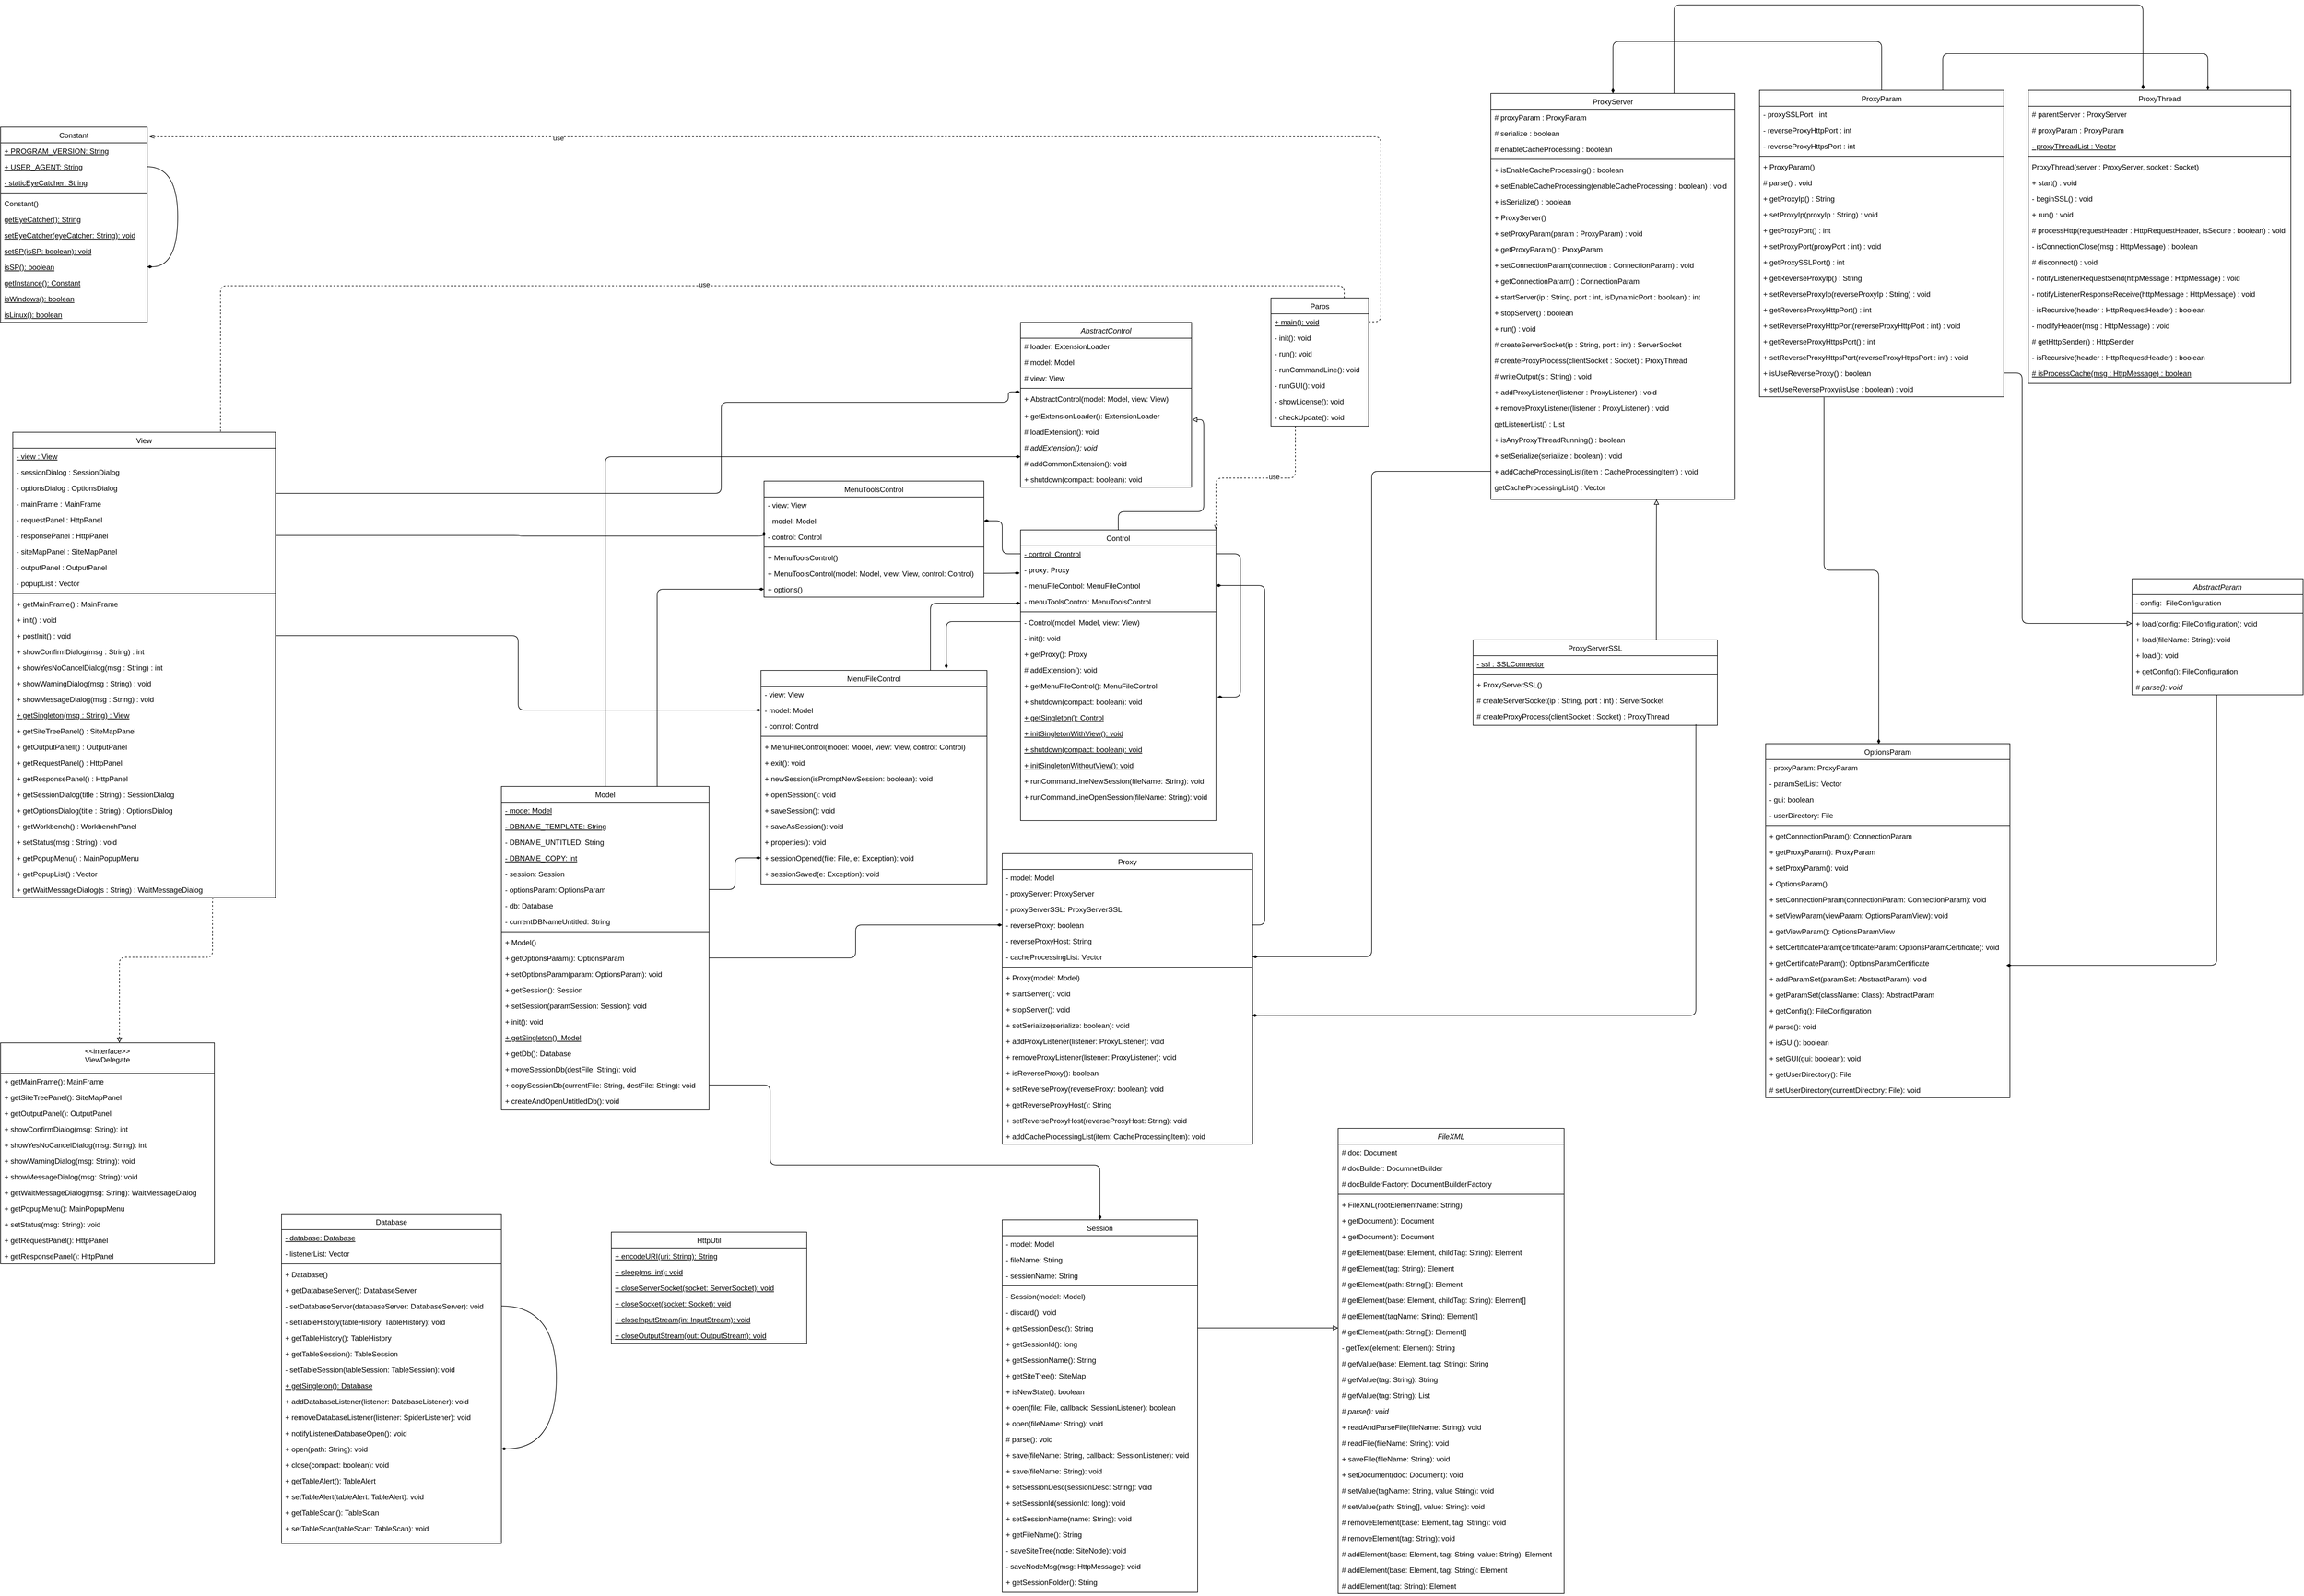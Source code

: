 <mxfile version="16.6.2" type="github">
  <diagram id="C5RBs43oDa-KdzZeNtuy" name="Page-1">
    <mxGraphModel dx="2004" dy="1116" grid="1" gridSize="10" guides="1" tooltips="1" connect="1" arrows="1" fold="1" page="1" pageScale="1" pageWidth="827" pageHeight="1169" math="0" shadow="0">
      <root>
        <mxCell id="WIyWlLk6GJQsqaUBKTNV-0" />
        <mxCell id="WIyWlLk6GJQsqaUBKTNV-1" parent="WIyWlLk6GJQsqaUBKTNV-0" />
        <mxCell id="aSu166sgJZxaJZBncMtw-32" style="edgeStyle=orthogonalEdgeStyle;rounded=1;orthogonalLoop=1;jettySize=auto;html=1;exitX=0.75;exitY=0;exitDx=0;exitDy=0;entryX=0.437;entryY=-0.003;entryDx=0;entryDy=0;entryPerimeter=0;endArrow=diamondThin;endFill=1;" edge="1" parent="WIyWlLk6GJQsqaUBKTNV-1" source="RAAy3S0Kc45pS8qdKvPB-53" target="RAAy3S0Kc45pS8qdKvPB-317">
          <mxGeometry relative="1" as="geometry">
            <Array as="points">
              <mxPoint x="2810" y="210" />
              <mxPoint x="3578" y="210" />
            </Array>
          </mxGeometry>
        </mxCell>
        <mxCell id="RAAy3S0Kc45pS8qdKvPB-53" value="ProxyServer" style="swimlane;fontStyle=0;align=center;verticalAlign=top;childLayout=stackLayout;horizontal=1;startSize=26;horizontalStack=0;resizeParent=1;resizeLast=0;collapsible=1;marginBottom=0;rounded=0;shadow=0;strokeWidth=1;" parent="WIyWlLk6GJQsqaUBKTNV-1" vertex="1">
          <mxGeometry x="2510" y="355" width="400" height="665" as="geometry">
            <mxRectangle x="230" y="140" width="160" height="26" as="alternateBounds" />
          </mxGeometry>
        </mxCell>
        <mxCell id="RAAy3S0Kc45pS8qdKvPB-89" value="# proxyParam : ProxyParam" style="text;align=left;verticalAlign=top;spacingLeft=4;spacingRight=4;overflow=hidden;rotatable=0;points=[[0,0.5],[1,0.5]];portConstraint=eastwest;rounded=0;shadow=0;html=0;fontStyle=0" parent="RAAy3S0Kc45pS8qdKvPB-53" vertex="1">
          <mxGeometry y="26" width="400" height="26" as="geometry" />
        </mxCell>
        <mxCell id="RAAy3S0Kc45pS8qdKvPB-92" value="# serialize : boolean" style="text;align=left;verticalAlign=top;spacingLeft=4;spacingRight=4;overflow=hidden;rotatable=0;points=[[0,0.5],[1,0.5]];portConstraint=eastwest;rounded=0;shadow=0;html=0;fontStyle=0" parent="RAAy3S0Kc45pS8qdKvPB-53" vertex="1">
          <mxGeometry y="52" width="400" height="26" as="geometry" />
        </mxCell>
        <mxCell id="RAAy3S0Kc45pS8qdKvPB-93" value="# enableCacheProcessing : boolean" style="text;align=left;verticalAlign=top;spacingLeft=4;spacingRight=4;overflow=hidden;rotatable=0;points=[[0,0.5],[1,0.5]];portConstraint=eastwest;rounded=0;shadow=0;html=0;fontStyle=0" parent="RAAy3S0Kc45pS8qdKvPB-53" vertex="1">
          <mxGeometry y="78" width="400" height="26" as="geometry" />
        </mxCell>
        <mxCell id="RAAy3S0Kc45pS8qdKvPB-77" value="" style="line;html=1;strokeWidth=1;align=left;verticalAlign=middle;spacingTop=-1;spacingLeft=3;spacingRight=3;rotatable=0;labelPosition=right;points=[];portConstraint=eastwest;" parent="RAAy3S0Kc45pS8qdKvPB-53" vertex="1">
          <mxGeometry y="104" width="400" height="8" as="geometry" />
        </mxCell>
        <mxCell id="RAAy3S0Kc45pS8qdKvPB-78" value="+ isEnableCacheProcessing() : boolean" style="text;align=left;verticalAlign=top;spacingLeft=4;spacingRight=4;overflow=hidden;rotatable=0;points=[[0,0.5],[1,0.5]];portConstraint=eastwest;rounded=0;shadow=0;html=0;fontStyle=0" parent="RAAy3S0Kc45pS8qdKvPB-53" vertex="1">
          <mxGeometry y="112" width="400" height="26" as="geometry" />
        </mxCell>
        <mxCell id="RAAy3S0Kc45pS8qdKvPB-79" value="+ setEnableCacheProcessing(enableCacheProcessing : boolean) : void" style="text;align=left;verticalAlign=top;spacingLeft=4;spacingRight=4;overflow=hidden;rotatable=0;points=[[0,0.5],[1,0.5]];portConstraint=eastwest;rounded=0;shadow=0;html=0;fontStyle=0" parent="RAAy3S0Kc45pS8qdKvPB-53" vertex="1">
          <mxGeometry y="138" width="400" height="26" as="geometry" />
        </mxCell>
        <mxCell id="RAAy3S0Kc45pS8qdKvPB-80" value="+ isSerialize() : boolean" style="text;align=left;verticalAlign=top;spacingLeft=4;spacingRight=4;overflow=hidden;rotatable=0;points=[[0,0.5],[1,0.5]];portConstraint=eastwest;rounded=0;shadow=0;html=0;fontStyle=0" parent="RAAy3S0Kc45pS8qdKvPB-53" vertex="1">
          <mxGeometry y="164" width="400" height="26" as="geometry" />
        </mxCell>
        <mxCell id="RAAy3S0Kc45pS8qdKvPB-81" value="+ ProxyServer() " style="text;align=left;verticalAlign=top;spacingLeft=4;spacingRight=4;overflow=hidden;rotatable=0;points=[[0,0.5],[1,0.5]];portConstraint=eastwest;rounded=0;shadow=0;html=0;fontStyle=0" parent="RAAy3S0Kc45pS8qdKvPB-53" vertex="1">
          <mxGeometry y="190" width="400" height="26" as="geometry" />
        </mxCell>
        <mxCell id="RAAy3S0Kc45pS8qdKvPB-82" value="+ setProxyParam(param : ProxyParam) : void" style="text;align=left;verticalAlign=top;spacingLeft=4;spacingRight=4;overflow=hidden;rotatable=0;points=[[0,0.5],[1,0.5]];portConstraint=eastwest;rounded=0;shadow=0;html=0;" parent="RAAy3S0Kc45pS8qdKvPB-53" vertex="1">
          <mxGeometry y="216" width="400" height="26" as="geometry" />
        </mxCell>
        <mxCell id="RAAy3S0Kc45pS8qdKvPB-83" value="+ getProxyParam() : ProxyParam " style="text;align=left;verticalAlign=top;spacingLeft=4;spacingRight=4;overflow=hidden;rotatable=0;points=[[0,0.5],[1,0.5]];portConstraint=eastwest;rounded=0;shadow=0;html=0;fontStyle=0" parent="RAAy3S0Kc45pS8qdKvPB-53" vertex="1">
          <mxGeometry y="242" width="400" height="26" as="geometry" />
        </mxCell>
        <mxCell id="RAAy3S0Kc45pS8qdKvPB-84" value="+ setConnectionParam(connection : ConnectionParam) : void " style="text;align=left;verticalAlign=top;spacingLeft=4;spacingRight=4;overflow=hidden;rotatable=0;points=[[0,0.5],[1,0.5]];portConstraint=eastwest;rounded=0;shadow=0;html=0;fontStyle=0" parent="RAAy3S0Kc45pS8qdKvPB-53" vertex="1">
          <mxGeometry y="268" width="400" height="26" as="geometry" />
        </mxCell>
        <mxCell id="RAAy3S0Kc45pS8qdKvPB-85" value="+ getConnectionParam() : ConnectionParam" style="text;align=left;verticalAlign=top;spacingLeft=4;spacingRight=4;overflow=hidden;rotatable=0;points=[[0,0.5],[1,0.5]];portConstraint=eastwest;rounded=0;shadow=0;html=0;fontStyle=0" parent="RAAy3S0Kc45pS8qdKvPB-53" vertex="1">
          <mxGeometry y="294" width="400" height="26" as="geometry" />
        </mxCell>
        <mxCell id="RAAy3S0Kc45pS8qdKvPB-224" value="+ startServer(ip : String, port : int, isDynamicPort : boolean) : int" style="text;align=left;verticalAlign=top;spacingLeft=4;spacingRight=4;overflow=hidden;rotatable=0;points=[[0,0.5],[1,0.5]];portConstraint=eastwest;rounded=0;shadow=0;html=0;fontStyle=0" parent="RAAy3S0Kc45pS8qdKvPB-53" vertex="1">
          <mxGeometry y="320" width="400" height="26" as="geometry" />
        </mxCell>
        <mxCell id="RAAy3S0Kc45pS8qdKvPB-225" value="+ stopServer() : boolean" style="text;align=left;verticalAlign=top;spacingLeft=4;spacingRight=4;overflow=hidden;rotatable=0;points=[[0,0.5],[1,0.5]];portConstraint=eastwest;rounded=0;shadow=0;html=0;fontStyle=0" parent="RAAy3S0Kc45pS8qdKvPB-53" vertex="1">
          <mxGeometry y="346" width="400" height="26" as="geometry" />
        </mxCell>
        <mxCell id="RAAy3S0Kc45pS8qdKvPB-226" value="+ run() : void" style="text;align=left;verticalAlign=top;spacingLeft=4;spacingRight=4;overflow=hidden;rotatable=0;points=[[0,0.5],[1,0.5]];portConstraint=eastwest;rounded=0;shadow=0;html=0;fontStyle=0" parent="RAAy3S0Kc45pS8qdKvPB-53" vertex="1">
          <mxGeometry y="372" width="400" height="26" as="geometry" />
        </mxCell>
        <mxCell id="RAAy3S0Kc45pS8qdKvPB-227" value="# createServerSocket(ip : String, port : int) : ServerSocket" style="text;align=left;verticalAlign=top;spacingLeft=4;spacingRight=4;overflow=hidden;rotatable=0;points=[[0,0.5],[1,0.5]];portConstraint=eastwest;rounded=0;shadow=0;html=0;fontStyle=0" parent="RAAy3S0Kc45pS8qdKvPB-53" vertex="1">
          <mxGeometry y="398" width="400" height="26" as="geometry" />
        </mxCell>
        <mxCell id="RAAy3S0Kc45pS8qdKvPB-228" value="# createProxyProcess(clientSocket : Socket) : ProxyThread " style="text;align=left;verticalAlign=top;spacingLeft=4;spacingRight=4;overflow=hidden;rotatable=0;points=[[0,0.5],[1,0.5]];portConstraint=eastwest;rounded=0;shadow=0;html=0;fontStyle=0" parent="RAAy3S0Kc45pS8qdKvPB-53" vertex="1">
          <mxGeometry y="424" width="400" height="26" as="geometry" />
        </mxCell>
        <mxCell id="RAAy3S0Kc45pS8qdKvPB-229" value="# writeOutput(s : String) : void " style="text;align=left;verticalAlign=top;spacingLeft=4;spacingRight=4;overflow=hidden;rotatable=0;points=[[0,0.5],[1,0.5]];portConstraint=eastwest;rounded=0;shadow=0;html=0;fontStyle=0" parent="RAAy3S0Kc45pS8qdKvPB-53" vertex="1">
          <mxGeometry y="450" width="400" height="26" as="geometry" />
        </mxCell>
        <mxCell id="RAAy3S0Kc45pS8qdKvPB-231" value="+ addProxyListener(listener : ProxyListener) : void" style="text;align=left;verticalAlign=top;spacingLeft=4;spacingRight=4;overflow=hidden;rotatable=0;points=[[0,0.5],[1,0.5]];portConstraint=eastwest;rounded=0;shadow=0;html=0;fontStyle=0" parent="RAAy3S0Kc45pS8qdKvPB-53" vertex="1">
          <mxGeometry y="476" width="400" height="26" as="geometry" />
        </mxCell>
        <mxCell id="RAAy3S0Kc45pS8qdKvPB-239" value="+ removeProxyListener(listener : ProxyListener) : void" style="text;align=left;verticalAlign=top;spacingLeft=4;spacingRight=4;overflow=hidden;rotatable=0;points=[[0,0.5],[1,0.5]];portConstraint=eastwest;rounded=0;shadow=0;html=0;fontStyle=0" parent="RAAy3S0Kc45pS8qdKvPB-53" vertex="1">
          <mxGeometry y="502" width="400" height="26" as="geometry" />
        </mxCell>
        <mxCell id="RAAy3S0Kc45pS8qdKvPB-230" value="getListenerList() : List" style="text;align=left;verticalAlign=top;spacingLeft=4;spacingRight=4;overflow=hidden;rotatable=0;points=[[0,0.5],[1,0.5]];portConstraint=eastwest;rounded=0;shadow=0;html=0;fontStyle=0" parent="RAAy3S0Kc45pS8qdKvPB-53" vertex="1">
          <mxGeometry y="528" width="400" height="26" as="geometry" />
        </mxCell>
        <mxCell id="RAAy3S0Kc45pS8qdKvPB-232" value="+ isAnyProxyThreadRunning() : boolean" style="text;align=left;verticalAlign=top;spacingLeft=4;spacingRight=4;overflow=hidden;rotatable=0;points=[[0,0.5],[1,0.5]];portConstraint=eastwest;rounded=0;shadow=0;html=0;fontStyle=0" parent="RAAy3S0Kc45pS8qdKvPB-53" vertex="1">
          <mxGeometry y="554" width="400" height="26" as="geometry" />
        </mxCell>
        <mxCell id="RAAy3S0Kc45pS8qdKvPB-234" value="+ setSerialize(serialize : boolean) : void" style="text;align=left;verticalAlign=top;spacingLeft=4;spacingRight=4;overflow=hidden;rotatable=0;points=[[0,0.5],[1,0.5]];portConstraint=eastwest;rounded=0;shadow=0;html=0;fontStyle=0" parent="RAAy3S0Kc45pS8qdKvPB-53" vertex="1">
          <mxGeometry y="580" width="400" height="26" as="geometry" />
        </mxCell>
        <mxCell id="RAAy3S0Kc45pS8qdKvPB-236" value="+ addCacheProcessingList(item : CacheProcessingItem) : void" style="text;align=left;verticalAlign=top;spacingLeft=4;spacingRight=4;overflow=hidden;rotatable=0;points=[[0,0.5],[1,0.5]];portConstraint=eastwest;rounded=0;shadow=0;html=0;fontStyle=0" parent="RAAy3S0Kc45pS8qdKvPB-53" vertex="1">
          <mxGeometry y="606" width="400" height="26" as="geometry" />
        </mxCell>
        <mxCell id="RAAy3S0Kc45pS8qdKvPB-238" value="getCacheProcessingList() : Vector" style="text;align=left;verticalAlign=top;spacingLeft=4;spacingRight=4;overflow=hidden;rotatable=0;points=[[0,0.5],[1,0.5]];portConstraint=eastwest;rounded=0;shadow=0;html=0;fontStyle=0" parent="RAAy3S0Kc45pS8qdKvPB-53" vertex="1">
          <mxGeometry y="632" width="400" height="26" as="geometry" />
        </mxCell>
        <mxCell id="aSu166sgJZxaJZBncMtw-42" style="edgeStyle=orthogonalEdgeStyle;rounded=1;orthogonalLoop=1;jettySize=auto;html=1;exitX=0.25;exitY=1;exitDx=0;exitDy=0;entryX=1;entryY=0;entryDx=0;entryDy=0;endArrow=openThin;endFill=0;dashed=1;" edge="1" parent="WIyWlLk6GJQsqaUBKTNV-1" source="RAAy3S0Kc45pS8qdKvPB-240" target="RAAy3S0Kc45pS8qdKvPB-484">
          <mxGeometry relative="1" as="geometry" />
        </mxCell>
        <mxCell id="aSu166sgJZxaJZBncMtw-43" value="use" style="edgeLabel;html=1;align=center;verticalAlign=middle;resizable=0;points=[];" vertex="1" connectable="0" parent="aSu166sgJZxaJZBncMtw-42">
          <mxGeometry x="-0.198" y="-2" relative="1" as="geometry">
            <mxPoint as="offset" />
          </mxGeometry>
        </mxCell>
        <mxCell id="aSu166sgJZxaJZBncMtw-44" style="edgeStyle=orthogonalEdgeStyle;rounded=1;orthogonalLoop=1;jettySize=auto;html=1;exitX=0.75;exitY=0;exitDx=0;exitDy=0;entryX=0.791;entryY=0;entryDx=0;entryDy=0;entryPerimeter=0;dashed=1;endArrow=openThin;endFill=0;" edge="1" parent="WIyWlLk6GJQsqaUBKTNV-1" source="RAAy3S0Kc45pS8qdKvPB-240" target="RAAy3S0Kc45pS8qdKvPB-373">
          <mxGeometry relative="1" as="geometry" />
        </mxCell>
        <mxCell id="aSu166sgJZxaJZBncMtw-45" value="use" style="edgeLabel;html=1;align=center;verticalAlign=middle;resizable=0;points=[];" vertex="1" connectable="0" parent="aSu166sgJZxaJZBncMtw-44">
          <mxGeometry x="0.008" y="-2" relative="1" as="geometry">
            <mxPoint as="offset" />
          </mxGeometry>
        </mxCell>
        <mxCell id="RAAy3S0Kc45pS8qdKvPB-240" value="Paros" style="swimlane;fontStyle=0;align=center;verticalAlign=top;childLayout=stackLayout;horizontal=1;startSize=26;horizontalStack=0;resizeParent=1;resizeLast=0;collapsible=1;marginBottom=0;rounded=0;shadow=0;strokeWidth=1;" parent="WIyWlLk6GJQsqaUBKTNV-1" vertex="1">
          <mxGeometry x="2150" y="690" width="160" height="210" as="geometry">
            <mxRectangle x="70" y="-60" width="170" height="26" as="alternateBounds" />
          </mxGeometry>
        </mxCell>
        <mxCell id="RAAy3S0Kc45pS8qdKvPB-244" value="+ main(): void" style="text;align=left;verticalAlign=top;spacingLeft=4;spacingRight=4;overflow=hidden;rotatable=0;points=[[0,0.5],[1,0.5]];portConstraint=eastwest;fontStyle=4" parent="RAAy3S0Kc45pS8qdKvPB-240" vertex="1">
          <mxGeometry y="26" width="160" height="26" as="geometry" />
        </mxCell>
        <mxCell id="RAAy3S0Kc45pS8qdKvPB-245" value="- init(): void" style="text;align=left;verticalAlign=top;spacingLeft=4;spacingRight=4;overflow=hidden;rotatable=0;points=[[0,0.5],[1,0.5]];portConstraint=eastwest;" parent="RAAy3S0Kc45pS8qdKvPB-240" vertex="1">
          <mxGeometry y="52" width="160" height="26" as="geometry" />
        </mxCell>
        <mxCell id="RAAy3S0Kc45pS8qdKvPB-246" value="- run(): void" style="text;align=left;verticalAlign=top;spacingLeft=4;spacingRight=4;overflow=hidden;rotatable=0;points=[[0,0.5],[1,0.5]];portConstraint=eastwest;" parent="RAAy3S0Kc45pS8qdKvPB-240" vertex="1">
          <mxGeometry y="78" width="160" height="26" as="geometry" />
        </mxCell>
        <mxCell id="RAAy3S0Kc45pS8qdKvPB-247" value="- runCommandLine(): void" style="text;align=left;verticalAlign=top;spacingLeft=4;spacingRight=4;overflow=hidden;rotatable=0;points=[[0,0.5],[1,0.5]];portConstraint=eastwest;" parent="RAAy3S0Kc45pS8qdKvPB-240" vertex="1">
          <mxGeometry y="104" width="160" height="26" as="geometry" />
        </mxCell>
        <mxCell id="RAAy3S0Kc45pS8qdKvPB-248" value="- runGUI(): void" style="text;align=left;verticalAlign=top;spacingLeft=4;spacingRight=4;overflow=hidden;rotatable=0;points=[[0,0.5],[1,0.5]];portConstraint=eastwest;" parent="RAAy3S0Kc45pS8qdKvPB-240" vertex="1">
          <mxGeometry y="130" width="160" height="26" as="geometry" />
        </mxCell>
        <mxCell id="RAAy3S0Kc45pS8qdKvPB-249" value="- showLicense(): void" style="text;align=left;verticalAlign=top;spacingLeft=4;spacingRight=4;overflow=hidden;rotatable=0;points=[[0,0.5],[1,0.5]];portConstraint=eastwest;" parent="RAAy3S0Kc45pS8qdKvPB-240" vertex="1">
          <mxGeometry y="156" width="160" height="26" as="geometry" />
        </mxCell>
        <mxCell id="RAAy3S0Kc45pS8qdKvPB-250" value="- checkUpdate(): void" style="text;align=left;verticalAlign=top;spacingLeft=4;spacingRight=4;overflow=hidden;rotatable=0;points=[[0,0.5],[1,0.5]];portConstraint=eastwest;" parent="RAAy3S0Kc45pS8qdKvPB-240" vertex="1">
          <mxGeometry y="182" width="160" height="26" as="geometry" />
        </mxCell>
        <mxCell id="aSu166sgJZxaJZBncMtw-40" style="edgeStyle=orthogonalEdgeStyle;rounded=1;orthogonalLoop=1;jettySize=auto;html=1;exitX=0.75;exitY=0;exitDx=0;exitDy=0;endArrow=block;endFill=0;" edge="1" parent="WIyWlLk6GJQsqaUBKTNV-1" source="RAAy3S0Kc45pS8qdKvPB-251">
          <mxGeometry relative="1" as="geometry">
            <mxPoint x="2781.333" y="1020" as="targetPoint" />
          </mxGeometry>
        </mxCell>
        <mxCell id="RAAy3S0Kc45pS8qdKvPB-251" value="ProxyServerSSL" style="swimlane;fontStyle=0;align=center;verticalAlign=top;childLayout=stackLayout;horizontal=1;startSize=26;horizontalStack=0;resizeParent=1;resizeLast=0;collapsible=1;marginBottom=0;rounded=0;shadow=0;strokeWidth=1;" parent="WIyWlLk6GJQsqaUBKTNV-1" vertex="1">
          <mxGeometry x="2481" y="1250" width="400" height="140" as="geometry">
            <mxRectangle x="230" y="140" width="160" height="26" as="alternateBounds" />
          </mxGeometry>
        </mxCell>
        <mxCell id="RAAy3S0Kc45pS8qdKvPB-252" value="- ssl : SSLConnector" style="text;align=left;verticalAlign=top;spacingLeft=4;spacingRight=4;overflow=hidden;rotatable=0;points=[[0,0.5],[1,0.5]];portConstraint=eastwest;rounded=0;shadow=0;html=0;fontStyle=4" parent="RAAy3S0Kc45pS8qdKvPB-251" vertex="1">
          <mxGeometry y="26" width="400" height="26" as="geometry" />
        </mxCell>
        <mxCell id="RAAy3S0Kc45pS8qdKvPB-262" value="" style="line;html=1;strokeWidth=1;align=left;verticalAlign=middle;spacingTop=-1;spacingLeft=3;spacingRight=3;rotatable=0;labelPosition=right;points=[];portConstraint=eastwest;" parent="RAAy3S0Kc45pS8qdKvPB-251" vertex="1">
          <mxGeometry y="52" width="400" height="8" as="geometry" />
        </mxCell>
        <mxCell id="RAAy3S0Kc45pS8qdKvPB-263" value="+ ProxyServerSSL()" style="text;align=left;verticalAlign=top;spacingLeft=4;spacingRight=4;overflow=hidden;rotatable=0;points=[[0,0.5],[1,0.5]];portConstraint=eastwest;rounded=0;shadow=0;html=0;fontStyle=0" parent="RAAy3S0Kc45pS8qdKvPB-251" vertex="1">
          <mxGeometry y="60" width="400" height="26" as="geometry" />
        </mxCell>
        <mxCell id="RAAy3S0Kc45pS8qdKvPB-274" value="# createServerSocket(ip : String, port : int) : ServerSocket" style="text;align=left;verticalAlign=top;spacingLeft=4;spacingRight=4;overflow=hidden;rotatable=0;points=[[0,0.5],[1,0.5]];portConstraint=eastwest;rounded=0;shadow=0;html=0;fontStyle=0" parent="RAAy3S0Kc45pS8qdKvPB-251" vertex="1">
          <mxGeometry y="86" width="400" height="26" as="geometry" />
        </mxCell>
        <mxCell id="RAAy3S0Kc45pS8qdKvPB-275" value="# createProxyProcess(clientSocket : Socket) : ProxyThread " style="text;align=left;verticalAlign=top;spacingLeft=4;spacingRight=4;overflow=hidden;rotatable=0;points=[[0,0.5],[1,0.5]];portConstraint=eastwest;rounded=0;shadow=0;html=0;fontStyle=0" parent="RAAy3S0Kc45pS8qdKvPB-251" vertex="1">
          <mxGeometry y="112" width="400" height="26" as="geometry" />
        </mxCell>
        <mxCell id="aSu166sgJZxaJZBncMtw-31" style="edgeStyle=orthogonalEdgeStyle;rounded=1;orthogonalLoop=1;jettySize=auto;html=1;exitX=0.5;exitY=0;exitDx=0;exitDy=0;entryX=0.5;entryY=0;entryDx=0;entryDy=0;endArrow=diamondThin;endFill=1;" edge="1" parent="WIyWlLk6GJQsqaUBKTNV-1" source="RAAy3S0Kc45pS8qdKvPB-284" target="RAAy3S0Kc45pS8qdKvPB-53">
          <mxGeometry relative="1" as="geometry">
            <Array as="points">
              <mxPoint x="3150" y="270" />
              <mxPoint x="2710" y="270" />
            </Array>
          </mxGeometry>
        </mxCell>
        <mxCell id="aSu166sgJZxaJZBncMtw-34" style="edgeStyle=orthogonalEdgeStyle;rounded=1;orthogonalLoop=1;jettySize=auto;html=1;exitX=0.75;exitY=0;exitDx=0;exitDy=0;entryX=0.684;entryY=0;entryDx=0;entryDy=0;entryPerimeter=0;endArrow=diamondThin;endFill=1;" edge="1" parent="WIyWlLk6GJQsqaUBKTNV-1" source="RAAy3S0Kc45pS8qdKvPB-284" target="RAAy3S0Kc45pS8qdKvPB-317">
          <mxGeometry relative="1" as="geometry">
            <Array as="points">
              <mxPoint x="3250" y="290" />
              <mxPoint x="3684" y="290" />
            </Array>
          </mxGeometry>
        </mxCell>
        <mxCell id="RAAy3S0Kc45pS8qdKvPB-284" value="ProxyParam" style="swimlane;fontStyle=0;align=center;verticalAlign=top;childLayout=stackLayout;horizontal=1;startSize=26;horizontalStack=0;resizeParent=1;resizeLast=0;collapsible=1;marginBottom=0;rounded=0;shadow=0;strokeWidth=1;" parent="WIyWlLk6GJQsqaUBKTNV-1" vertex="1">
          <mxGeometry x="2950" y="350" width="400" height="502" as="geometry">
            <mxRectangle x="230" y="140" width="160" height="26" as="alternateBounds" />
          </mxGeometry>
        </mxCell>
        <mxCell id="RAAy3S0Kc45pS8qdKvPB-299" value="- proxySSLPort : int" style="text;align=left;verticalAlign=top;spacingLeft=4;spacingRight=4;overflow=hidden;rotatable=0;points=[[0,0.5],[1,0.5]];portConstraint=eastwest;rounded=0;shadow=0;html=0;fontStyle=0" parent="RAAy3S0Kc45pS8qdKvPB-284" vertex="1">
          <mxGeometry y="26" width="400" height="26" as="geometry" />
        </mxCell>
        <mxCell id="RAAy3S0Kc45pS8qdKvPB-302" value="- reverseProxyHttpPort : int" style="text;align=left;verticalAlign=top;spacingLeft=4;spacingRight=4;overflow=hidden;rotatable=0;points=[[0,0.5],[1,0.5]];portConstraint=eastwest;rounded=0;shadow=0;html=0;fontStyle=0" parent="RAAy3S0Kc45pS8qdKvPB-284" vertex="1">
          <mxGeometry y="52" width="400" height="26" as="geometry" />
        </mxCell>
        <mxCell id="RAAy3S0Kc45pS8qdKvPB-300" value="- reverseProxyHttpsPort : int" style="text;align=left;verticalAlign=top;spacingLeft=4;spacingRight=4;overflow=hidden;rotatable=0;points=[[0,0.5],[1,0.5]];portConstraint=eastwest;rounded=0;shadow=0;html=0;fontStyle=0" parent="RAAy3S0Kc45pS8qdKvPB-284" vertex="1">
          <mxGeometry y="78" width="400" height="26" as="geometry" />
        </mxCell>
        <mxCell id="RAAy3S0Kc45pS8qdKvPB-286" value="" style="line;html=1;strokeWidth=1;align=left;verticalAlign=middle;spacingTop=-1;spacingLeft=3;spacingRight=3;rotatable=0;labelPosition=right;points=[];portConstraint=eastwest;" parent="RAAy3S0Kc45pS8qdKvPB-284" vertex="1">
          <mxGeometry y="104" width="400" height="8" as="geometry" />
        </mxCell>
        <mxCell id="RAAy3S0Kc45pS8qdKvPB-287" value="+ ProxyParam()" style="text;align=left;verticalAlign=top;spacingLeft=4;spacingRight=4;overflow=hidden;rotatable=0;points=[[0,0.5],[1,0.5]];portConstraint=eastwest;rounded=0;shadow=0;html=0;fontStyle=0" parent="RAAy3S0Kc45pS8qdKvPB-284" vertex="1">
          <mxGeometry y="112" width="400" height="26" as="geometry" />
        </mxCell>
        <mxCell id="RAAy3S0Kc45pS8qdKvPB-288" value="# parse() : void" style="text;align=left;verticalAlign=top;spacingLeft=4;spacingRight=4;overflow=hidden;rotatable=0;points=[[0,0.5],[1,0.5]];portConstraint=eastwest;rounded=0;shadow=0;html=0;fontStyle=0" parent="RAAy3S0Kc45pS8qdKvPB-284" vertex="1">
          <mxGeometry y="138" width="400" height="26" as="geometry" />
        </mxCell>
        <mxCell id="RAAy3S0Kc45pS8qdKvPB-289" value="+ getProxyIp() : String" style="text;align=left;verticalAlign=top;spacingLeft=4;spacingRight=4;overflow=hidden;rotatable=0;points=[[0,0.5],[1,0.5]];portConstraint=eastwest;rounded=0;shadow=0;html=0;fontStyle=0" parent="RAAy3S0Kc45pS8qdKvPB-284" vertex="1">
          <mxGeometry y="164" width="400" height="26" as="geometry" />
        </mxCell>
        <mxCell id="RAAy3S0Kc45pS8qdKvPB-305" value="+ setProxyIp(proxyIp : String) : void" style="text;align=left;verticalAlign=top;spacingLeft=4;spacingRight=4;overflow=hidden;rotatable=0;points=[[0,0.5],[1,0.5]];portConstraint=eastwest;rounded=0;shadow=0;html=0;fontStyle=0" parent="RAAy3S0Kc45pS8qdKvPB-284" vertex="1">
          <mxGeometry y="190" width="400" height="26" as="geometry" />
        </mxCell>
        <mxCell id="RAAy3S0Kc45pS8qdKvPB-306" value="+ getProxyPort() : int" style="text;align=left;verticalAlign=top;spacingLeft=4;spacingRight=4;overflow=hidden;rotatable=0;points=[[0,0.5],[1,0.5]];portConstraint=eastwest;rounded=0;shadow=0;html=0;fontStyle=0" parent="RAAy3S0Kc45pS8qdKvPB-284" vertex="1">
          <mxGeometry y="216" width="400" height="26" as="geometry" />
        </mxCell>
        <mxCell id="RAAy3S0Kc45pS8qdKvPB-308" value="+ setProxyPort(proxyPort : int) : void" style="text;align=left;verticalAlign=top;spacingLeft=4;spacingRight=4;overflow=hidden;rotatable=0;points=[[0,0.5],[1,0.5]];portConstraint=eastwest;rounded=0;shadow=0;html=0;fontStyle=0" parent="RAAy3S0Kc45pS8qdKvPB-284" vertex="1">
          <mxGeometry y="242" width="400" height="26" as="geometry" />
        </mxCell>
        <mxCell id="RAAy3S0Kc45pS8qdKvPB-309" value="+ getProxySSLPort() : int" style="text;align=left;verticalAlign=top;spacingLeft=4;spacingRight=4;overflow=hidden;rotatable=0;points=[[0,0.5],[1,0.5]];portConstraint=eastwest;rounded=0;shadow=0;html=0;fontStyle=0" parent="RAAy3S0Kc45pS8qdKvPB-284" vertex="1">
          <mxGeometry y="268" width="400" height="26" as="geometry" />
        </mxCell>
        <mxCell id="RAAy3S0Kc45pS8qdKvPB-307" value="+ getReverseProxyIp() : String" style="text;align=left;verticalAlign=top;spacingLeft=4;spacingRight=4;overflow=hidden;rotatable=0;points=[[0,0.5],[1,0.5]];portConstraint=eastwest;rounded=0;shadow=0;html=0;fontStyle=0" parent="RAAy3S0Kc45pS8qdKvPB-284" vertex="1">
          <mxGeometry y="294" width="400" height="26" as="geometry" />
        </mxCell>
        <mxCell id="RAAy3S0Kc45pS8qdKvPB-310" value="+ setReverseProxyIp(reverseProxyIp : String) : void" style="text;align=left;verticalAlign=top;spacingLeft=4;spacingRight=4;overflow=hidden;rotatable=0;points=[[0,0.5],[1,0.5]];portConstraint=eastwest;rounded=0;shadow=0;html=0;fontStyle=0" parent="RAAy3S0Kc45pS8qdKvPB-284" vertex="1">
          <mxGeometry y="320" width="400" height="26" as="geometry" />
        </mxCell>
        <mxCell id="RAAy3S0Kc45pS8qdKvPB-311" value="+ getReverseProxyHttpPort() : int" style="text;align=left;verticalAlign=top;spacingLeft=4;spacingRight=4;overflow=hidden;rotatable=0;points=[[0,0.5],[1,0.5]];portConstraint=eastwest;rounded=0;shadow=0;html=0;fontStyle=0" parent="RAAy3S0Kc45pS8qdKvPB-284" vertex="1">
          <mxGeometry y="346" width="400" height="26" as="geometry" />
        </mxCell>
        <mxCell id="RAAy3S0Kc45pS8qdKvPB-312" value="+ setReverseProxyHttpPort(reverseProxyHttpPort : int) : void" style="text;align=left;verticalAlign=top;spacingLeft=4;spacingRight=4;overflow=hidden;rotatable=0;points=[[0,0.5],[1,0.5]];portConstraint=eastwest;rounded=0;shadow=0;html=0;fontStyle=0" parent="RAAy3S0Kc45pS8qdKvPB-284" vertex="1">
          <mxGeometry y="372" width="400" height="26" as="geometry" />
        </mxCell>
        <mxCell id="RAAy3S0Kc45pS8qdKvPB-313" value="+ getReverseProxyHttpsPort() : int" style="text;align=left;verticalAlign=top;spacingLeft=4;spacingRight=4;overflow=hidden;rotatable=0;points=[[0,0.5],[1,0.5]];portConstraint=eastwest;rounded=0;shadow=0;html=0;fontStyle=0" parent="RAAy3S0Kc45pS8qdKvPB-284" vertex="1">
          <mxGeometry y="398" width="400" height="26" as="geometry" />
        </mxCell>
        <mxCell id="RAAy3S0Kc45pS8qdKvPB-314" value="+ setReverseProxyHttpsPort(reverseProxyHttpsPort : int) : void" style="text;align=left;verticalAlign=top;spacingLeft=4;spacingRight=4;overflow=hidden;rotatable=0;points=[[0,0.5],[1,0.5]];portConstraint=eastwest;rounded=0;shadow=0;html=0;fontStyle=0" parent="RAAy3S0Kc45pS8qdKvPB-284" vertex="1">
          <mxGeometry y="424" width="400" height="26" as="geometry" />
        </mxCell>
        <mxCell id="RAAy3S0Kc45pS8qdKvPB-316" value="+ isUseReverseProxy() : boolean" style="text;align=left;verticalAlign=top;spacingLeft=4;spacingRight=4;overflow=hidden;rotatable=0;points=[[0,0.5],[1,0.5]];portConstraint=eastwest;rounded=0;shadow=0;html=0;fontStyle=0" parent="RAAy3S0Kc45pS8qdKvPB-284" vertex="1">
          <mxGeometry y="450" width="400" height="26" as="geometry" />
        </mxCell>
        <mxCell id="RAAy3S0Kc45pS8qdKvPB-315" value="+ setUseReverseProxy(isUse : boolean) : void" style="text;align=left;verticalAlign=top;spacingLeft=4;spacingRight=4;overflow=hidden;rotatable=0;points=[[0,0.5],[1,0.5]];portConstraint=eastwest;rounded=0;shadow=0;html=0;fontStyle=0" parent="RAAy3S0Kc45pS8qdKvPB-284" vertex="1">
          <mxGeometry y="476" width="400" height="26" as="geometry" />
        </mxCell>
        <mxCell id="RAAy3S0Kc45pS8qdKvPB-317" value="ProxyThread" style="swimlane;fontStyle=0;align=center;verticalAlign=top;childLayout=stackLayout;horizontal=1;startSize=26;horizontalStack=0;resizeParent=1;resizeLast=0;collapsible=1;marginBottom=0;rounded=0;shadow=0;strokeWidth=1;" parent="WIyWlLk6GJQsqaUBKTNV-1" vertex="1">
          <mxGeometry x="3390" y="350" width="430" height="480" as="geometry">
            <mxRectangle x="230" y="140" width="160" height="26" as="alternateBounds" />
          </mxGeometry>
        </mxCell>
        <mxCell id="RAAy3S0Kc45pS8qdKvPB-330" value="# parentServer : ProxyServer" style="text;align=left;verticalAlign=top;spacingLeft=4;spacingRight=4;overflow=hidden;rotatable=0;points=[[0,0.5],[1,0.5]];portConstraint=eastwest;rounded=0;shadow=0;html=0;fontStyle=0" parent="RAAy3S0Kc45pS8qdKvPB-317" vertex="1">
          <mxGeometry y="26" width="430" height="26" as="geometry" />
        </mxCell>
        <mxCell id="RAAy3S0Kc45pS8qdKvPB-347" value="# proxyParam : ProxyParam" style="text;align=left;verticalAlign=top;spacingLeft=4;spacingRight=4;overflow=hidden;rotatable=0;points=[[0,0.5],[1,0.5]];portConstraint=eastwest;rounded=0;shadow=0;html=0;fontStyle=0" parent="RAAy3S0Kc45pS8qdKvPB-317" vertex="1">
          <mxGeometry y="52" width="430" height="26" as="geometry" />
        </mxCell>
        <mxCell id="RAAy3S0Kc45pS8qdKvPB-357" value="- proxyThreadList : Vector" style="text;align=left;verticalAlign=top;spacingLeft=4;spacingRight=4;overflow=hidden;rotatable=0;points=[[0,0.5],[1,0.5]];portConstraint=eastwest;rounded=0;shadow=0;html=0;fontStyle=4" parent="RAAy3S0Kc45pS8qdKvPB-317" vertex="1">
          <mxGeometry y="78" width="430" height="26" as="geometry" />
        </mxCell>
        <mxCell id="RAAy3S0Kc45pS8qdKvPB-331" value="" style="line;html=1;strokeWidth=1;align=left;verticalAlign=middle;spacingTop=-1;spacingLeft=3;spacingRight=3;rotatable=0;labelPosition=right;points=[];portConstraint=eastwest;" parent="RAAy3S0Kc45pS8qdKvPB-317" vertex="1">
          <mxGeometry y="104" width="430" height="8" as="geometry" />
        </mxCell>
        <mxCell id="RAAy3S0Kc45pS8qdKvPB-332" value="ProxyThread(server : ProxyServer, socket : Socket)" style="text;align=left;verticalAlign=top;spacingLeft=4;spacingRight=4;overflow=hidden;rotatable=0;points=[[0,0.5],[1,0.5]];portConstraint=eastwest;rounded=0;shadow=0;html=0;fontStyle=0" parent="RAAy3S0Kc45pS8qdKvPB-317" vertex="1">
          <mxGeometry y="112" width="430" height="26" as="geometry" />
        </mxCell>
        <mxCell id="RAAy3S0Kc45pS8qdKvPB-333" value="+ start() : void" style="text;align=left;verticalAlign=top;spacingLeft=4;spacingRight=4;overflow=hidden;rotatable=0;points=[[0,0.5],[1,0.5]];portConstraint=eastwest;rounded=0;shadow=0;html=0;fontStyle=0" parent="RAAy3S0Kc45pS8qdKvPB-317" vertex="1">
          <mxGeometry y="138" width="430" height="26" as="geometry" />
        </mxCell>
        <mxCell id="RAAy3S0Kc45pS8qdKvPB-359" value="- beginSSL() : void" style="text;align=left;verticalAlign=top;spacingLeft=4;spacingRight=4;overflow=hidden;rotatable=0;points=[[0,0.5],[1,0.5]];portConstraint=eastwest;rounded=0;shadow=0;html=0;fontStyle=0" parent="RAAy3S0Kc45pS8qdKvPB-317" vertex="1">
          <mxGeometry y="164" width="430" height="26" as="geometry" />
        </mxCell>
        <mxCell id="RAAy3S0Kc45pS8qdKvPB-360" value="+ run() : void" style="text;align=left;verticalAlign=top;spacingLeft=4;spacingRight=4;overflow=hidden;rotatable=0;points=[[0,0.5],[1,0.5]];portConstraint=eastwest;rounded=0;shadow=0;html=0;fontStyle=0" parent="RAAy3S0Kc45pS8qdKvPB-317" vertex="1">
          <mxGeometry y="190" width="430" height="26" as="geometry" />
        </mxCell>
        <mxCell id="RAAy3S0Kc45pS8qdKvPB-361" value="# processHttp(requestHeader : HttpRequestHeader, isSecure : boolean) : void" style="text;align=left;verticalAlign=top;spacingLeft=4;spacingRight=4;overflow=hidden;rotatable=0;points=[[0,0.5],[1,0.5]];portConstraint=eastwest;rounded=0;shadow=0;html=0;fontStyle=0" parent="RAAy3S0Kc45pS8qdKvPB-317" vertex="1">
          <mxGeometry y="216" width="430" height="26" as="geometry" />
        </mxCell>
        <mxCell id="RAAy3S0Kc45pS8qdKvPB-362" value="- isConnectionClose(msg : HttpMessage) : boolean" style="text;align=left;verticalAlign=top;spacingLeft=4;spacingRight=4;overflow=hidden;rotatable=0;points=[[0,0.5],[1,0.5]];portConstraint=eastwest;rounded=0;shadow=0;html=0;fontStyle=0" parent="RAAy3S0Kc45pS8qdKvPB-317" vertex="1">
          <mxGeometry y="242" width="430" height="26" as="geometry" />
        </mxCell>
        <mxCell id="RAAy3S0Kc45pS8qdKvPB-363" value="# disconnect() : void" style="text;align=left;verticalAlign=top;spacingLeft=4;spacingRight=4;overflow=hidden;rotatable=0;points=[[0,0.5],[1,0.5]];portConstraint=eastwest;rounded=0;shadow=0;html=0;fontStyle=0" parent="RAAy3S0Kc45pS8qdKvPB-317" vertex="1">
          <mxGeometry y="268" width="430" height="26" as="geometry" />
        </mxCell>
        <mxCell id="RAAy3S0Kc45pS8qdKvPB-364" value="- notifyListenerRequestSend(httpMessage : HttpMessage) : void" style="text;align=left;verticalAlign=top;spacingLeft=4;spacingRight=4;overflow=hidden;rotatable=0;points=[[0,0.5],[1,0.5]];portConstraint=eastwest;rounded=0;shadow=0;html=0;fontStyle=0" parent="RAAy3S0Kc45pS8qdKvPB-317" vertex="1">
          <mxGeometry y="294" width="430" height="26" as="geometry" />
        </mxCell>
        <mxCell id="RAAy3S0Kc45pS8qdKvPB-365" value="- notifyListenerResponseReceive(httpMessage : HttpMessage) : void" style="text;align=left;verticalAlign=top;spacingLeft=4;spacingRight=4;overflow=hidden;rotatable=0;points=[[0,0.5],[1,0.5]];portConstraint=eastwest;rounded=0;shadow=0;html=0;fontStyle=0" parent="RAAy3S0Kc45pS8qdKvPB-317" vertex="1">
          <mxGeometry y="320" width="430" height="26" as="geometry" />
        </mxCell>
        <mxCell id="RAAy3S0Kc45pS8qdKvPB-366" value="- isRecursive(header : HttpRequestHeader) : boolean" style="text;align=left;verticalAlign=top;spacingLeft=4;spacingRight=4;overflow=hidden;rotatable=0;points=[[0,0.5],[1,0.5]];portConstraint=eastwest;rounded=0;shadow=0;html=0;fontStyle=0" parent="RAAy3S0Kc45pS8qdKvPB-317" vertex="1">
          <mxGeometry y="346" width="430" height="26" as="geometry" />
        </mxCell>
        <mxCell id="RAAy3S0Kc45pS8qdKvPB-369" value="- modifyHeader(msg : HttpMessage) : void" style="text;align=left;verticalAlign=top;spacingLeft=4;spacingRight=4;overflow=hidden;rotatable=0;points=[[0,0.5],[1,0.5]];portConstraint=eastwest;rounded=0;shadow=0;html=0;fontStyle=0" parent="RAAy3S0Kc45pS8qdKvPB-317" vertex="1">
          <mxGeometry y="372" width="430" height="26" as="geometry" />
        </mxCell>
        <mxCell id="RAAy3S0Kc45pS8qdKvPB-370" value="# getHttpSender() : HttpSender" style="text;align=left;verticalAlign=top;spacingLeft=4;spacingRight=4;overflow=hidden;rotatable=0;points=[[0,0.5],[1,0.5]];portConstraint=eastwest;rounded=0;shadow=0;html=0;fontStyle=0" parent="RAAy3S0Kc45pS8qdKvPB-317" vertex="1">
          <mxGeometry y="398" width="430" height="26" as="geometry" />
        </mxCell>
        <mxCell id="RAAy3S0Kc45pS8qdKvPB-372" value="- isRecursive(header : HttpRequestHeader) : boolean" style="text;align=left;verticalAlign=top;spacingLeft=4;spacingRight=4;overflow=hidden;rotatable=0;points=[[0,0.5],[1,0.5]];portConstraint=eastwest;rounded=0;shadow=0;html=0;fontStyle=0" parent="RAAy3S0Kc45pS8qdKvPB-317" vertex="1">
          <mxGeometry y="424" width="430" height="26" as="geometry" />
        </mxCell>
        <mxCell id="RAAy3S0Kc45pS8qdKvPB-371" value="# isProcessCache(msg : HttpMessage) : boolean" style="text;align=left;verticalAlign=top;spacingLeft=4;spacingRight=4;overflow=hidden;rotatable=0;points=[[0,0.5],[1,0.5]];portConstraint=eastwest;rounded=0;shadow=0;html=0;fontStyle=4" parent="RAAy3S0Kc45pS8qdKvPB-317" vertex="1">
          <mxGeometry y="450" width="430" height="26" as="geometry" />
        </mxCell>
        <mxCell id="RAAy3S0Kc45pS8qdKvPB-373" value="View" style="swimlane;fontStyle=0;align=center;verticalAlign=top;childLayout=stackLayout;horizontal=1;startSize=26;horizontalStack=0;resizeParent=1;resizeLast=0;collapsible=1;marginBottom=0;rounded=0;shadow=0;strokeWidth=1;" parent="WIyWlLk6GJQsqaUBKTNV-1" vertex="1">
          <mxGeometry x="90" y="910" width="430" height="762" as="geometry">
            <mxRectangle x="230" y="140" width="160" height="26" as="alternateBounds" />
          </mxGeometry>
        </mxCell>
        <mxCell id="RAAy3S0Kc45pS8qdKvPB-374" value="- view : View" style="text;align=left;verticalAlign=top;spacingLeft=4;spacingRight=4;overflow=hidden;rotatable=0;points=[[0,0.5],[1,0.5]];portConstraint=eastwest;rounded=0;shadow=0;html=0;fontStyle=4" parent="RAAy3S0Kc45pS8qdKvPB-373" vertex="1">
          <mxGeometry y="26" width="430" height="26" as="geometry" />
        </mxCell>
        <mxCell id="RAAy3S0Kc45pS8qdKvPB-375" value="- sessionDialog : SessionDialog" style="text;align=left;verticalAlign=top;spacingLeft=4;spacingRight=4;overflow=hidden;rotatable=0;points=[[0,0.5],[1,0.5]];portConstraint=eastwest;rounded=0;shadow=0;html=0;fontStyle=0" parent="RAAy3S0Kc45pS8qdKvPB-373" vertex="1">
          <mxGeometry y="52" width="430" height="26" as="geometry" />
        </mxCell>
        <mxCell id="RAAy3S0Kc45pS8qdKvPB-376" value="- optionsDialog : OptionsDialog" style="text;align=left;verticalAlign=top;spacingLeft=4;spacingRight=4;overflow=hidden;rotatable=0;points=[[0,0.5],[1,0.5]];portConstraint=eastwest;rounded=0;shadow=0;html=0;fontStyle=0" parent="RAAy3S0Kc45pS8qdKvPB-373" vertex="1">
          <mxGeometry y="78" width="430" height="26" as="geometry" />
        </mxCell>
        <mxCell id="RAAy3S0Kc45pS8qdKvPB-426" value="- mainFrame : MainFrame" style="text;align=left;verticalAlign=top;spacingLeft=4;spacingRight=4;overflow=hidden;rotatable=0;points=[[0,0.5],[1,0.5]];portConstraint=eastwest;rounded=0;shadow=0;html=0;fontStyle=0" parent="RAAy3S0Kc45pS8qdKvPB-373" vertex="1">
          <mxGeometry y="104" width="430" height="26" as="geometry" />
        </mxCell>
        <mxCell id="RAAy3S0Kc45pS8qdKvPB-427" value="- requestPanel : HttpPanel" style="text;align=left;verticalAlign=top;spacingLeft=4;spacingRight=4;overflow=hidden;rotatable=0;points=[[0,0.5],[1,0.5]];portConstraint=eastwest;rounded=0;shadow=0;html=0;fontStyle=0" parent="RAAy3S0Kc45pS8qdKvPB-373" vertex="1">
          <mxGeometry y="130" width="430" height="26" as="geometry" />
        </mxCell>
        <mxCell id="RAAy3S0Kc45pS8qdKvPB-429" value="- responsePanel : HttpPanel" style="text;align=left;verticalAlign=top;spacingLeft=4;spacingRight=4;overflow=hidden;rotatable=0;points=[[0,0.5],[1,0.5]];portConstraint=eastwest;rounded=0;shadow=0;html=0;fontStyle=0" parent="RAAy3S0Kc45pS8qdKvPB-373" vertex="1">
          <mxGeometry y="156" width="430" height="26" as="geometry" />
        </mxCell>
        <mxCell id="RAAy3S0Kc45pS8qdKvPB-428" value="- siteMapPanel : SiteMapPanel" style="text;align=left;verticalAlign=top;spacingLeft=4;spacingRight=4;overflow=hidden;rotatable=0;points=[[0,0.5],[1,0.5]];portConstraint=eastwest;rounded=0;shadow=0;html=0;fontStyle=0" parent="RAAy3S0Kc45pS8qdKvPB-373" vertex="1">
          <mxGeometry y="182" width="430" height="26" as="geometry" />
        </mxCell>
        <mxCell id="RAAy3S0Kc45pS8qdKvPB-431" value="- outputPanel : OutputPanel" style="text;align=left;verticalAlign=top;spacingLeft=4;spacingRight=4;overflow=hidden;rotatable=0;points=[[0,0.5],[1,0.5]];portConstraint=eastwest;rounded=0;shadow=0;html=0;fontStyle=0" parent="RAAy3S0Kc45pS8qdKvPB-373" vertex="1">
          <mxGeometry y="208" width="430" height="26" as="geometry" />
        </mxCell>
        <mxCell id="RAAy3S0Kc45pS8qdKvPB-433" value="- popupList : Vector" style="text;align=left;verticalAlign=top;spacingLeft=4;spacingRight=4;overflow=hidden;rotatable=0;points=[[0,0.5],[1,0.5]];portConstraint=eastwest;rounded=0;shadow=0;html=0;fontStyle=0" parent="RAAy3S0Kc45pS8qdKvPB-373" vertex="1">
          <mxGeometry y="234" width="430" height="26" as="geometry" />
        </mxCell>
        <mxCell id="RAAy3S0Kc45pS8qdKvPB-392" value="" style="line;html=1;strokeWidth=1;align=left;verticalAlign=middle;spacingTop=-1;spacingLeft=3;spacingRight=3;rotatable=0;labelPosition=right;points=[];portConstraint=eastwest;" parent="RAAy3S0Kc45pS8qdKvPB-373" vertex="1">
          <mxGeometry y="260" width="430" height="8" as="geometry" />
        </mxCell>
        <mxCell id="RAAy3S0Kc45pS8qdKvPB-394" value="+ getMainFrame() : MainFrame" style="text;align=left;verticalAlign=top;spacingLeft=4;spacingRight=4;overflow=hidden;rotatable=0;points=[[0,0.5],[1,0.5]];portConstraint=eastwest;rounded=0;shadow=0;html=0;fontStyle=0" parent="RAAy3S0Kc45pS8qdKvPB-373" vertex="1">
          <mxGeometry y="268" width="430" height="26" as="geometry" />
        </mxCell>
        <mxCell id="RAAy3S0Kc45pS8qdKvPB-395" value="+ init() : void" style="text;align=left;verticalAlign=top;spacingLeft=4;spacingRight=4;overflow=hidden;rotatable=0;points=[[0,0.5],[1,0.5]];portConstraint=eastwest;rounded=0;shadow=0;html=0;fontStyle=0" parent="RAAy3S0Kc45pS8qdKvPB-373" vertex="1">
          <mxGeometry y="294" width="430" height="26" as="geometry" />
        </mxCell>
        <mxCell id="RAAy3S0Kc45pS8qdKvPB-396" value="+ postInit() : void" style="text;align=left;verticalAlign=top;spacingLeft=4;spacingRight=4;overflow=hidden;rotatable=0;points=[[0,0.5],[1,0.5]];portConstraint=eastwest;rounded=0;shadow=0;html=0;fontStyle=0" parent="RAAy3S0Kc45pS8qdKvPB-373" vertex="1">
          <mxGeometry y="320" width="430" height="26" as="geometry" />
        </mxCell>
        <mxCell id="RAAy3S0Kc45pS8qdKvPB-434" value="+ showConfirmDialog(msg : String) : int" style="text;align=left;verticalAlign=top;spacingLeft=4;spacingRight=4;overflow=hidden;rotatable=0;points=[[0,0.5],[1,0.5]];portConstraint=eastwest;rounded=0;shadow=0;html=0;fontStyle=0" parent="RAAy3S0Kc45pS8qdKvPB-373" vertex="1">
          <mxGeometry y="346" width="430" height="26" as="geometry" />
        </mxCell>
        <mxCell id="RAAy3S0Kc45pS8qdKvPB-435" value="+ showYesNoCancelDialog(msg : String) : int" style="text;align=left;verticalAlign=top;spacingLeft=4;spacingRight=4;overflow=hidden;rotatable=0;points=[[0,0.5],[1,0.5]];portConstraint=eastwest;rounded=0;shadow=0;html=0;fontStyle=0" parent="RAAy3S0Kc45pS8qdKvPB-373" vertex="1">
          <mxGeometry y="372" width="430" height="26" as="geometry" />
        </mxCell>
        <mxCell id="RAAy3S0Kc45pS8qdKvPB-436" value="+ showWarningDialog(msg : String) : void" style="text;align=left;verticalAlign=top;spacingLeft=4;spacingRight=4;overflow=hidden;rotatable=0;points=[[0,0.5],[1,0.5]];portConstraint=eastwest;rounded=0;shadow=0;html=0;fontStyle=0" parent="RAAy3S0Kc45pS8qdKvPB-373" vertex="1">
          <mxGeometry y="398" width="430" height="26" as="geometry" />
        </mxCell>
        <mxCell id="RAAy3S0Kc45pS8qdKvPB-437" value="+ showMessageDialog(msg : String) : void" style="text;align=left;verticalAlign=top;spacingLeft=4;spacingRight=4;overflow=hidden;rotatable=0;points=[[0,0.5],[1,0.5]];portConstraint=eastwest;rounded=0;shadow=0;html=0;fontStyle=0" parent="RAAy3S0Kc45pS8qdKvPB-373" vertex="1">
          <mxGeometry y="424" width="430" height="26" as="geometry" />
        </mxCell>
        <mxCell id="RAAy3S0Kc45pS8qdKvPB-438" value="+ getSingleton(msg : String) : View" style="text;align=left;verticalAlign=top;spacingLeft=4;spacingRight=4;overflow=hidden;rotatable=0;points=[[0,0.5],[1,0.5]];portConstraint=eastwest;rounded=0;shadow=0;html=0;fontStyle=4" parent="RAAy3S0Kc45pS8qdKvPB-373" vertex="1">
          <mxGeometry y="450" width="430" height="26" as="geometry" />
        </mxCell>
        <mxCell id="RAAy3S0Kc45pS8qdKvPB-439" value="+ getSiteTreePanel() : SiteMapPanel" style="text;align=left;verticalAlign=top;spacingLeft=4;spacingRight=4;overflow=hidden;rotatable=0;points=[[0,0.5],[1,0.5]];portConstraint=eastwest;rounded=0;shadow=0;html=0;fontStyle=0" parent="RAAy3S0Kc45pS8qdKvPB-373" vertex="1">
          <mxGeometry y="476" width="430" height="26" as="geometry" />
        </mxCell>
        <mxCell id="RAAy3S0Kc45pS8qdKvPB-440" value="+ getOutputPanell() : OutputPanel" style="text;align=left;verticalAlign=top;spacingLeft=4;spacingRight=4;overflow=hidden;rotatable=0;points=[[0,0.5],[1,0.5]];portConstraint=eastwest;rounded=0;shadow=0;html=0;fontStyle=0" parent="RAAy3S0Kc45pS8qdKvPB-373" vertex="1">
          <mxGeometry y="502" width="430" height="26" as="geometry" />
        </mxCell>
        <mxCell id="RAAy3S0Kc45pS8qdKvPB-441" value="+ getRequestPanel() : HttpPanel" style="text;align=left;verticalAlign=top;spacingLeft=4;spacingRight=4;overflow=hidden;rotatable=0;points=[[0,0.5],[1,0.5]];portConstraint=eastwest;rounded=0;shadow=0;html=0;fontStyle=0" parent="RAAy3S0Kc45pS8qdKvPB-373" vertex="1">
          <mxGeometry y="528" width="430" height="26" as="geometry" />
        </mxCell>
        <mxCell id="RAAy3S0Kc45pS8qdKvPB-442" value="+ getResponsePanel() : HttpPanel" style="text;align=left;verticalAlign=top;spacingLeft=4;spacingRight=4;overflow=hidden;rotatable=0;points=[[0,0.5],[1,0.5]];portConstraint=eastwest;rounded=0;shadow=0;html=0;fontStyle=0" parent="RAAy3S0Kc45pS8qdKvPB-373" vertex="1">
          <mxGeometry y="554" width="430" height="26" as="geometry" />
        </mxCell>
        <mxCell id="RAAy3S0Kc45pS8qdKvPB-444" value="+ getSessionDialog(title : String) : SessionDialog" style="text;align=left;verticalAlign=top;spacingLeft=4;spacingRight=4;overflow=hidden;rotatable=0;points=[[0,0.5],[1,0.5]];portConstraint=eastwest;rounded=0;shadow=0;html=0;fontStyle=0" parent="RAAy3S0Kc45pS8qdKvPB-373" vertex="1">
          <mxGeometry y="580" width="430" height="26" as="geometry" />
        </mxCell>
        <mxCell id="RAAy3S0Kc45pS8qdKvPB-445" value="+ getOptionsDialog(title : String) : OptionsDialog" style="text;align=left;verticalAlign=top;spacingLeft=4;spacingRight=4;overflow=hidden;rotatable=0;points=[[0,0.5],[1,0.5]];portConstraint=eastwest;rounded=0;shadow=0;html=0;fontStyle=0" parent="RAAy3S0Kc45pS8qdKvPB-373" vertex="1">
          <mxGeometry y="606" width="430" height="26" as="geometry" />
        </mxCell>
        <mxCell id="RAAy3S0Kc45pS8qdKvPB-446" value="+ getWorkbench() : WorkbenchPanel" style="text;align=left;verticalAlign=top;spacingLeft=4;spacingRight=4;overflow=hidden;rotatable=0;points=[[0,0.5],[1,0.5]];portConstraint=eastwest;rounded=0;shadow=0;html=0;fontStyle=0" parent="RAAy3S0Kc45pS8qdKvPB-373" vertex="1">
          <mxGeometry y="632" width="430" height="26" as="geometry" />
        </mxCell>
        <mxCell id="RAAy3S0Kc45pS8qdKvPB-447" value="+ setStatus(msg : String) : void" style="text;align=left;verticalAlign=top;spacingLeft=4;spacingRight=4;overflow=hidden;rotatable=0;points=[[0,0.5],[1,0.5]];portConstraint=eastwest;rounded=0;shadow=0;html=0;fontStyle=0" parent="RAAy3S0Kc45pS8qdKvPB-373" vertex="1">
          <mxGeometry y="658" width="430" height="26" as="geometry" />
        </mxCell>
        <mxCell id="RAAy3S0Kc45pS8qdKvPB-448" value="+ getPopupMenu() : MainPopupMenu" style="text;align=left;verticalAlign=top;spacingLeft=4;spacingRight=4;overflow=hidden;rotatable=0;points=[[0,0.5],[1,0.5]];portConstraint=eastwest;rounded=0;shadow=0;html=0;fontStyle=0" parent="RAAy3S0Kc45pS8qdKvPB-373" vertex="1">
          <mxGeometry y="684" width="430" height="26" as="geometry" />
        </mxCell>
        <mxCell id="RAAy3S0Kc45pS8qdKvPB-449" value="+ getPopupList() : Vector" style="text;align=left;verticalAlign=top;spacingLeft=4;spacingRight=4;overflow=hidden;rotatable=0;points=[[0,0.5],[1,0.5]];portConstraint=eastwest;rounded=0;shadow=0;html=0;fontStyle=0" parent="RAAy3S0Kc45pS8qdKvPB-373" vertex="1">
          <mxGeometry y="710" width="430" height="26" as="geometry" />
        </mxCell>
        <mxCell id="RAAy3S0Kc45pS8qdKvPB-450" value="+ getWaitMessageDialog(s : String) : WaitMessageDialog" style="text;align=left;verticalAlign=top;spacingLeft=4;spacingRight=4;overflow=hidden;rotatable=0;points=[[0,0.5],[1,0.5]];portConstraint=eastwest;rounded=0;shadow=0;html=0;fontStyle=0" parent="RAAy3S0Kc45pS8qdKvPB-373" vertex="1">
          <mxGeometry y="736" width="430" height="26" as="geometry" />
        </mxCell>
        <mxCell id="RAAy3S0Kc45pS8qdKvPB-451" value="Constant" style="swimlane;fontStyle=0;align=center;verticalAlign=top;childLayout=stackLayout;horizontal=1;startSize=26;horizontalStack=0;resizeParent=1;resizeLast=0;collapsible=1;marginBottom=0;rounded=0;shadow=0;strokeWidth=1;" parent="WIyWlLk6GJQsqaUBKTNV-1" vertex="1">
          <mxGeometry x="70" y="410" width="240" height="320" as="geometry">
            <mxRectangle x="70" y="460" width="160" height="26" as="alternateBounds" />
          </mxGeometry>
        </mxCell>
        <mxCell id="RAAy3S0Kc45pS8qdKvPB-453" value="+ PROGRAM_VERSION: String" style="text;align=left;verticalAlign=top;spacingLeft=4;spacingRight=4;overflow=hidden;rotatable=0;points=[[0,0.5],[1,0.5]];portConstraint=eastwest;rounded=0;shadow=0;html=0;fontStyle=4" parent="RAAy3S0Kc45pS8qdKvPB-451" vertex="1">
          <mxGeometry y="26" width="240" height="26" as="geometry" />
        </mxCell>
        <mxCell id="aSu166sgJZxaJZBncMtw-2" style="orthogonalLoop=1;jettySize=auto;html=1;exitX=1;exitY=0.5;exitDx=0;exitDy=0;entryX=1;entryY=0.5;entryDx=0;entryDy=0;endArrow=diamondThin;endFill=1;edgeStyle=orthogonalEdgeStyle;curved=1;" edge="1" parent="RAAy3S0Kc45pS8qdKvPB-451" source="RAAy3S0Kc45pS8qdKvPB-470" target="RAAy3S0Kc45pS8qdKvPB-480">
          <mxGeometry relative="1" as="geometry">
            <Array as="points">
              <mxPoint x="290" y="65" />
              <mxPoint x="290" y="229" />
            </Array>
          </mxGeometry>
        </mxCell>
        <mxCell id="RAAy3S0Kc45pS8qdKvPB-470" value="+ USER_AGENT: String" style="text;align=left;verticalAlign=top;spacingLeft=4;spacingRight=4;overflow=hidden;rotatable=0;points=[[0,0.5],[1,0.5]];portConstraint=eastwest;rounded=0;shadow=0;html=0;fontStyle=4" parent="RAAy3S0Kc45pS8qdKvPB-451" vertex="1">
          <mxGeometry y="52" width="240" height="26" as="geometry" />
        </mxCell>
        <mxCell id="RAAy3S0Kc45pS8qdKvPB-471" value="- staticEyeCatcher: String" style="text;align=left;verticalAlign=top;spacingLeft=4;spacingRight=4;overflow=hidden;rotatable=0;points=[[0,0.5],[1,0.5]];portConstraint=eastwest;rounded=0;shadow=0;html=0;fontStyle=4" parent="RAAy3S0Kc45pS8qdKvPB-451" vertex="1">
          <mxGeometry y="78" width="240" height="26" as="geometry" />
        </mxCell>
        <mxCell id="RAAy3S0Kc45pS8qdKvPB-475" value="" style="line;html=1;strokeWidth=1;align=left;verticalAlign=middle;spacingTop=-1;spacingLeft=3;spacingRight=3;rotatable=0;labelPosition=right;points=[];portConstraint=eastwest;" parent="RAAy3S0Kc45pS8qdKvPB-451" vertex="1">
          <mxGeometry y="104" width="240" height="8" as="geometry" />
        </mxCell>
        <mxCell id="RAAy3S0Kc45pS8qdKvPB-476" value="Constant()" style="text;align=left;verticalAlign=top;spacingLeft=4;spacingRight=4;overflow=hidden;rotatable=0;points=[[0,0.5],[1,0.5]];portConstraint=eastwest;" parent="RAAy3S0Kc45pS8qdKvPB-451" vertex="1">
          <mxGeometry y="112" width="240" height="26" as="geometry" />
        </mxCell>
        <mxCell id="RAAy3S0Kc45pS8qdKvPB-477" value="getEyeCatcher(): String" style="text;align=left;verticalAlign=top;spacingLeft=4;spacingRight=4;overflow=hidden;rotatable=0;points=[[0,0.5],[1,0.5]];portConstraint=eastwest;fontStyle=4" parent="RAAy3S0Kc45pS8qdKvPB-451" vertex="1">
          <mxGeometry y="138" width="240" height="26" as="geometry" />
        </mxCell>
        <mxCell id="RAAy3S0Kc45pS8qdKvPB-478" value="setEyeCatcher(eyeCatcher: String): void" style="text;align=left;verticalAlign=top;spacingLeft=4;spacingRight=4;overflow=hidden;rotatable=0;points=[[0,0.5],[1,0.5]];portConstraint=eastwest;fontStyle=4" parent="RAAy3S0Kc45pS8qdKvPB-451" vertex="1">
          <mxGeometry y="164" width="240" height="26" as="geometry" />
        </mxCell>
        <mxCell id="RAAy3S0Kc45pS8qdKvPB-479" value="setSP(isSP: boolean): void" style="text;align=left;verticalAlign=top;spacingLeft=4;spacingRight=4;overflow=hidden;rotatable=0;points=[[0,0.5],[1,0.5]];portConstraint=eastwest;fontStyle=4" parent="RAAy3S0Kc45pS8qdKvPB-451" vertex="1">
          <mxGeometry y="190" width="240" height="26" as="geometry" />
        </mxCell>
        <mxCell id="RAAy3S0Kc45pS8qdKvPB-480" value="isSP(): boolean" style="text;align=left;verticalAlign=top;spacingLeft=4;spacingRight=4;overflow=hidden;rotatable=0;points=[[0,0.5],[1,0.5]];portConstraint=eastwest;fontStyle=4" parent="RAAy3S0Kc45pS8qdKvPB-451" vertex="1">
          <mxGeometry y="216" width="240" height="26" as="geometry" />
        </mxCell>
        <mxCell id="RAAy3S0Kc45pS8qdKvPB-481" value="getInstance(): Constant" style="text;align=left;verticalAlign=top;spacingLeft=4;spacingRight=4;overflow=hidden;rotatable=0;points=[[0,0.5],[1,0.5]];portConstraint=eastwest;fontStyle=4" parent="RAAy3S0Kc45pS8qdKvPB-451" vertex="1">
          <mxGeometry y="242" width="240" height="26" as="geometry" />
        </mxCell>
        <mxCell id="RAAy3S0Kc45pS8qdKvPB-482" value="isWindows(): boolean" style="text;align=left;verticalAlign=top;spacingLeft=4;spacingRight=4;overflow=hidden;rotatable=0;points=[[0,0.5],[1,0.5]];portConstraint=eastwest;fontStyle=4" parent="RAAy3S0Kc45pS8qdKvPB-451" vertex="1">
          <mxGeometry y="268" width="240" height="26" as="geometry" />
        </mxCell>
        <mxCell id="RAAy3S0Kc45pS8qdKvPB-483" value="isLinux(): boolean" style="text;align=left;verticalAlign=top;spacingLeft=4;spacingRight=4;overflow=hidden;rotatable=0;points=[[0,0.5],[1,0.5]];portConstraint=eastwest;fontStyle=4" parent="RAAy3S0Kc45pS8qdKvPB-451" vertex="1">
          <mxGeometry y="294" width="240" height="26" as="geometry" />
        </mxCell>
        <mxCell id="aSu166sgJZxaJZBncMtw-36" style="edgeStyle=orthogonalEdgeStyle;rounded=1;orthogonalLoop=1;jettySize=auto;html=1;exitX=0.5;exitY=0;exitDx=0;exitDy=0;endArrow=block;endFill=0;entryX=1.003;entryY=0.747;entryDx=0;entryDy=0;entryPerimeter=0;" edge="1" parent="WIyWlLk6GJQsqaUBKTNV-1" source="RAAy3S0Kc45pS8qdKvPB-484" target="RAAy3S0Kc45pS8qdKvPB-509">
          <mxGeometry relative="1" as="geometry">
            <mxPoint x="2030" y="910" as="targetPoint" />
            <Array as="points">
              <mxPoint x="1900" y="1040" />
              <mxPoint x="2040" y="1040" />
              <mxPoint x="2040" y="889" />
            </Array>
          </mxGeometry>
        </mxCell>
        <mxCell id="RAAy3S0Kc45pS8qdKvPB-484" value="Control" style="swimlane;fontStyle=0;align=center;verticalAlign=top;childLayout=stackLayout;horizontal=1;startSize=26;horizontalStack=0;resizeParent=1;resizeLast=0;collapsible=1;marginBottom=0;rounded=0;shadow=0;strokeWidth=1;" parent="WIyWlLk6GJQsqaUBKTNV-1" vertex="1">
          <mxGeometry x="1740" y="1070" width="320" height="476" as="geometry">
            <mxRectangle x="414" y="1030" width="160" height="26" as="alternateBounds" />
          </mxGeometry>
        </mxCell>
        <mxCell id="aSu166sgJZxaJZBncMtw-20" style="edgeStyle=orthogonalEdgeStyle;rounded=1;orthogonalLoop=1;jettySize=auto;html=1;exitX=1;exitY=0.5;exitDx=0;exitDy=0;entryX=1.007;entryY=0.214;entryDx=0;entryDy=0;entryPerimeter=0;endArrow=diamondThin;endFill=1;" edge="1" parent="RAAy3S0Kc45pS8qdKvPB-484" source="RAAy3S0Kc45pS8qdKvPB-486" target="RAAy3S0Kc45pS8qdKvPB-496">
          <mxGeometry relative="1" as="geometry">
            <Array as="points">
              <mxPoint x="360" y="39" />
              <mxPoint x="360" y="274" />
            </Array>
          </mxGeometry>
        </mxCell>
        <mxCell id="RAAy3S0Kc45pS8qdKvPB-486" value="- control: Crontrol" style="text;align=left;verticalAlign=top;spacingLeft=4;spacingRight=4;overflow=hidden;rotatable=0;points=[[0,0.5],[1,0.5]];portConstraint=eastwest;rounded=0;shadow=0;html=0;fontStyle=4" parent="RAAy3S0Kc45pS8qdKvPB-484" vertex="1">
          <mxGeometry y="26" width="320" height="26" as="geometry" />
        </mxCell>
        <mxCell id="RAAy3S0Kc45pS8qdKvPB-487" value="- proxy: Proxy" style="text;align=left;verticalAlign=top;spacingLeft=4;spacingRight=4;overflow=hidden;rotatable=0;points=[[0,0.5],[1,0.5]];portConstraint=eastwest;rounded=0;shadow=0;html=0;" parent="RAAy3S0Kc45pS8qdKvPB-484" vertex="1">
          <mxGeometry y="52" width="320" height="26" as="geometry" />
        </mxCell>
        <mxCell id="RAAy3S0Kc45pS8qdKvPB-488" value="- menuFileControl: MenuFileControl" style="text;align=left;verticalAlign=top;spacingLeft=4;spacingRight=4;overflow=hidden;rotatable=0;points=[[0,0.5],[1,0.5]];portConstraint=eastwest;rounded=0;shadow=0;html=0;" parent="RAAy3S0Kc45pS8qdKvPB-484" vertex="1">
          <mxGeometry y="78" width="320" height="26" as="geometry" />
        </mxCell>
        <mxCell id="RAAy3S0Kc45pS8qdKvPB-489" value="- menuToolsControl: MenuToolsControl" style="text;align=left;verticalAlign=top;spacingLeft=4;spacingRight=4;overflow=hidden;rotatable=0;points=[[0,0.5],[1,0.5]];portConstraint=eastwest;rounded=0;shadow=0;html=0;" parent="RAAy3S0Kc45pS8qdKvPB-484" vertex="1">
          <mxGeometry y="104" width="320" height="26" as="geometry" />
        </mxCell>
        <mxCell id="RAAy3S0Kc45pS8qdKvPB-490" value="" style="line;html=1;strokeWidth=1;align=left;verticalAlign=middle;spacingTop=-1;spacingLeft=3;spacingRight=3;rotatable=0;labelPosition=right;points=[];portConstraint=eastwest;" parent="RAAy3S0Kc45pS8qdKvPB-484" vertex="1">
          <mxGeometry y="130" width="320" height="8" as="geometry" />
        </mxCell>
        <mxCell id="RAAy3S0Kc45pS8qdKvPB-491" value="- Control(model: Model, view: View)" style="text;align=left;verticalAlign=top;spacingLeft=4;spacingRight=4;overflow=hidden;rotatable=0;points=[[0,0.5],[1,0.5]];portConstraint=eastwest;fontStyle=0" parent="RAAy3S0Kc45pS8qdKvPB-484" vertex="1">
          <mxGeometry y="138" width="320" height="26" as="geometry" />
        </mxCell>
        <mxCell id="RAAy3S0Kc45pS8qdKvPB-492" value="- init(): void" style="text;align=left;verticalAlign=top;spacingLeft=4;spacingRight=4;overflow=hidden;rotatable=0;points=[[0,0.5],[1,0.5]];portConstraint=eastwest;" parent="RAAy3S0Kc45pS8qdKvPB-484" vertex="1">
          <mxGeometry y="164" width="320" height="26" as="geometry" />
        </mxCell>
        <mxCell id="RAAy3S0Kc45pS8qdKvPB-493" value="+ getProxy(): Proxy" style="text;align=left;verticalAlign=top;spacingLeft=4;spacingRight=4;overflow=hidden;rotatable=0;points=[[0,0.5],[1,0.5]];portConstraint=eastwest;" parent="RAAy3S0Kc45pS8qdKvPB-484" vertex="1">
          <mxGeometry y="190" width="320" height="26" as="geometry" />
        </mxCell>
        <mxCell id="RAAy3S0Kc45pS8qdKvPB-494" value="# addExtension(): void" style="text;align=left;verticalAlign=top;spacingLeft=4;spacingRight=4;overflow=hidden;rotatable=0;points=[[0,0.5],[1,0.5]];portConstraint=eastwest;" parent="RAAy3S0Kc45pS8qdKvPB-484" vertex="1">
          <mxGeometry y="216" width="320" height="26" as="geometry" />
        </mxCell>
        <mxCell id="RAAy3S0Kc45pS8qdKvPB-495" value="+ getMenuFileControl(): MenuFileControl" style="text;align=left;verticalAlign=top;spacingLeft=4;spacingRight=4;overflow=hidden;rotatable=0;points=[[0,0.5],[1,0.5]];portConstraint=eastwest;" parent="RAAy3S0Kc45pS8qdKvPB-484" vertex="1">
          <mxGeometry y="242" width="320" height="26" as="geometry" />
        </mxCell>
        <mxCell id="RAAy3S0Kc45pS8qdKvPB-496" value="+ shutdown(compact: boolean): void" style="text;align=left;verticalAlign=top;spacingLeft=4;spacingRight=4;overflow=hidden;rotatable=0;points=[[0,0.5],[1,0.5]];portConstraint=eastwest;" parent="RAAy3S0Kc45pS8qdKvPB-484" vertex="1">
          <mxGeometry y="268" width="320" height="26" as="geometry" />
        </mxCell>
        <mxCell id="RAAy3S0Kc45pS8qdKvPB-497" value="+ getSingleton(): Control" style="text;align=left;verticalAlign=top;spacingLeft=4;spacingRight=4;overflow=hidden;rotatable=0;points=[[0,0.5],[1,0.5]];portConstraint=eastwest;fontStyle=4" parent="RAAy3S0Kc45pS8qdKvPB-484" vertex="1">
          <mxGeometry y="294" width="320" height="26" as="geometry" />
        </mxCell>
        <mxCell id="RAAy3S0Kc45pS8qdKvPB-498" value="+ initSingletonWithView(): void" style="text;align=left;verticalAlign=top;spacingLeft=4;spacingRight=4;overflow=hidden;rotatable=0;points=[[0,0.5],[1,0.5]];portConstraint=eastwest;fontStyle=4" parent="RAAy3S0Kc45pS8qdKvPB-484" vertex="1">
          <mxGeometry y="320" width="320" height="26" as="geometry" />
        </mxCell>
        <mxCell id="RAAy3S0Kc45pS8qdKvPB-499" value="+ shutdown(compact: boolean): void" style="text;align=left;verticalAlign=top;spacingLeft=4;spacingRight=4;overflow=hidden;rotatable=0;points=[[0,0.5],[1,0.5]];portConstraint=eastwest;fontStyle=4" parent="RAAy3S0Kc45pS8qdKvPB-484" vertex="1">
          <mxGeometry y="346" width="320" height="26" as="geometry" />
        </mxCell>
        <mxCell id="RAAy3S0Kc45pS8qdKvPB-500" value="+ initSingletonWithoutView(): void" style="text;align=left;verticalAlign=top;spacingLeft=4;spacingRight=4;overflow=hidden;rotatable=0;points=[[0,0.5],[1,0.5]];portConstraint=eastwest;fontStyle=4" parent="RAAy3S0Kc45pS8qdKvPB-484" vertex="1">
          <mxGeometry y="372" width="320" height="26" as="geometry" />
        </mxCell>
        <mxCell id="RAAy3S0Kc45pS8qdKvPB-501" value="+ runCommandLineNewSession(fileName: String): void" style="text;align=left;verticalAlign=top;spacingLeft=4;spacingRight=4;overflow=hidden;rotatable=0;points=[[0,0.5],[1,0.5]];portConstraint=eastwest;fontStyle=0" parent="RAAy3S0Kc45pS8qdKvPB-484" vertex="1">
          <mxGeometry y="398" width="320" height="26" as="geometry" />
        </mxCell>
        <mxCell id="RAAy3S0Kc45pS8qdKvPB-502" value="+ runCommandLineOpenSession(fileName: String): void" style="text;align=left;verticalAlign=top;spacingLeft=4;spacingRight=4;overflow=hidden;rotatable=0;points=[[0,0.5],[1,0.5]];portConstraint=eastwest;fontStyle=0" parent="RAAy3S0Kc45pS8qdKvPB-484" vertex="1">
          <mxGeometry y="424" width="320" height="26" as="geometry" />
        </mxCell>
        <mxCell id="RAAy3S0Kc45pS8qdKvPB-503" value="AbstractControl" style="swimlane;fontStyle=2;align=center;verticalAlign=top;childLayout=stackLayout;horizontal=1;startSize=26;horizontalStack=0;resizeParent=1;resizeLast=0;collapsible=1;marginBottom=0;rounded=0;shadow=0;strokeWidth=1;" parent="WIyWlLk6GJQsqaUBKTNV-1" vertex="1">
          <mxGeometry x="1740" y="730" width="280" height="270" as="geometry">
            <mxRectangle x="950" y="370" width="170" height="26" as="alternateBounds" />
          </mxGeometry>
        </mxCell>
        <mxCell id="RAAy3S0Kc45pS8qdKvPB-504" value="# loader: ExtensionLoader" style="text;align=left;verticalAlign=top;spacingLeft=4;spacingRight=4;overflow=hidden;rotatable=0;points=[[0,0.5],[1,0.5]];portConstraint=eastwest;" parent="RAAy3S0Kc45pS8qdKvPB-503" vertex="1">
          <mxGeometry y="26" width="280" height="26" as="geometry" />
        </mxCell>
        <mxCell id="RAAy3S0Kc45pS8qdKvPB-505" value="# model: Model" style="text;align=left;verticalAlign=top;spacingLeft=4;spacingRight=4;overflow=hidden;rotatable=0;points=[[0,0.5],[1,0.5]];portConstraint=eastwest;" parent="RAAy3S0Kc45pS8qdKvPB-503" vertex="1">
          <mxGeometry y="52" width="280" height="26" as="geometry" />
        </mxCell>
        <mxCell id="RAAy3S0Kc45pS8qdKvPB-506" value="# view: View" style="text;align=left;verticalAlign=top;spacingLeft=4;spacingRight=4;overflow=hidden;rotatable=0;points=[[0,0.5],[1,0.5]];portConstraint=eastwest;" parent="RAAy3S0Kc45pS8qdKvPB-503" vertex="1">
          <mxGeometry y="78" width="280" height="26" as="geometry" />
        </mxCell>
        <mxCell id="RAAy3S0Kc45pS8qdKvPB-507" value="" style="line;html=1;strokeWidth=1;align=left;verticalAlign=middle;spacingTop=-1;spacingLeft=3;spacingRight=3;rotatable=0;labelPosition=right;points=[];portConstraint=eastwest;" parent="RAAy3S0Kc45pS8qdKvPB-503" vertex="1">
          <mxGeometry y="104" width="280" height="8" as="geometry" />
        </mxCell>
        <mxCell id="RAAy3S0Kc45pS8qdKvPB-508" value="+ AbstractControl(model: Model, view: View)" style="text;align=left;verticalAlign=top;spacingLeft=4;spacingRight=4;overflow=hidden;rotatable=0;points=[[0,0.5],[1,0.5]];portConstraint=eastwest;" parent="RAAy3S0Kc45pS8qdKvPB-503" vertex="1">
          <mxGeometry y="112" width="280" height="28" as="geometry" />
        </mxCell>
        <mxCell id="RAAy3S0Kc45pS8qdKvPB-509" value="+ getExtensionLoader(): ExtensionLoader" style="text;align=left;verticalAlign=top;spacingLeft=4;spacingRight=4;overflow=hidden;rotatable=0;points=[[0,0.5],[1,0.5]];portConstraint=eastwest;" parent="RAAy3S0Kc45pS8qdKvPB-503" vertex="1">
          <mxGeometry y="140" width="280" height="26" as="geometry" />
        </mxCell>
        <mxCell id="RAAy3S0Kc45pS8qdKvPB-510" value="# loadExtension(): void" style="text;align=left;verticalAlign=top;spacingLeft=4;spacingRight=4;overflow=hidden;rotatable=0;points=[[0,0.5],[1,0.5]];portConstraint=eastwest;" parent="RAAy3S0Kc45pS8qdKvPB-503" vertex="1">
          <mxGeometry y="166" width="280" height="26" as="geometry" />
        </mxCell>
        <mxCell id="RAAy3S0Kc45pS8qdKvPB-511" value="# addExtension(): void" style="text;align=left;verticalAlign=top;spacingLeft=4;spacingRight=4;overflow=hidden;rotatable=0;points=[[0,0.5],[1,0.5]];portConstraint=eastwest;fontStyle=2" parent="RAAy3S0Kc45pS8qdKvPB-503" vertex="1">
          <mxGeometry y="192" width="280" height="26" as="geometry" />
        </mxCell>
        <mxCell id="RAAy3S0Kc45pS8qdKvPB-512" value="# addCommonExtension(): void" style="text;align=left;verticalAlign=top;spacingLeft=4;spacingRight=4;overflow=hidden;rotatable=0;points=[[0,0.5],[1,0.5]];portConstraint=eastwest;fontStyle=0" parent="RAAy3S0Kc45pS8qdKvPB-503" vertex="1">
          <mxGeometry y="218" width="280" height="26" as="geometry" />
        </mxCell>
        <mxCell id="RAAy3S0Kc45pS8qdKvPB-513" value="+ shutdown(compact: boolean): void" style="text;align=left;verticalAlign=top;spacingLeft=4;spacingRight=4;overflow=hidden;rotatable=0;points=[[0,0.5],[1,0.5]];portConstraint=eastwest;fontStyle=0" parent="RAAy3S0Kc45pS8qdKvPB-503" vertex="1">
          <mxGeometry y="244" width="280" height="26" as="geometry" />
        </mxCell>
        <mxCell id="RAAy3S0Kc45pS8qdKvPB-514" value="FileXML" style="swimlane;fontStyle=2;align=center;verticalAlign=top;childLayout=stackLayout;horizontal=1;startSize=26;horizontalStack=0;resizeParent=1;resizeLast=0;collapsible=1;marginBottom=0;rounded=0;shadow=0;strokeWidth=1;" parent="WIyWlLk6GJQsqaUBKTNV-1" vertex="1">
          <mxGeometry x="2260" y="2050" width="370" height="762" as="geometry">
            <mxRectangle x="910" y="790" width="170" height="26" as="alternateBounds" />
          </mxGeometry>
        </mxCell>
        <mxCell id="RAAy3S0Kc45pS8qdKvPB-515" value="# doc: Document" style="text;align=left;verticalAlign=top;spacingLeft=4;spacingRight=4;overflow=hidden;rotatable=0;points=[[0,0.5],[1,0.5]];portConstraint=eastwest;" parent="RAAy3S0Kc45pS8qdKvPB-514" vertex="1">
          <mxGeometry y="26" width="370" height="26" as="geometry" />
        </mxCell>
        <mxCell id="RAAy3S0Kc45pS8qdKvPB-516" value="# docBuilder: DocumnetBuilder" style="text;align=left;verticalAlign=top;spacingLeft=4;spacingRight=4;overflow=hidden;rotatable=0;points=[[0,0.5],[1,0.5]];portConstraint=eastwest;" parent="RAAy3S0Kc45pS8qdKvPB-514" vertex="1">
          <mxGeometry y="52" width="370" height="26" as="geometry" />
        </mxCell>
        <mxCell id="RAAy3S0Kc45pS8qdKvPB-517" value="# docBuilderFactory: DocumentBuilderFactory" style="text;align=left;verticalAlign=top;spacingLeft=4;spacingRight=4;overflow=hidden;rotatable=0;points=[[0,0.5],[1,0.5]];portConstraint=eastwest;" parent="RAAy3S0Kc45pS8qdKvPB-514" vertex="1">
          <mxGeometry y="78" width="370" height="26" as="geometry" />
        </mxCell>
        <mxCell id="RAAy3S0Kc45pS8qdKvPB-518" value="" style="line;html=1;strokeWidth=1;align=left;verticalAlign=middle;spacingTop=-1;spacingLeft=3;spacingRight=3;rotatable=0;labelPosition=right;points=[];portConstraint=eastwest;" parent="RAAy3S0Kc45pS8qdKvPB-514" vertex="1">
          <mxGeometry y="104" width="370" height="8" as="geometry" />
        </mxCell>
        <mxCell id="RAAy3S0Kc45pS8qdKvPB-519" value="+ FileXML(rootElementName: String)" style="text;align=left;verticalAlign=top;spacingLeft=4;spacingRight=4;overflow=hidden;rotatable=0;points=[[0,0.5],[1,0.5]];portConstraint=eastwest;" parent="RAAy3S0Kc45pS8qdKvPB-514" vertex="1">
          <mxGeometry y="112" width="370" height="26" as="geometry" />
        </mxCell>
        <mxCell id="RAAy3S0Kc45pS8qdKvPB-520" value="+ getDocument(): Document" style="text;align=left;verticalAlign=top;spacingLeft=4;spacingRight=4;overflow=hidden;rotatable=0;points=[[0,0.5],[1,0.5]];portConstraint=eastwest;" parent="RAAy3S0Kc45pS8qdKvPB-514" vertex="1">
          <mxGeometry y="138" width="370" height="26" as="geometry" />
        </mxCell>
        <mxCell id="RAAy3S0Kc45pS8qdKvPB-521" value="+ getDocument(): Document" style="text;align=left;verticalAlign=top;spacingLeft=4;spacingRight=4;overflow=hidden;rotatable=0;points=[[0,0.5],[1,0.5]];portConstraint=eastwest;" parent="RAAy3S0Kc45pS8qdKvPB-514" vertex="1">
          <mxGeometry y="164" width="370" height="26" as="geometry" />
        </mxCell>
        <mxCell id="RAAy3S0Kc45pS8qdKvPB-522" value="# getElement(base: Element, childTag: String): Element" style="text;align=left;verticalAlign=top;spacingLeft=4;spacingRight=4;overflow=hidden;rotatable=0;points=[[0,0.5],[1,0.5]];portConstraint=eastwest;" parent="RAAy3S0Kc45pS8qdKvPB-514" vertex="1">
          <mxGeometry y="190" width="370" height="26" as="geometry" />
        </mxCell>
        <mxCell id="RAAy3S0Kc45pS8qdKvPB-523" value="# getElement(tag: String): Element" style="text;align=left;verticalAlign=top;spacingLeft=4;spacingRight=4;overflow=hidden;rotatable=0;points=[[0,0.5],[1,0.5]];portConstraint=eastwest;" parent="RAAy3S0Kc45pS8qdKvPB-514" vertex="1">
          <mxGeometry y="216" width="370" height="26" as="geometry" />
        </mxCell>
        <mxCell id="RAAy3S0Kc45pS8qdKvPB-524" value="# getElement(path: String[]): Element" style="text;align=left;verticalAlign=top;spacingLeft=4;spacingRight=4;overflow=hidden;rotatable=0;points=[[0,0.5],[1,0.5]];portConstraint=eastwest;" parent="RAAy3S0Kc45pS8qdKvPB-514" vertex="1">
          <mxGeometry y="242" width="370" height="26" as="geometry" />
        </mxCell>
        <mxCell id="RAAy3S0Kc45pS8qdKvPB-525" value="# getElement(base: Element, childTag: String): Element[]" style="text;align=left;verticalAlign=top;spacingLeft=4;spacingRight=4;overflow=hidden;rotatable=0;points=[[0,0.5],[1,0.5]];portConstraint=eastwest;" parent="RAAy3S0Kc45pS8qdKvPB-514" vertex="1">
          <mxGeometry y="268" width="370" height="26" as="geometry" />
        </mxCell>
        <mxCell id="RAAy3S0Kc45pS8qdKvPB-526" value="# getElement(tagName: String): Element[]" style="text;align=left;verticalAlign=top;spacingLeft=4;spacingRight=4;overflow=hidden;rotatable=0;points=[[0,0.5],[1,0.5]];portConstraint=eastwest;" parent="RAAy3S0Kc45pS8qdKvPB-514" vertex="1">
          <mxGeometry y="294" width="370" height="26" as="geometry" />
        </mxCell>
        <mxCell id="RAAy3S0Kc45pS8qdKvPB-527" value="# getElement(path: String[]): Element[]" style="text;align=left;verticalAlign=top;spacingLeft=4;spacingRight=4;overflow=hidden;rotatable=0;points=[[0,0.5],[1,0.5]];portConstraint=eastwest;" parent="RAAy3S0Kc45pS8qdKvPB-514" vertex="1">
          <mxGeometry y="320" width="370" height="26" as="geometry" />
        </mxCell>
        <mxCell id="RAAy3S0Kc45pS8qdKvPB-528" value="- getText(element: Element): String" style="text;align=left;verticalAlign=top;spacingLeft=4;spacingRight=4;overflow=hidden;rotatable=0;points=[[0,0.5],[1,0.5]];portConstraint=eastwest;" parent="RAAy3S0Kc45pS8qdKvPB-514" vertex="1">
          <mxGeometry y="346" width="370" height="26" as="geometry" />
        </mxCell>
        <mxCell id="RAAy3S0Kc45pS8qdKvPB-529" value="# getValue(base: Element, tag: String): String" style="text;align=left;verticalAlign=top;spacingLeft=4;spacingRight=4;overflow=hidden;rotatable=0;points=[[0,0.5],[1,0.5]];portConstraint=eastwest;" parent="RAAy3S0Kc45pS8qdKvPB-514" vertex="1">
          <mxGeometry y="372" width="370" height="26" as="geometry" />
        </mxCell>
        <mxCell id="RAAy3S0Kc45pS8qdKvPB-530" value="# getValue(tag: String): String" style="text;align=left;verticalAlign=top;spacingLeft=4;spacingRight=4;overflow=hidden;rotatable=0;points=[[0,0.5],[1,0.5]];portConstraint=eastwest;" parent="RAAy3S0Kc45pS8qdKvPB-514" vertex="1">
          <mxGeometry y="398" width="370" height="26" as="geometry" />
        </mxCell>
        <mxCell id="RAAy3S0Kc45pS8qdKvPB-531" value="# getValue(tag: String): List" style="text;align=left;verticalAlign=top;spacingLeft=4;spacingRight=4;overflow=hidden;rotatable=0;points=[[0,0.5],[1,0.5]];portConstraint=eastwest;" parent="RAAy3S0Kc45pS8qdKvPB-514" vertex="1">
          <mxGeometry y="424" width="370" height="26" as="geometry" />
        </mxCell>
        <mxCell id="RAAy3S0Kc45pS8qdKvPB-532" value="# parse(): void" style="text;align=left;verticalAlign=top;spacingLeft=4;spacingRight=4;overflow=hidden;rotatable=0;points=[[0,0.5],[1,0.5]];portConstraint=eastwest;fontStyle=2" parent="RAAy3S0Kc45pS8qdKvPB-514" vertex="1">
          <mxGeometry y="450" width="370" height="26" as="geometry" />
        </mxCell>
        <mxCell id="RAAy3S0Kc45pS8qdKvPB-533" value="+ readAndParseFile(fileName: String): void" style="text;align=left;verticalAlign=top;spacingLeft=4;spacingRight=4;overflow=hidden;rotatable=0;points=[[0,0.5],[1,0.5]];portConstraint=eastwest;" parent="RAAy3S0Kc45pS8qdKvPB-514" vertex="1">
          <mxGeometry y="476" width="370" height="26" as="geometry" />
        </mxCell>
        <mxCell id="RAAy3S0Kc45pS8qdKvPB-534" value="# readFile(fileName: String): void" style="text;align=left;verticalAlign=top;spacingLeft=4;spacingRight=4;overflow=hidden;rotatable=0;points=[[0,0.5],[1,0.5]];portConstraint=eastwest;" parent="RAAy3S0Kc45pS8qdKvPB-514" vertex="1">
          <mxGeometry y="502" width="370" height="26" as="geometry" />
        </mxCell>
        <mxCell id="RAAy3S0Kc45pS8qdKvPB-535" value="+ saveFile(fileName: String): void" style="text;align=left;verticalAlign=top;spacingLeft=4;spacingRight=4;overflow=hidden;rotatable=0;points=[[0,0.5],[1,0.5]];portConstraint=eastwest;" parent="RAAy3S0Kc45pS8qdKvPB-514" vertex="1">
          <mxGeometry y="528" width="370" height="26" as="geometry" />
        </mxCell>
        <mxCell id="RAAy3S0Kc45pS8qdKvPB-536" value="+ setDocument(doc: Document): void" style="text;align=left;verticalAlign=top;spacingLeft=4;spacingRight=4;overflow=hidden;rotatable=0;points=[[0,0.5],[1,0.5]];portConstraint=eastwest;" parent="RAAy3S0Kc45pS8qdKvPB-514" vertex="1">
          <mxGeometry y="554" width="370" height="26" as="geometry" />
        </mxCell>
        <mxCell id="RAAy3S0Kc45pS8qdKvPB-537" value="# setValue(tagName: String, value String): void" style="text;align=left;verticalAlign=top;spacingLeft=4;spacingRight=4;overflow=hidden;rotatable=0;points=[[0,0.5],[1,0.5]];portConstraint=eastwest;" parent="RAAy3S0Kc45pS8qdKvPB-514" vertex="1">
          <mxGeometry y="580" width="370" height="26" as="geometry" />
        </mxCell>
        <mxCell id="RAAy3S0Kc45pS8qdKvPB-538" value="# setValue(path: String[], value: String): void" style="text;align=left;verticalAlign=top;spacingLeft=4;spacingRight=4;overflow=hidden;rotatable=0;points=[[0,0.5],[1,0.5]];portConstraint=eastwest;" parent="RAAy3S0Kc45pS8qdKvPB-514" vertex="1">
          <mxGeometry y="606" width="370" height="26" as="geometry" />
        </mxCell>
        <mxCell id="RAAy3S0Kc45pS8qdKvPB-539" value="# removeElement(base: Element, tag: String): void" style="text;align=left;verticalAlign=top;spacingLeft=4;spacingRight=4;overflow=hidden;rotatable=0;points=[[0,0.5],[1,0.5]];portConstraint=eastwest;" parent="RAAy3S0Kc45pS8qdKvPB-514" vertex="1">
          <mxGeometry y="632" width="370" height="26" as="geometry" />
        </mxCell>
        <mxCell id="RAAy3S0Kc45pS8qdKvPB-540" value="# removeElement(tag: String): void" style="text;align=left;verticalAlign=top;spacingLeft=4;spacingRight=4;overflow=hidden;rotatable=0;points=[[0,0.5],[1,0.5]];portConstraint=eastwest;" parent="RAAy3S0Kc45pS8qdKvPB-514" vertex="1">
          <mxGeometry y="658" width="370" height="26" as="geometry" />
        </mxCell>
        <mxCell id="RAAy3S0Kc45pS8qdKvPB-541" value="# addElement(base: Element, tag: String, value: String): Element" style="text;align=left;verticalAlign=top;spacingLeft=4;spacingRight=4;overflow=hidden;rotatable=0;points=[[0,0.5],[1,0.5]];portConstraint=eastwest;" parent="RAAy3S0Kc45pS8qdKvPB-514" vertex="1">
          <mxGeometry y="684" width="370" height="26" as="geometry" />
        </mxCell>
        <mxCell id="RAAy3S0Kc45pS8qdKvPB-542" value="# addElement(base: Element, tag: String): Element" style="text;align=left;verticalAlign=top;spacingLeft=4;spacingRight=4;overflow=hidden;rotatable=0;points=[[0,0.5],[1,0.5]];portConstraint=eastwest;" parent="RAAy3S0Kc45pS8qdKvPB-514" vertex="1">
          <mxGeometry y="710" width="370" height="26" as="geometry" />
        </mxCell>
        <mxCell id="RAAy3S0Kc45pS8qdKvPB-543" value="# addElement(tag: String): Element" style="text;align=left;verticalAlign=top;spacingLeft=4;spacingRight=4;overflow=hidden;rotatable=0;points=[[0,0.5],[1,0.5]];portConstraint=eastwest;" parent="RAAy3S0Kc45pS8qdKvPB-514" vertex="1">
          <mxGeometry y="736" width="370" height="26" as="geometry" />
        </mxCell>
        <mxCell id="RAAy3S0Kc45pS8qdKvPB-544" value="AbstractParam" style="swimlane;fontStyle=2;align=center;verticalAlign=top;childLayout=stackLayout;horizontal=1;startSize=26;horizontalStack=0;resizeParent=1;resizeLast=0;collapsible=1;marginBottom=0;rounded=0;shadow=0;strokeWidth=1;" parent="WIyWlLk6GJQsqaUBKTNV-1" vertex="1">
          <mxGeometry x="3560" y="1150" width="280" height="190" as="geometry">
            <mxRectangle x="1290" y="930" width="170" height="26" as="alternateBounds" />
          </mxGeometry>
        </mxCell>
        <mxCell id="RAAy3S0Kc45pS8qdKvPB-545" value="- config:  FileConfiguration" style="text;align=left;verticalAlign=top;spacingLeft=4;spacingRight=4;overflow=hidden;rotatable=0;points=[[0,0.5],[1,0.5]];portConstraint=eastwest;" parent="RAAy3S0Kc45pS8qdKvPB-544" vertex="1">
          <mxGeometry y="26" width="280" height="26" as="geometry" />
        </mxCell>
        <mxCell id="RAAy3S0Kc45pS8qdKvPB-546" value="" style="line;html=1;strokeWidth=1;align=left;verticalAlign=middle;spacingTop=-1;spacingLeft=3;spacingRight=3;rotatable=0;labelPosition=right;points=[];portConstraint=eastwest;" parent="RAAy3S0Kc45pS8qdKvPB-544" vertex="1">
          <mxGeometry y="52" width="280" height="8" as="geometry" />
        </mxCell>
        <mxCell id="RAAy3S0Kc45pS8qdKvPB-547" value="+ load(config: FileConfiguration): void" style="text;align=left;verticalAlign=top;spacingLeft=4;spacingRight=4;overflow=hidden;rotatable=0;points=[[0,0.5],[1,0.5]];portConstraint=eastwest;" parent="RAAy3S0Kc45pS8qdKvPB-544" vertex="1">
          <mxGeometry y="60" width="280" height="26" as="geometry" />
        </mxCell>
        <mxCell id="RAAy3S0Kc45pS8qdKvPB-548" value="+ load(fileName: String): void" style="text;align=left;verticalAlign=top;spacingLeft=4;spacingRight=4;overflow=hidden;rotatable=0;points=[[0,0.5],[1,0.5]];portConstraint=eastwest;" parent="RAAy3S0Kc45pS8qdKvPB-544" vertex="1">
          <mxGeometry y="86" width="280" height="26" as="geometry" />
        </mxCell>
        <mxCell id="RAAy3S0Kc45pS8qdKvPB-549" value="+ load(): void" style="text;align=left;verticalAlign=top;spacingLeft=4;spacingRight=4;overflow=hidden;rotatable=0;points=[[0,0.5],[1,0.5]];portConstraint=eastwest;" parent="RAAy3S0Kc45pS8qdKvPB-544" vertex="1">
          <mxGeometry y="112" width="280" height="26" as="geometry" />
        </mxCell>
        <mxCell id="RAAy3S0Kc45pS8qdKvPB-550" value="+ getConfig(): FileConfiguration" style="text;align=left;verticalAlign=top;spacingLeft=4;spacingRight=4;overflow=hidden;rotatable=0;points=[[0,0.5],[1,0.5]];portConstraint=eastwest;" parent="RAAy3S0Kc45pS8qdKvPB-544" vertex="1">
          <mxGeometry y="138" width="280" height="26" as="geometry" />
        </mxCell>
        <mxCell id="RAAy3S0Kc45pS8qdKvPB-551" value="# parse(): void" style="text;align=left;verticalAlign=top;spacingLeft=4;spacingRight=4;overflow=hidden;rotatable=0;points=[[0,0.5],[1,0.5]];portConstraint=eastwest;fontStyle=2" parent="RAAy3S0Kc45pS8qdKvPB-544" vertex="1">
          <mxGeometry y="164" width="280" height="26" as="geometry" />
        </mxCell>
        <mxCell id="RAAy3S0Kc45pS8qdKvPB-552" value="Database" style="swimlane;fontStyle=0;align=center;verticalAlign=top;childLayout=stackLayout;horizontal=1;startSize=26;horizontalStack=0;resizeParent=1;resizeLast=0;collapsible=1;marginBottom=0;rounded=0;shadow=0;strokeWidth=1;" parent="WIyWlLk6GJQsqaUBKTNV-1" vertex="1">
          <mxGeometry x="530" y="2190" width="360" height="540" as="geometry">
            <mxRectangle x="80" y="1350" width="170" height="26" as="alternateBounds" />
          </mxGeometry>
        </mxCell>
        <mxCell id="RAAy3S0Kc45pS8qdKvPB-553" value="- database: Database" style="text;align=left;verticalAlign=top;spacingLeft=4;spacingRight=4;overflow=hidden;rotatable=0;points=[[0,0.5],[1,0.5]];portConstraint=eastwest;fontStyle=4" parent="RAAy3S0Kc45pS8qdKvPB-552" vertex="1">
          <mxGeometry y="26" width="360" height="26" as="geometry" />
        </mxCell>
        <mxCell id="RAAy3S0Kc45pS8qdKvPB-559" value="- listenerList: Vector" style="text;align=left;verticalAlign=top;spacingLeft=4;spacingRight=4;overflow=hidden;rotatable=0;points=[[0,0.5],[1,0.5]];portConstraint=eastwest;fontStyle=0" parent="RAAy3S0Kc45pS8qdKvPB-552" vertex="1">
          <mxGeometry y="52" width="360" height="26" as="geometry" />
        </mxCell>
        <mxCell id="RAAy3S0Kc45pS8qdKvPB-560" value="" style="line;html=1;strokeWidth=1;align=left;verticalAlign=middle;spacingTop=-1;spacingLeft=3;spacingRight=3;rotatable=0;labelPosition=right;points=[];portConstraint=eastwest;" parent="RAAy3S0Kc45pS8qdKvPB-552" vertex="1">
          <mxGeometry y="78" width="360" height="8" as="geometry" />
        </mxCell>
        <mxCell id="RAAy3S0Kc45pS8qdKvPB-561" value="+ Database()" style="text;align=left;verticalAlign=top;spacingLeft=4;spacingRight=4;overflow=hidden;rotatable=0;points=[[0,0.5],[1,0.5]];portConstraint=eastwest;fontStyle=0" parent="RAAy3S0Kc45pS8qdKvPB-552" vertex="1">
          <mxGeometry y="86" width="360" height="26" as="geometry" />
        </mxCell>
        <mxCell id="RAAy3S0Kc45pS8qdKvPB-562" value="+ getDatabaseServer(): DatabaseServer" style="text;align=left;verticalAlign=top;spacingLeft=4;spacingRight=4;overflow=hidden;rotatable=0;points=[[0,0.5],[1,0.5]];portConstraint=eastwest;fontStyle=0" parent="RAAy3S0Kc45pS8qdKvPB-552" vertex="1">
          <mxGeometry y="112" width="360" height="26" as="geometry" />
        </mxCell>
        <mxCell id="aSu166sgJZxaJZBncMtw-6" style="edgeStyle=orthogonalEdgeStyle;curved=1;orthogonalLoop=1;jettySize=auto;html=1;exitX=1;exitY=0.5;exitDx=0;exitDy=0;entryX=1;entryY=0.5;entryDx=0;entryDy=0;endArrow=diamondThin;endFill=1;" edge="1" parent="RAAy3S0Kc45pS8qdKvPB-552" source="RAAy3S0Kc45pS8qdKvPB-563" target="RAAy3S0Kc45pS8qdKvPB-572">
          <mxGeometry relative="1" as="geometry">
            <Array as="points">
              <mxPoint x="450" y="151" />
              <mxPoint x="450" y="385" />
            </Array>
          </mxGeometry>
        </mxCell>
        <mxCell id="RAAy3S0Kc45pS8qdKvPB-563" value="- setDatabaseServer(databaseServer: DatabaseServer): void" style="text;align=left;verticalAlign=top;spacingLeft=4;spacingRight=4;overflow=hidden;rotatable=0;points=[[0,0.5],[1,0.5]];portConstraint=eastwest;fontStyle=0" parent="RAAy3S0Kc45pS8qdKvPB-552" vertex="1">
          <mxGeometry y="138" width="360" height="26" as="geometry" />
        </mxCell>
        <mxCell id="RAAy3S0Kc45pS8qdKvPB-564" value="- setTableHistory(tableHistory: TableHistory): void" style="text;align=left;verticalAlign=top;spacingLeft=4;spacingRight=4;overflow=hidden;rotatable=0;points=[[0,0.5],[1,0.5]];portConstraint=eastwest;fontStyle=0" parent="RAAy3S0Kc45pS8qdKvPB-552" vertex="1">
          <mxGeometry y="164" width="360" height="26" as="geometry" />
        </mxCell>
        <mxCell id="RAAy3S0Kc45pS8qdKvPB-565" value="+ getTableHistory(): TableHistory" style="text;align=left;verticalAlign=top;spacingLeft=4;spacingRight=4;overflow=hidden;rotatable=0;points=[[0,0.5],[1,0.5]];portConstraint=eastwest;fontStyle=0" parent="RAAy3S0Kc45pS8qdKvPB-552" vertex="1">
          <mxGeometry y="190" width="360" height="26" as="geometry" />
        </mxCell>
        <mxCell id="RAAy3S0Kc45pS8qdKvPB-566" value="+ getTableSession(): TableSession" style="text;align=left;verticalAlign=top;spacingLeft=4;spacingRight=4;overflow=hidden;rotatable=0;points=[[0,0.5],[1,0.5]];portConstraint=eastwest;fontStyle=0" parent="RAAy3S0Kc45pS8qdKvPB-552" vertex="1">
          <mxGeometry y="216" width="360" height="26" as="geometry" />
        </mxCell>
        <mxCell id="RAAy3S0Kc45pS8qdKvPB-567" value="- setTableSession(tableSession: TableSession): void" style="text;align=left;verticalAlign=top;spacingLeft=4;spacingRight=4;overflow=hidden;rotatable=0;points=[[0,0.5],[1,0.5]];portConstraint=eastwest;fontStyle=0" parent="RAAy3S0Kc45pS8qdKvPB-552" vertex="1">
          <mxGeometry y="242" width="360" height="26" as="geometry" />
        </mxCell>
        <mxCell id="RAAy3S0Kc45pS8qdKvPB-568" value="+ getSingleton(): Database" style="text;align=left;verticalAlign=top;spacingLeft=4;spacingRight=4;overflow=hidden;rotatable=0;points=[[0,0.5],[1,0.5]];portConstraint=eastwest;fontStyle=4" parent="RAAy3S0Kc45pS8qdKvPB-552" vertex="1">
          <mxGeometry y="268" width="360" height="26" as="geometry" />
        </mxCell>
        <mxCell id="RAAy3S0Kc45pS8qdKvPB-569" value="+ addDatabaseListener(listener: DatabaseListener): void" style="text;align=left;verticalAlign=top;spacingLeft=4;spacingRight=4;overflow=hidden;rotatable=0;points=[[0,0.5],[1,0.5]];portConstraint=eastwest;fontStyle=0" parent="RAAy3S0Kc45pS8qdKvPB-552" vertex="1">
          <mxGeometry y="294" width="360" height="26" as="geometry" />
        </mxCell>
        <mxCell id="RAAy3S0Kc45pS8qdKvPB-570" value="+ removeDatabaseListener(listener: SpiderListener): void" style="text;align=left;verticalAlign=top;spacingLeft=4;spacingRight=4;overflow=hidden;rotatable=0;points=[[0,0.5],[1,0.5]];portConstraint=eastwest;fontStyle=0" parent="RAAy3S0Kc45pS8qdKvPB-552" vertex="1">
          <mxGeometry y="320" width="360" height="26" as="geometry" />
        </mxCell>
        <mxCell id="RAAy3S0Kc45pS8qdKvPB-571" value="+ notifyListenerDatabaseOpen(): void" style="text;align=left;verticalAlign=top;spacingLeft=4;spacingRight=4;overflow=hidden;rotatable=0;points=[[0,0.5],[1,0.5]];portConstraint=eastwest;fontStyle=0" parent="RAAy3S0Kc45pS8qdKvPB-552" vertex="1">
          <mxGeometry y="346" width="360" height="26" as="geometry" />
        </mxCell>
        <mxCell id="RAAy3S0Kc45pS8qdKvPB-572" value="+ open(path: String): void" style="text;align=left;verticalAlign=top;spacingLeft=4;spacingRight=4;overflow=hidden;rotatable=0;points=[[0,0.5],[1,0.5]];portConstraint=eastwest;fontStyle=0" parent="RAAy3S0Kc45pS8qdKvPB-552" vertex="1">
          <mxGeometry y="372" width="360" height="26" as="geometry" />
        </mxCell>
        <mxCell id="RAAy3S0Kc45pS8qdKvPB-573" value="+ close(compact: boolean): void" style="text;align=left;verticalAlign=top;spacingLeft=4;spacingRight=4;overflow=hidden;rotatable=0;points=[[0,0.5],[1,0.5]];portConstraint=eastwest;fontStyle=0" parent="RAAy3S0Kc45pS8qdKvPB-552" vertex="1">
          <mxGeometry y="398" width="360" height="26" as="geometry" />
        </mxCell>
        <mxCell id="RAAy3S0Kc45pS8qdKvPB-574" value="+ getTableAlert(): TableAlert" style="text;align=left;verticalAlign=top;spacingLeft=4;spacingRight=4;overflow=hidden;rotatable=0;points=[[0,0.5],[1,0.5]];portConstraint=eastwest;fontStyle=0" parent="RAAy3S0Kc45pS8qdKvPB-552" vertex="1">
          <mxGeometry y="424" width="360" height="26" as="geometry" />
        </mxCell>
        <mxCell id="RAAy3S0Kc45pS8qdKvPB-575" value="+ setTableAlert(tableAlert: TableAlert): void" style="text;align=left;verticalAlign=top;spacingLeft=4;spacingRight=4;overflow=hidden;rotatable=0;points=[[0,0.5],[1,0.5]];portConstraint=eastwest;fontStyle=0" parent="RAAy3S0Kc45pS8qdKvPB-552" vertex="1">
          <mxGeometry y="450" width="360" height="26" as="geometry" />
        </mxCell>
        <mxCell id="RAAy3S0Kc45pS8qdKvPB-576" value="+ getTableScan(): TableScan" style="text;align=left;verticalAlign=top;spacingLeft=4;spacingRight=4;overflow=hidden;rotatable=0;points=[[0,0.5],[1,0.5]];portConstraint=eastwest;fontStyle=0" parent="RAAy3S0Kc45pS8qdKvPB-552" vertex="1">
          <mxGeometry y="476" width="360" height="26" as="geometry" />
        </mxCell>
        <mxCell id="RAAy3S0Kc45pS8qdKvPB-577" value="+ setTableScan(tableScan: TableScan): void" style="text;align=left;verticalAlign=top;spacingLeft=4;spacingRight=4;overflow=hidden;rotatable=0;points=[[0,0.5],[1,0.5]];portConstraint=eastwest;fontStyle=0" parent="RAAy3S0Kc45pS8qdKvPB-552" vertex="1">
          <mxGeometry y="502" width="360" height="26" as="geometry" />
        </mxCell>
        <mxCell id="RAAy3S0Kc45pS8qdKvPB-578" value="Proxy" style="swimlane;fontStyle=0;align=center;verticalAlign=top;childLayout=stackLayout;horizontal=1;startSize=26;horizontalStack=0;resizeParent=1;resizeLast=0;collapsible=1;marginBottom=0;rounded=0;shadow=0;strokeWidth=1;" parent="WIyWlLk6GJQsqaUBKTNV-1" vertex="1">
          <mxGeometry x="1710" y="1600" width="410" height="476" as="geometry">
            <mxRectangle x="870" y="1489" width="170" height="26" as="alternateBounds" />
          </mxGeometry>
        </mxCell>
        <mxCell id="RAAy3S0Kc45pS8qdKvPB-579" value="- model: Model" style="text;align=left;verticalAlign=top;spacingLeft=4;spacingRight=4;overflow=hidden;rotatable=0;points=[[0,0.5],[1,0.5]];portConstraint=eastwest;" parent="RAAy3S0Kc45pS8qdKvPB-578" vertex="1">
          <mxGeometry y="26" width="410" height="26" as="geometry" />
        </mxCell>
        <mxCell id="RAAy3S0Kc45pS8qdKvPB-580" value="- proxyServer: ProxyServer" style="text;align=left;verticalAlign=top;spacingLeft=4;spacingRight=4;overflow=hidden;rotatable=0;points=[[0,0.5],[1,0.5]];portConstraint=eastwest;" parent="RAAy3S0Kc45pS8qdKvPB-578" vertex="1">
          <mxGeometry y="52" width="410" height="26" as="geometry" />
        </mxCell>
        <mxCell id="RAAy3S0Kc45pS8qdKvPB-581" value="- proxyServerSSL: ProxyServerSSL" style="text;align=left;verticalAlign=top;spacingLeft=4;spacingRight=4;overflow=hidden;rotatable=0;points=[[0,0.5],[1,0.5]];portConstraint=eastwest;" parent="RAAy3S0Kc45pS8qdKvPB-578" vertex="1">
          <mxGeometry y="78" width="410" height="26" as="geometry" />
        </mxCell>
        <mxCell id="RAAy3S0Kc45pS8qdKvPB-582" value="- reverseProxy: boolean" style="text;align=left;verticalAlign=top;spacingLeft=4;spacingRight=4;overflow=hidden;rotatable=0;points=[[0,0.5],[1,0.5]];portConstraint=eastwest;" parent="RAAy3S0Kc45pS8qdKvPB-578" vertex="1">
          <mxGeometry y="104" width="410" height="26" as="geometry" />
        </mxCell>
        <mxCell id="RAAy3S0Kc45pS8qdKvPB-583" value="- reverseProxyHost: String" style="text;align=left;verticalAlign=top;spacingLeft=4;spacingRight=4;overflow=hidden;rotatable=0;points=[[0,0.5],[1,0.5]];portConstraint=eastwest;" parent="RAAy3S0Kc45pS8qdKvPB-578" vertex="1">
          <mxGeometry y="130" width="410" height="26" as="geometry" />
        </mxCell>
        <mxCell id="RAAy3S0Kc45pS8qdKvPB-584" value="- cacheProcessingList: Vector" style="text;align=left;verticalAlign=top;spacingLeft=4;spacingRight=4;overflow=hidden;rotatable=0;points=[[0,0.5],[1,0.5]];portConstraint=eastwest;" parent="RAAy3S0Kc45pS8qdKvPB-578" vertex="1">
          <mxGeometry y="156" width="410" height="26" as="geometry" />
        </mxCell>
        <mxCell id="RAAy3S0Kc45pS8qdKvPB-585" value="" style="line;html=1;strokeWidth=1;align=left;verticalAlign=middle;spacingTop=-1;spacingLeft=3;spacingRight=3;rotatable=0;labelPosition=right;points=[];portConstraint=eastwest;" parent="RAAy3S0Kc45pS8qdKvPB-578" vertex="1">
          <mxGeometry y="182" width="410" height="8" as="geometry" />
        </mxCell>
        <mxCell id="RAAy3S0Kc45pS8qdKvPB-586" value="+ Proxy(model: Model)" style="text;align=left;verticalAlign=top;spacingLeft=4;spacingRight=4;overflow=hidden;rotatable=0;points=[[0,0.5],[1,0.5]];portConstraint=eastwest;" parent="RAAy3S0Kc45pS8qdKvPB-578" vertex="1">
          <mxGeometry y="190" width="410" height="26" as="geometry" />
        </mxCell>
        <mxCell id="RAAy3S0Kc45pS8qdKvPB-587" value="+ startServer(): void" style="text;align=left;verticalAlign=top;spacingLeft=4;spacingRight=4;overflow=hidden;rotatable=0;points=[[0,0.5],[1,0.5]];portConstraint=eastwest;" parent="RAAy3S0Kc45pS8qdKvPB-578" vertex="1">
          <mxGeometry y="216" width="410" height="26" as="geometry" />
        </mxCell>
        <mxCell id="RAAy3S0Kc45pS8qdKvPB-588" value="+ stopServer(): void" style="text;align=left;verticalAlign=top;spacingLeft=4;spacingRight=4;overflow=hidden;rotatable=0;points=[[0,0.5],[1,0.5]];portConstraint=eastwest;" parent="RAAy3S0Kc45pS8qdKvPB-578" vertex="1">
          <mxGeometry y="242" width="410" height="26" as="geometry" />
        </mxCell>
        <mxCell id="RAAy3S0Kc45pS8qdKvPB-589" value="+ setSerialize(serialize: boolean): void" style="text;align=left;verticalAlign=top;spacingLeft=4;spacingRight=4;overflow=hidden;rotatable=0;points=[[0,0.5],[1,0.5]];portConstraint=eastwest;" parent="RAAy3S0Kc45pS8qdKvPB-578" vertex="1">
          <mxGeometry y="268" width="410" height="26" as="geometry" />
        </mxCell>
        <mxCell id="RAAy3S0Kc45pS8qdKvPB-590" value="+ addProxyListener(listener: ProxyListener): void" style="text;align=left;verticalAlign=top;spacingLeft=4;spacingRight=4;overflow=hidden;rotatable=0;points=[[0,0.5],[1,0.5]];portConstraint=eastwest;" parent="RAAy3S0Kc45pS8qdKvPB-578" vertex="1">
          <mxGeometry y="294" width="410" height="26" as="geometry" />
        </mxCell>
        <mxCell id="RAAy3S0Kc45pS8qdKvPB-591" value="+ removeProxyListener(listener: ProxyListener): void" style="text;align=left;verticalAlign=top;spacingLeft=4;spacingRight=4;overflow=hidden;rotatable=0;points=[[0,0.5],[1,0.5]];portConstraint=eastwest;" parent="RAAy3S0Kc45pS8qdKvPB-578" vertex="1">
          <mxGeometry y="320" width="410" height="26" as="geometry" />
        </mxCell>
        <mxCell id="RAAy3S0Kc45pS8qdKvPB-592" value="+ isReverseProxy(): boolean" style="text;align=left;verticalAlign=top;spacingLeft=4;spacingRight=4;overflow=hidden;rotatable=0;points=[[0,0.5],[1,0.5]];portConstraint=eastwest;" parent="RAAy3S0Kc45pS8qdKvPB-578" vertex="1">
          <mxGeometry y="346" width="410" height="26" as="geometry" />
        </mxCell>
        <mxCell id="RAAy3S0Kc45pS8qdKvPB-593" value="+ setReverseProxy(reverseProxy: boolean): void" style="text;align=left;verticalAlign=top;spacingLeft=4;spacingRight=4;overflow=hidden;rotatable=0;points=[[0,0.5],[1,0.5]];portConstraint=eastwest;" parent="RAAy3S0Kc45pS8qdKvPB-578" vertex="1">
          <mxGeometry y="372" width="410" height="26" as="geometry" />
        </mxCell>
        <mxCell id="RAAy3S0Kc45pS8qdKvPB-594" value="+ getReverseProxyHost(): String" style="text;align=left;verticalAlign=top;spacingLeft=4;spacingRight=4;overflow=hidden;rotatable=0;points=[[0,0.5],[1,0.5]];portConstraint=eastwest;" parent="RAAy3S0Kc45pS8qdKvPB-578" vertex="1">
          <mxGeometry y="398" width="410" height="26" as="geometry" />
        </mxCell>
        <mxCell id="RAAy3S0Kc45pS8qdKvPB-595" value="+ setReverseProxyHost(reverseProxyHost: String): void" style="text;align=left;verticalAlign=top;spacingLeft=4;spacingRight=4;overflow=hidden;rotatable=0;points=[[0,0.5],[1,0.5]];portConstraint=eastwest;" parent="RAAy3S0Kc45pS8qdKvPB-578" vertex="1">
          <mxGeometry y="424" width="410" height="26" as="geometry" />
        </mxCell>
        <mxCell id="RAAy3S0Kc45pS8qdKvPB-596" value="+ addCacheProcessingList(item: CacheProcessingItem): void" style="text;align=left;verticalAlign=top;spacingLeft=4;spacingRight=4;overflow=hidden;rotatable=0;points=[[0,0.5],[1,0.5]];portConstraint=eastwest;" parent="RAAy3S0Kc45pS8qdKvPB-578" vertex="1">
          <mxGeometry y="450" width="410" height="26" as="geometry" />
        </mxCell>
        <mxCell id="aSu166sgJZxaJZBncMtw-22" style="edgeStyle=orthogonalEdgeStyle;rounded=1;orthogonalLoop=1;jettySize=auto;html=1;exitX=0.75;exitY=0;exitDx=0;exitDy=0;endArrow=diamondThin;endFill=1;" edge="1" parent="WIyWlLk6GJQsqaUBKTNV-1" source="RAAy3S0Kc45pS8qdKvPB-597" target="RAAy3S0Kc45pS8qdKvPB-489">
          <mxGeometry relative="1" as="geometry">
            <mxPoint x="1740" y="1170" as="targetPoint" />
            <Array as="points">
              <mxPoint x="1592" y="1190" />
            </Array>
          </mxGeometry>
        </mxCell>
        <mxCell id="RAAy3S0Kc45pS8qdKvPB-597" value="MenuFileControl" style="swimlane;fontStyle=0;align=center;verticalAlign=top;childLayout=stackLayout;horizontal=1;startSize=26;horizontalStack=0;resizeParent=1;resizeLast=0;collapsible=1;marginBottom=0;rounded=0;shadow=0;strokeWidth=1;" parent="WIyWlLk6GJQsqaUBKTNV-1" vertex="1">
          <mxGeometry x="1315" y="1300" width="370" height="350" as="geometry">
            <mxRectangle x="510" y="1570" width="170" height="26" as="alternateBounds" />
          </mxGeometry>
        </mxCell>
        <mxCell id="RAAy3S0Kc45pS8qdKvPB-599" value="- view: View" style="text;align=left;verticalAlign=top;spacingLeft=4;spacingRight=4;overflow=hidden;rotatable=0;points=[[0,0.5],[1,0.5]];portConstraint=eastwest;fontStyle=0" parent="RAAy3S0Kc45pS8qdKvPB-597" vertex="1">
          <mxGeometry y="26" width="370" height="26" as="geometry" />
        </mxCell>
        <mxCell id="RAAy3S0Kc45pS8qdKvPB-600" value="- model: Model" style="text;align=left;verticalAlign=top;spacingLeft=4;spacingRight=4;overflow=hidden;rotatable=0;points=[[0,0.5],[1,0.5]];portConstraint=eastwest;fontStyle=0" parent="RAAy3S0Kc45pS8qdKvPB-597" vertex="1">
          <mxGeometry y="52" width="370" height="26" as="geometry" />
        </mxCell>
        <mxCell id="RAAy3S0Kc45pS8qdKvPB-601" value="- control: Control" style="text;align=left;verticalAlign=top;spacingLeft=4;spacingRight=4;overflow=hidden;rotatable=0;points=[[0,0.5],[1,0.5]];portConstraint=eastwest;fontStyle=0" parent="RAAy3S0Kc45pS8qdKvPB-597" vertex="1">
          <mxGeometry y="78" width="370" height="26" as="geometry" />
        </mxCell>
        <mxCell id="RAAy3S0Kc45pS8qdKvPB-603" value="" style="line;html=1;strokeWidth=1;align=left;verticalAlign=middle;spacingTop=-1;spacingLeft=3;spacingRight=3;rotatable=0;labelPosition=right;points=[];portConstraint=eastwest;" parent="RAAy3S0Kc45pS8qdKvPB-597" vertex="1">
          <mxGeometry y="104" width="370" height="8" as="geometry" />
        </mxCell>
        <mxCell id="RAAy3S0Kc45pS8qdKvPB-604" value="+ MenuFileControl(model: Model, view: View, control: Control)" style="text;align=left;verticalAlign=top;spacingLeft=4;spacingRight=4;overflow=hidden;rotatable=0;points=[[0,0.5],[1,0.5]];portConstraint=eastwest;fontStyle=0" parent="RAAy3S0Kc45pS8qdKvPB-597" vertex="1">
          <mxGeometry y="112" width="370" height="26" as="geometry" />
        </mxCell>
        <mxCell id="RAAy3S0Kc45pS8qdKvPB-605" value="+ exit(): void" style="text;align=left;verticalAlign=top;spacingLeft=4;spacingRight=4;overflow=hidden;rotatable=0;points=[[0,0.5],[1,0.5]];portConstraint=eastwest;fontStyle=0" parent="RAAy3S0Kc45pS8qdKvPB-597" vertex="1">
          <mxGeometry y="138" width="370" height="26" as="geometry" />
        </mxCell>
        <mxCell id="RAAy3S0Kc45pS8qdKvPB-606" value="+ newSession(isPromptNewSession: boolean): void" style="text;align=left;verticalAlign=top;spacingLeft=4;spacingRight=4;overflow=hidden;rotatable=0;points=[[0,0.5],[1,0.5]];portConstraint=eastwest;fontStyle=0" parent="RAAy3S0Kc45pS8qdKvPB-597" vertex="1">
          <mxGeometry y="164" width="370" height="26" as="geometry" />
        </mxCell>
        <mxCell id="RAAy3S0Kc45pS8qdKvPB-607" value="+ openSession(): void" style="text;align=left;verticalAlign=top;spacingLeft=4;spacingRight=4;overflow=hidden;rotatable=0;points=[[0,0.5],[1,0.5]];portConstraint=eastwest;fontStyle=0" parent="RAAy3S0Kc45pS8qdKvPB-597" vertex="1">
          <mxGeometry y="190" width="370" height="26" as="geometry" />
        </mxCell>
        <mxCell id="RAAy3S0Kc45pS8qdKvPB-608" value="+ saveSession(): void" style="text;align=left;verticalAlign=top;spacingLeft=4;spacingRight=4;overflow=hidden;rotatable=0;points=[[0,0.5],[1,0.5]];portConstraint=eastwest;fontStyle=0" parent="RAAy3S0Kc45pS8qdKvPB-597" vertex="1">
          <mxGeometry y="216" width="370" height="26" as="geometry" />
        </mxCell>
        <mxCell id="RAAy3S0Kc45pS8qdKvPB-609" value="+ saveAsSession(): void" style="text;align=left;verticalAlign=top;spacingLeft=4;spacingRight=4;overflow=hidden;rotatable=0;points=[[0,0.5],[1,0.5]];portConstraint=eastwest;fontStyle=0" parent="RAAy3S0Kc45pS8qdKvPB-597" vertex="1">
          <mxGeometry y="242" width="370" height="26" as="geometry" />
        </mxCell>
        <mxCell id="RAAy3S0Kc45pS8qdKvPB-610" value="+ properties(): void" style="text;align=left;verticalAlign=top;spacingLeft=4;spacingRight=4;overflow=hidden;rotatable=0;points=[[0,0.5],[1,0.5]];portConstraint=eastwest;fontStyle=0" parent="RAAy3S0Kc45pS8qdKvPB-597" vertex="1">
          <mxGeometry y="268" width="370" height="26" as="geometry" />
        </mxCell>
        <mxCell id="RAAy3S0Kc45pS8qdKvPB-611" value="+ sessionOpened(file: File, e: Exception): void" style="text;align=left;verticalAlign=top;spacingLeft=4;spacingRight=4;overflow=hidden;rotatable=0;points=[[0,0.5],[1,0.5]];portConstraint=eastwest;fontStyle=0" parent="RAAy3S0Kc45pS8qdKvPB-597" vertex="1">
          <mxGeometry y="294" width="370" height="26" as="geometry" />
        </mxCell>
        <mxCell id="RAAy3S0Kc45pS8qdKvPB-612" value="+ sessionSaved(e: Exception): void" style="text;align=left;verticalAlign=top;spacingLeft=4;spacingRight=4;overflow=hidden;rotatable=0;points=[[0,0.5],[1,0.5]];portConstraint=eastwest;fontStyle=0" parent="RAAy3S0Kc45pS8qdKvPB-597" vertex="1">
          <mxGeometry y="320" width="370" height="26" as="geometry" />
        </mxCell>
        <mxCell id="RAAy3S0Kc45pS8qdKvPB-613" value="MenuToolsControl" style="swimlane;fontStyle=0;align=center;verticalAlign=top;childLayout=stackLayout;horizontal=1;startSize=26;horizontalStack=0;resizeParent=1;resizeLast=0;collapsible=1;marginBottom=0;rounded=0;shadow=0;strokeWidth=1;" parent="WIyWlLk6GJQsqaUBKTNV-1" vertex="1">
          <mxGeometry x="1320" y="990" width="360" height="190" as="geometry">
            <mxRectangle x="1000" y="1970" width="170" height="26" as="alternateBounds" />
          </mxGeometry>
        </mxCell>
        <mxCell id="RAAy3S0Kc45pS8qdKvPB-614" value="- view: View" style="text;align=left;verticalAlign=top;spacingLeft=4;spacingRight=4;overflow=hidden;rotatable=0;points=[[0,0.5],[1,0.5]];portConstraint=eastwest;" parent="RAAy3S0Kc45pS8qdKvPB-613" vertex="1">
          <mxGeometry y="26" width="360" height="26" as="geometry" />
        </mxCell>
        <mxCell id="RAAy3S0Kc45pS8qdKvPB-615" value="- model: Model" style="text;align=left;verticalAlign=top;spacingLeft=4;spacingRight=4;overflow=hidden;rotatable=0;points=[[0,0.5],[1,0.5]];portConstraint=eastwest;" parent="RAAy3S0Kc45pS8qdKvPB-613" vertex="1">
          <mxGeometry y="52" width="360" height="26" as="geometry" />
        </mxCell>
        <mxCell id="RAAy3S0Kc45pS8qdKvPB-616" value="- control: Control" style="text;align=left;verticalAlign=top;spacingLeft=4;spacingRight=4;overflow=hidden;rotatable=0;points=[[0,0.5],[1,0.5]];portConstraint=eastwest;" parent="RAAy3S0Kc45pS8qdKvPB-613" vertex="1">
          <mxGeometry y="78" width="360" height="26" as="geometry" />
        </mxCell>
        <mxCell id="RAAy3S0Kc45pS8qdKvPB-617" value="" style="line;html=1;strokeWidth=1;align=left;verticalAlign=middle;spacingTop=-1;spacingLeft=3;spacingRight=3;rotatable=0;labelPosition=right;points=[];portConstraint=eastwest;" parent="RAAy3S0Kc45pS8qdKvPB-613" vertex="1">
          <mxGeometry y="104" width="360" height="8" as="geometry" />
        </mxCell>
        <mxCell id="RAAy3S0Kc45pS8qdKvPB-618" value="+ MenuToolsControl()" style="text;align=left;verticalAlign=top;spacingLeft=4;spacingRight=4;overflow=hidden;rotatable=0;points=[[0,0.5],[1,0.5]];portConstraint=eastwest;" parent="RAAy3S0Kc45pS8qdKvPB-613" vertex="1">
          <mxGeometry y="112" width="360" height="26" as="geometry" />
        </mxCell>
        <mxCell id="RAAy3S0Kc45pS8qdKvPB-619" value="+ MenuToolsControl(model: Model, view: View, control: Control)" style="text;align=left;verticalAlign=top;spacingLeft=4;spacingRight=4;overflow=hidden;rotatable=0;points=[[0,0.5],[1,0.5]];portConstraint=eastwest;" parent="RAAy3S0Kc45pS8qdKvPB-613" vertex="1">
          <mxGeometry y="138" width="360" height="26" as="geometry" />
        </mxCell>
        <mxCell id="RAAy3S0Kc45pS8qdKvPB-620" value="+ options()" style="text;align=left;verticalAlign=top;spacingLeft=4;spacingRight=4;overflow=hidden;rotatable=0;points=[[0,0.5],[1,0.5]];portConstraint=eastwest;" parent="RAAy3S0Kc45pS8qdKvPB-613" vertex="1">
          <mxGeometry y="164" width="360" height="26" as="geometry" />
        </mxCell>
        <mxCell id="RAAy3S0Kc45pS8qdKvPB-621" value="&lt;&lt;interface&gt;&gt;&#xa;ViewDelegate" style="swimlane;fontStyle=0;align=center;verticalAlign=top;childLayout=stackLayout;horizontal=1;startSize=50;horizontalStack=0;resizeParent=1;resizeLast=0;collapsible=1;marginBottom=0;rounded=0;shadow=0;strokeWidth=1;" parent="WIyWlLk6GJQsqaUBKTNV-1" vertex="1">
          <mxGeometry x="70" y="1910" width="350" height="362" as="geometry">
            <mxRectangle x="105" y="1390" width="170" height="26" as="alternateBounds" />
          </mxGeometry>
        </mxCell>
        <mxCell id="RAAy3S0Kc45pS8qdKvPB-622" value="+ getMainFrame(): MainFrame" style="text;align=left;verticalAlign=top;spacingLeft=4;spacingRight=4;overflow=hidden;rotatable=0;points=[[0,0.5],[1,0.5]];portConstraint=eastwest;" parent="RAAy3S0Kc45pS8qdKvPB-621" vertex="1">
          <mxGeometry y="50" width="350" height="26" as="geometry" />
        </mxCell>
        <mxCell id="RAAy3S0Kc45pS8qdKvPB-623" value="+ getSiteTreePanel(): SiteMapPanel" style="text;align=left;verticalAlign=top;spacingLeft=4;spacingRight=4;overflow=hidden;rotatable=0;points=[[0,0.5],[1,0.5]];portConstraint=eastwest;" parent="RAAy3S0Kc45pS8qdKvPB-621" vertex="1">
          <mxGeometry y="76" width="350" height="26" as="geometry" />
        </mxCell>
        <mxCell id="RAAy3S0Kc45pS8qdKvPB-624" value="+ getOutputPanel(): OutputPanel" style="text;align=left;verticalAlign=top;spacingLeft=4;spacingRight=4;overflow=hidden;rotatable=0;points=[[0,0.5],[1,0.5]];portConstraint=eastwest;" parent="RAAy3S0Kc45pS8qdKvPB-621" vertex="1">
          <mxGeometry y="102" width="350" height="26" as="geometry" />
        </mxCell>
        <mxCell id="RAAy3S0Kc45pS8qdKvPB-625" value="+ showConfirmDialog(msg: String): int" style="text;align=left;verticalAlign=top;spacingLeft=4;spacingRight=4;overflow=hidden;rotatable=0;points=[[0,0.5],[1,0.5]];portConstraint=eastwest;" parent="RAAy3S0Kc45pS8qdKvPB-621" vertex="1">
          <mxGeometry y="128" width="350" height="26" as="geometry" />
        </mxCell>
        <mxCell id="RAAy3S0Kc45pS8qdKvPB-626" value="+ showYesNoCancelDialog(msg: String): int" style="text;align=left;verticalAlign=top;spacingLeft=4;spacingRight=4;overflow=hidden;rotatable=0;points=[[0,0.5],[1,0.5]];portConstraint=eastwest;" parent="RAAy3S0Kc45pS8qdKvPB-621" vertex="1">
          <mxGeometry y="154" width="350" height="26" as="geometry" />
        </mxCell>
        <mxCell id="RAAy3S0Kc45pS8qdKvPB-627" value="+ showWarningDialog(msg: String): void" style="text;align=left;verticalAlign=top;spacingLeft=4;spacingRight=4;overflow=hidden;rotatable=0;points=[[0,0.5],[1,0.5]];portConstraint=eastwest;" parent="RAAy3S0Kc45pS8qdKvPB-621" vertex="1">
          <mxGeometry y="180" width="350" height="26" as="geometry" />
        </mxCell>
        <mxCell id="RAAy3S0Kc45pS8qdKvPB-628" value="+ showMessageDialog(msg: String): void" style="text;align=left;verticalAlign=top;spacingLeft=4;spacingRight=4;overflow=hidden;rotatable=0;points=[[0,0.5],[1,0.5]];portConstraint=eastwest;" parent="RAAy3S0Kc45pS8qdKvPB-621" vertex="1">
          <mxGeometry y="206" width="350" height="26" as="geometry" />
        </mxCell>
        <mxCell id="RAAy3S0Kc45pS8qdKvPB-629" value="+ getWaitMessageDialog(msg: String): WaitMessageDialog" style="text;align=left;verticalAlign=top;spacingLeft=4;spacingRight=4;overflow=hidden;rotatable=0;points=[[0,0.5],[1,0.5]];portConstraint=eastwest;" parent="RAAy3S0Kc45pS8qdKvPB-621" vertex="1">
          <mxGeometry y="232" width="350" height="26" as="geometry" />
        </mxCell>
        <mxCell id="RAAy3S0Kc45pS8qdKvPB-630" value="+ getPopupMenu(): MainPopupMenu" style="text;align=left;verticalAlign=top;spacingLeft=4;spacingRight=4;overflow=hidden;rotatable=0;points=[[0,0.5],[1,0.5]];portConstraint=eastwest;" parent="RAAy3S0Kc45pS8qdKvPB-621" vertex="1">
          <mxGeometry y="258" width="350" height="26" as="geometry" />
        </mxCell>
        <mxCell id="RAAy3S0Kc45pS8qdKvPB-631" value="+ setStatus(msg: String): void" style="text;align=left;verticalAlign=top;spacingLeft=4;spacingRight=4;overflow=hidden;rotatable=0;points=[[0,0.5],[1,0.5]];portConstraint=eastwest;" parent="RAAy3S0Kc45pS8qdKvPB-621" vertex="1">
          <mxGeometry y="284" width="350" height="26" as="geometry" />
        </mxCell>
        <mxCell id="RAAy3S0Kc45pS8qdKvPB-632" value="+ getRequestPanel(): HttpPanel" style="text;align=left;verticalAlign=top;spacingLeft=4;spacingRight=4;overflow=hidden;rotatable=0;points=[[0,0.5],[1,0.5]];portConstraint=eastwest;" parent="RAAy3S0Kc45pS8qdKvPB-621" vertex="1">
          <mxGeometry y="310" width="350" height="26" as="geometry" />
        </mxCell>
        <mxCell id="RAAy3S0Kc45pS8qdKvPB-633" value="+ getResponsePanel(): HttpPanel" style="text;align=left;verticalAlign=top;spacingLeft=4;spacingRight=4;overflow=hidden;rotatable=0;points=[[0,0.5],[1,0.5]];portConstraint=eastwest;" parent="RAAy3S0Kc45pS8qdKvPB-621" vertex="1">
          <mxGeometry y="336" width="350" height="26" as="geometry" />
        </mxCell>
        <mxCell id="aSu166sgJZxaJZBncMtw-16" style="edgeStyle=orthogonalEdgeStyle;orthogonalLoop=1;jettySize=auto;html=1;exitX=0.75;exitY=0;exitDx=0;exitDy=0;entryX=0;entryY=0.5;entryDx=0;entryDy=0;endArrow=diamondThin;endFill=1;rounded=1;" edge="1" parent="WIyWlLk6GJQsqaUBKTNV-1" source="RAAy3S0Kc45pS8qdKvPB-634" target="RAAy3S0Kc45pS8qdKvPB-620">
          <mxGeometry relative="1" as="geometry" />
        </mxCell>
        <mxCell id="aSu166sgJZxaJZBncMtw-19" style="edgeStyle=orthogonalEdgeStyle;orthogonalLoop=1;jettySize=auto;html=1;exitX=0.5;exitY=0;exitDx=0;exitDy=0;endArrow=diamondThin;endFill=1;rounded=1;" edge="1" parent="WIyWlLk6GJQsqaUBKTNV-1" source="RAAy3S0Kc45pS8qdKvPB-634">
          <mxGeometry relative="1" as="geometry">
            <mxPoint x="1740" y="950" as="targetPoint" />
            <Array as="points">
              <mxPoint x="1060" y="950" />
              <mxPoint x="1740" y="950" />
            </Array>
          </mxGeometry>
        </mxCell>
        <mxCell id="RAAy3S0Kc45pS8qdKvPB-634" value="Model" style="swimlane;fontStyle=0;align=center;verticalAlign=top;childLayout=stackLayout;horizontal=1;startSize=26;horizontalStack=0;resizeParent=1;resizeLast=0;collapsible=1;marginBottom=0;rounded=0;shadow=0;strokeWidth=1;" parent="WIyWlLk6GJQsqaUBKTNV-1" vertex="1">
          <mxGeometry x="890" y="1490" width="340" height="530" as="geometry">
            <mxRectangle x="410" y="1960" width="170" height="26" as="alternateBounds" />
          </mxGeometry>
        </mxCell>
        <mxCell id="RAAy3S0Kc45pS8qdKvPB-635" value="- mode: Model" style="text;align=left;verticalAlign=top;spacingLeft=4;spacingRight=4;overflow=hidden;rotatable=0;points=[[0,0.5],[1,0.5]];portConstraint=eastwest;fontStyle=4" parent="RAAy3S0Kc45pS8qdKvPB-634" vertex="1">
          <mxGeometry y="26" width="340" height="26" as="geometry" />
        </mxCell>
        <mxCell id="RAAy3S0Kc45pS8qdKvPB-636" value="- DBNAME_TEMPLATE: String" style="text;align=left;verticalAlign=top;spacingLeft=4;spacingRight=4;overflow=hidden;rotatable=0;points=[[0,0.5],[1,0.5]];portConstraint=eastwest;fontStyle=4" parent="RAAy3S0Kc45pS8qdKvPB-634" vertex="1">
          <mxGeometry y="52" width="340" height="26" as="geometry" />
        </mxCell>
        <mxCell id="RAAy3S0Kc45pS8qdKvPB-637" value="- DBNAME_UNTITLED: String" style="text;align=left;verticalAlign=top;spacingLeft=4;spacingRight=4;overflow=hidden;rotatable=0;points=[[0,0.5],[1,0.5]];portConstraint=eastwest;fontStyle=0" parent="RAAy3S0Kc45pS8qdKvPB-634" vertex="1">
          <mxGeometry y="78" width="340" height="26" as="geometry" />
        </mxCell>
        <mxCell id="RAAy3S0Kc45pS8qdKvPB-638" value="- DBNAME_COPY: int" style="text;align=left;verticalAlign=top;spacingLeft=4;spacingRight=4;overflow=hidden;rotatable=0;points=[[0,0.5],[1,0.5]];portConstraint=eastwest;fontStyle=4" parent="RAAy3S0Kc45pS8qdKvPB-634" vertex="1">
          <mxGeometry y="104" width="340" height="26" as="geometry" />
        </mxCell>
        <mxCell id="RAAy3S0Kc45pS8qdKvPB-639" value="- session: Session" style="text;align=left;verticalAlign=top;spacingLeft=4;spacingRight=4;overflow=hidden;rotatable=0;points=[[0,0.5],[1,0.5]];portConstraint=eastwest;fontStyle=0" parent="RAAy3S0Kc45pS8qdKvPB-634" vertex="1">
          <mxGeometry y="130" width="340" height="26" as="geometry" />
        </mxCell>
        <mxCell id="RAAy3S0Kc45pS8qdKvPB-640" value="- optionsParam: OptionsParam" style="text;align=left;verticalAlign=top;spacingLeft=4;spacingRight=4;overflow=hidden;rotatable=0;points=[[0,0.5],[1,0.5]];portConstraint=eastwest;fontStyle=0" parent="RAAy3S0Kc45pS8qdKvPB-634" vertex="1">
          <mxGeometry y="156" width="340" height="26" as="geometry" />
        </mxCell>
        <mxCell id="RAAy3S0Kc45pS8qdKvPB-641" value="- db: Database" style="text;align=left;verticalAlign=top;spacingLeft=4;spacingRight=4;overflow=hidden;rotatable=0;points=[[0,0.5],[1,0.5]];portConstraint=eastwest;fontStyle=0" parent="RAAy3S0Kc45pS8qdKvPB-634" vertex="1">
          <mxGeometry y="182" width="340" height="26" as="geometry" />
        </mxCell>
        <mxCell id="RAAy3S0Kc45pS8qdKvPB-642" value="- currentDBNameUntitled: String" style="text;align=left;verticalAlign=top;spacingLeft=4;spacingRight=4;overflow=hidden;rotatable=0;points=[[0,0.5],[1,0.5]];portConstraint=eastwest;fontStyle=0" parent="RAAy3S0Kc45pS8qdKvPB-634" vertex="1">
          <mxGeometry y="208" width="340" height="26" as="geometry" />
        </mxCell>
        <mxCell id="RAAy3S0Kc45pS8qdKvPB-643" value="" style="line;html=1;strokeWidth=1;align=left;verticalAlign=middle;spacingTop=-1;spacingLeft=3;spacingRight=3;rotatable=0;labelPosition=right;points=[];portConstraint=eastwest;" parent="RAAy3S0Kc45pS8qdKvPB-634" vertex="1">
          <mxGeometry y="234" width="340" height="8" as="geometry" />
        </mxCell>
        <mxCell id="RAAy3S0Kc45pS8qdKvPB-644" value="+ Model()" style="text;align=left;verticalAlign=top;spacingLeft=4;spacingRight=4;overflow=hidden;rotatable=0;points=[[0,0.5],[1,0.5]];portConstraint=eastwest;fontStyle=0" parent="RAAy3S0Kc45pS8qdKvPB-634" vertex="1">
          <mxGeometry y="242" width="340" height="26" as="geometry" />
        </mxCell>
        <mxCell id="RAAy3S0Kc45pS8qdKvPB-645" value="+ getOptionsParam(): OptionsParam" style="text;align=left;verticalAlign=top;spacingLeft=4;spacingRight=4;overflow=hidden;rotatable=0;points=[[0,0.5],[1,0.5]];portConstraint=eastwest;fontStyle=0" parent="RAAy3S0Kc45pS8qdKvPB-634" vertex="1">
          <mxGeometry y="268" width="340" height="26" as="geometry" />
        </mxCell>
        <mxCell id="RAAy3S0Kc45pS8qdKvPB-646" value="+ setOptionsParam(param: OptionsParam): void" style="text;align=left;verticalAlign=top;spacingLeft=4;spacingRight=4;overflow=hidden;rotatable=0;points=[[0,0.5],[1,0.5]];portConstraint=eastwest;fontStyle=0" parent="RAAy3S0Kc45pS8qdKvPB-634" vertex="1">
          <mxGeometry y="294" width="340" height="26" as="geometry" />
        </mxCell>
        <mxCell id="RAAy3S0Kc45pS8qdKvPB-647" value="+ getSession(): Session" style="text;align=left;verticalAlign=top;spacingLeft=4;spacingRight=4;overflow=hidden;rotatable=0;points=[[0,0.5],[1,0.5]];portConstraint=eastwest;fontStyle=0" parent="RAAy3S0Kc45pS8qdKvPB-634" vertex="1">
          <mxGeometry y="320" width="340" height="26" as="geometry" />
        </mxCell>
        <mxCell id="RAAy3S0Kc45pS8qdKvPB-648" value="+ setSession(paramSession: Session): void" style="text;align=left;verticalAlign=top;spacingLeft=4;spacingRight=4;overflow=hidden;rotatable=0;points=[[0,0.5],[1,0.5]];portConstraint=eastwest;fontStyle=0" parent="RAAy3S0Kc45pS8qdKvPB-634" vertex="1">
          <mxGeometry y="346" width="340" height="26" as="geometry" />
        </mxCell>
        <mxCell id="RAAy3S0Kc45pS8qdKvPB-649" value="+ init(): void" style="text;align=left;verticalAlign=top;spacingLeft=4;spacingRight=4;overflow=hidden;rotatable=0;points=[[0,0.5],[1,0.5]];portConstraint=eastwest;fontStyle=0" parent="RAAy3S0Kc45pS8qdKvPB-634" vertex="1">
          <mxGeometry y="372" width="340" height="26" as="geometry" />
        </mxCell>
        <mxCell id="RAAy3S0Kc45pS8qdKvPB-650" value="+ getSingleton(): Model" style="text;align=left;verticalAlign=top;spacingLeft=4;spacingRight=4;overflow=hidden;rotatable=0;points=[[0,0.5],[1,0.5]];portConstraint=eastwest;fontStyle=4" parent="RAAy3S0Kc45pS8qdKvPB-634" vertex="1">
          <mxGeometry y="398" width="340" height="26" as="geometry" />
        </mxCell>
        <mxCell id="RAAy3S0Kc45pS8qdKvPB-651" value="+ getDb(): Database" style="text;align=left;verticalAlign=top;spacingLeft=4;spacingRight=4;overflow=hidden;rotatable=0;points=[[0,0.5],[1,0.5]];portConstraint=eastwest;fontStyle=0" parent="RAAy3S0Kc45pS8qdKvPB-634" vertex="1">
          <mxGeometry y="424" width="340" height="26" as="geometry" />
        </mxCell>
        <mxCell id="RAAy3S0Kc45pS8qdKvPB-652" value="+ moveSessionDb(destFile: String): void" style="text;align=left;verticalAlign=top;spacingLeft=4;spacingRight=4;overflow=hidden;rotatable=0;points=[[0,0.5],[1,0.5]];portConstraint=eastwest;fontStyle=0" parent="RAAy3S0Kc45pS8qdKvPB-634" vertex="1">
          <mxGeometry y="450" width="340" height="26" as="geometry" />
        </mxCell>
        <mxCell id="RAAy3S0Kc45pS8qdKvPB-653" value="+ copySessionDb(currentFile: String, destFile: String): void" style="text;align=left;verticalAlign=top;spacingLeft=4;spacingRight=4;overflow=hidden;rotatable=0;points=[[0,0.5],[1,0.5]];portConstraint=eastwest;fontStyle=0" parent="RAAy3S0Kc45pS8qdKvPB-634" vertex="1">
          <mxGeometry y="476" width="340" height="26" as="geometry" />
        </mxCell>
        <mxCell id="RAAy3S0Kc45pS8qdKvPB-654" value="+ createAndOpenUntitledDb(): void" style="text;align=left;verticalAlign=top;spacingLeft=4;spacingRight=4;overflow=hidden;rotatable=0;points=[[0,0.5],[1,0.5]];portConstraint=eastwest;fontStyle=0" parent="RAAy3S0Kc45pS8qdKvPB-634" vertex="1">
          <mxGeometry y="502" width="340" height="26" as="geometry" />
        </mxCell>
        <mxCell id="RAAy3S0Kc45pS8qdKvPB-655" value="Session" style="swimlane;fontStyle=0;align=center;verticalAlign=top;childLayout=stackLayout;horizontal=1;startSize=26;horizontalStack=0;resizeParent=1;resizeLast=0;collapsible=1;marginBottom=0;rounded=0;shadow=0;strokeWidth=1;" parent="WIyWlLk6GJQsqaUBKTNV-1" vertex="1">
          <mxGeometry x="1710" y="2200" width="320" height="610" as="geometry">
            <mxRectangle x="850" y="1930" width="170" height="26" as="alternateBounds" />
          </mxGeometry>
        </mxCell>
        <mxCell id="RAAy3S0Kc45pS8qdKvPB-663" value="- model: Model" style="text;align=left;verticalAlign=top;spacingLeft=4;spacingRight=4;overflow=hidden;rotatable=0;points=[[0,0.5],[1,0.5]];portConstraint=eastwest;fontStyle=0" parent="RAAy3S0Kc45pS8qdKvPB-655" vertex="1">
          <mxGeometry y="26" width="320" height="26" as="geometry" />
        </mxCell>
        <mxCell id="RAAy3S0Kc45pS8qdKvPB-664" value="- fileName: String" style="text;align=left;verticalAlign=top;spacingLeft=4;spacingRight=4;overflow=hidden;rotatable=0;points=[[0,0.5],[1,0.5]];portConstraint=eastwest;fontStyle=0" parent="RAAy3S0Kc45pS8qdKvPB-655" vertex="1">
          <mxGeometry y="52" width="320" height="26" as="geometry" />
        </mxCell>
        <mxCell id="RAAy3S0Kc45pS8qdKvPB-667" value="- sessionName: String" style="text;align=left;verticalAlign=top;spacingLeft=4;spacingRight=4;overflow=hidden;rotatable=0;points=[[0,0.5],[1,0.5]];portConstraint=eastwest;fontStyle=0" parent="RAAy3S0Kc45pS8qdKvPB-655" vertex="1">
          <mxGeometry y="78" width="320" height="26" as="geometry" />
        </mxCell>
        <mxCell id="RAAy3S0Kc45pS8qdKvPB-669" value="" style="line;html=1;strokeWidth=1;align=left;verticalAlign=middle;spacingTop=-1;spacingLeft=3;spacingRight=3;rotatable=0;labelPosition=right;points=[];portConstraint=eastwest;" parent="RAAy3S0Kc45pS8qdKvPB-655" vertex="1">
          <mxGeometry y="104" width="320" height="8" as="geometry" />
        </mxCell>
        <mxCell id="RAAy3S0Kc45pS8qdKvPB-670" value="- Session(model: Model)" style="text;align=left;verticalAlign=top;spacingLeft=4;spacingRight=4;overflow=hidden;rotatable=0;points=[[0,0.5],[1,0.5]];portConstraint=eastwest;fontStyle=0" parent="RAAy3S0Kc45pS8qdKvPB-655" vertex="1">
          <mxGeometry y="112" width="320" height="26" as="geometry" />
        </mxCell>
        <mxCell id="RAAy3S0Kc45pS8qdKvPB-671" value="- discard(): void" style="text;align=left;verticalAlign=top;spacingLeft=4;spacingRight=4;overflow=hidden;rotatable=0;points=[[0,0.5],[1,0.5]];portConstraint=eastwest;fontStyle=0" parent="RAAy3S0Kc45pS8qdKvPB-655" vertex="1">
          <mxGeometry y="138" width="320" height="26" as="geometry" />
        </mxCell>
        <mxCell id="RAAy3S0Kc45pS8qdKvPB-672" value="+ getSessionDesc(): String" style="text;align=left;verticalAlign=top;spacingLeft=4;spacingRight=4;overflow=hidden;rotatable=0;points=[[0,0.5],[1,0.5]];portConstraint=eastwest;fontStyle=0" parent="RAAy3S0Kc45pS8qdKvPB-655" vertex="1">
          <mxGeometry y="164" width="320" height="26" as="geometry" />
        </mxCell>
        <mxCell id="RAAy3S0Kc45pS8qdKvPB-673" value="+ getSessionId(): long" style="text;align=left;verticalAlign=top;spacingLeft=4;spacingRight=4;overflow=hidden;rotatable=0;points=[[0,0.5],[1,0.5]];portConstraint=eastwest;fontStyle=0" parent="RAAy3S0Kc45pS8qdKvPB-655" vertex="1">
          <mxGeometry y="190" width="320" height="26" as="geometry" />
        </mxCell>
        <mxCell id="RAAy3S0Kc45pS8qdKvPB-674" value="+ getSessionName(): String" style="text;align=left;verticalAlign=top;spacingLeft=4;spacingRight=4;overflow=hidden;rotatable=0;points=[[0,0.5],[1,0.5]];portConstraint=eastwest;fontStyle=0" parent="RAAy3S0Kc45pS8qdKvPB-655" vertex="1">
          <mxGeometry y="216" width="320" height="26" as="geometry" />
        </mxCell>
        <mxCell id="RAAy3S0Kc45pS8qdKvPB-675" value="+ getSiteTree(): SiteMap" style="text;align=left;verticalAlign=top;spacingLeft=4;spacingRight=4;overflow=hidden;rotatable=0;points=[[0,0.5],[1,0.5]];portConstraint=eastwest;fontStyle=0" parent="RAAy3S0Kc45pS8qdKvPB-655" vertex="1">
          <mxGeometry y="242" width="320" height="26" as="geometry" />
        </mxCell>
        <mxCell id="RAAy3S0Kc45pS8qdKvPB-676" value="+ isNewState(): boolean" style="text;align=left;verticalAlign=top;spacingLeft=4;spacingRight=4;overflow=hidden;rotatable=0;points=[[0,0.5],[1,0.5]];portConstraint=eastwest;fontStyle=0" parent="RAAy3S0Kc45pS8qdKvPB-655" vertex="1">
          <mxGeometry y="268" width="320" height="26" as="geometry" />
        </mxCell>
        <mxCell id="RAAy3S0Kc45pS8qdKvPB-677" value="+ open(file: File, callback: SessionListener): boolean" style="text;align=left;verticalAlign=top;spacingLeft=4;spacingRight=4;overflow=hidden;rotatable=0;points=[[0,0.5],[1,0.5]];portConstraint=eastwest;fontStyle=0" parent="RAAy3S0Kc45pS8qdKvPB-655" vertex="1">
          <mxGeometry y="294" width="320" height="26" as="geometry" />
        </mxCell>
        <mxCell id="RAAy3S0Kc45pS8qdKvPB-678" value="+ open(fileName: String): void" style="text;align=left;verticalAlign=top;spacingLeft=4;spacingRight=4;overflow=hidden;rotatable=0;points=[[0,0.5],[1,0.5]];portConstraint=eastwest;fontStyle=0" parent="RAAy3S0Kc45pS8qdKvPB-655" vertex="1">
          <mxGeometry y="320" width="320" height="26" as="geometry" />
        </mxCell>
        <mxCell id="RAAy3S0Kc45pS8qdKvPB-679" value="# parse(): void" style="text;align=left;verticalAlign=top;spacingLeft=4;spacingRight=4;overflow=hidden;rotatable=0;points=[[0,0.5],[1,0.5]];portConstraint=eastwest;fontStyle=0" parent="RAAy3S0Kc45pS8qdKvPB-655" vertex="1">
          <mxGeometry y="346" width="320" height="26" as="geometry" />
        </mxCell>
        <mxCell id="RAAy3S0Kc45pS8qdKvPB-680" value="+ save(fileName: String, callback: SessionListener): void" style="text;align=left;verticalAlign=top;spacingLeft=4;spacingRight=4;overflow=hidden;rotatable=0;points=[[0,0.5],[1,0.5]];portConstraint=eastwest;fontStyle=0" parent="RAAy3S0Kc45pS8qdKvPB-655" vertex="1">
          <mxGeometry y="372" width="320" height="26" as="geometry" />
        </mxCell>
        <mxCell id="RAAy3S0Kc45pS8qdKvPB-681" value="+ save(fileName: String): void" style="text;align=left;verticalAlign=top;spacingLeft=4;spacingRight=4;overflow=hidden;rotatable=0;points=[[0,0.5],[1,0.5]];portConstraint=eastwest;fontStyle=0" parent="RAAy3S0Kc45pS8qdKvPB-655" vertex="1">
          <mxGeometry y="398" width="320" height="26" as="geometry" />
        </mxCell>
        <mxCell id="RAAy3S0Kc45pS8qdKvPB-682" value="+ setSessionDesc(sessionDesc: String): void" style="text;align=left;verticalAlign=top;spacingLeft=4;spacingRight=4;overflow=hidden;rotatable=0;points=[[0,0.5],[1,0.5]];portConstraint=eastwest;fontStyle=0" parent="RAAy3S0Kc45pS8qdKvPB-655" vertex="1">
          <mxGeometry y="424" width="320" height="26" as="geometry" />
        </mxCell>
        <mxCell id="RAAy3S0Kc45pS8qdKvPB-683" value="+ setSessionId(sessionId: long): void" style="text;align=left;verticalAlign=top;spacingLeft=4;spacingRight=4;overflow=hidden;rotatable=0;points=[[0,0.5],[1,0.5]];portConstraint=eastwest;fontStyle=0" parent="RAAy3S0Kc45pS8qdKvPB-655" vertex="1">
          <mxGeometry y="450" width="320" height="26" as="geometry" />
        </mxCell>
        <mxCell id="RAAy3S0Kc45pS8qdKvPB-684" value="+ setSessionName(name: String): void" style="text;align=left;verticalAlign=top;spacingLeft=4;spacingRight=4;overflow=hidden;rotatable=0;points=[[0,0.5],[1,0.5]];portConstraint=eastwest;fontStyle=0" parent="RAAy3S0Kc45pS8qdKvPB-655" vertex="1">
          <mxGeometry y="476" width="320" height="26" as="geometry" />
        </mxCell>
        <mxCell id="RAAy3S0Kc45pS8qdKvPB-685" value="+ getFileName(): String" style="text;align=left;verticalAlign=top;spacingLeft=4;spacingRight=4;overflow=hidden;rotatable=0;points=[[0,0.5],[1,0.5]];portConstraint=eastwest;fontStyle=0" parent="RAAy3S0Kc45pS8qdKvPB-655" vertex="1">
          <mxGeometry y="502" width="320" height="26" as="geometry" />
        </mxCell>
        <mxCell id="RAAy3S0Kc45pS8qdKvPB-686" value="- saveSiteTree(node: SiteNode): void" style="text;align=left;verticalAlign=top;spacingLeft=4;spacingRight=4;overflow=hidden;rotatable=0;points=[[0,0.5],[1,0.5]];portConstraint=eastwest;fontStyle=0" parent="RAAy3S0Kc45pS8qdKvPB-655" vertex="1">
          <mxGeometry y="528" width="320" height="26" as="geometry" />
        </mxCell>
        <mxCell id="RAAy3S0Kc45pS8qdKvPB-687" value="- saveNodeMsg(msg: HttpMessage): void" style="text;align=left;verticalAlign=top;spacingLeft=4;spacingRight=4;overflow=hidden;rotatable=0;points=[[0,0.5],[1,0.5]];portConstraint=eastwest;fontStyle=0" parent="RAAy3S0Kc45pS8qdKvPB-655" vertex="1">
          <mxGeometry y="554" width="320" height="26" as="geometry" />
        </mxCell>
        <mxCell id="RAAy3S0Kc45pS8qdKvPB-688" value="+ getSessionFolder(): String" style="text;align=left;verticalAlign=top;spacingLeft=4;spacingRight=4;overflow=hidden;rotatable=0;points=[[0,0.5],[1,0.5]];portConstraint=eastwest;fontStyle=0" parent="RAAy3S0Kc45pS8qdKvPB-655" vertex="1">
          <mxGeometry y="580" width="320" height="26" as="geometry" />
        </mxCell>
        <mxCell id="RAAy3S0Kc45pS8qdKvPB-689" value="OptionsParam" style="swimlane;fontStyle=0;align=center;verticalAlign=top;childLayout=stackLayout;horizontal=1;startSize=26;horizontalStack=0;resizeParent=1;resizeLast=0;collapsible=1;marginBottom=0;rounded=0;shadow=0;strokeWidth=1;" parent="WIyWlLk6GJQsqaUBKTNV-1" vertex="1">
          <mxGeometry x="2960" y="1420" width="400" height="580" as="geometry">
            <mxRectangle x="80" y="1750" width="170" height="26" as="alternateBounds" />
          </mxGeometry>
        </mxCell>
        <mxCell id="RAAy3S0Kc45pS8qdKvPB-690" value="- proxyParam: ProxyParam" style="text;align=left;verticalAlign=top;spacingLeft=4;spacingRight=4;overflow=hidden;rotatable=0;points=[[0,0.5],[1,0.5]];portConstraint=eastwest;" parent="RAAy3S0Kc45pS8qdKvPB-689" vertex="1">
          <mxGeometry y="26" width="400" height="26" as="geometry" />
        </mxCell>
        <mxCell id="RAAy3S0Kc45pS8qdKvPB-694" value="- paramSetList: Vector" style="text;align=left;verticalAlign=top;spacingLeft=4;spacingRight=4;overflow=hidden;rotatable=0;points=[[0,0.5],[1,0.5]];portConstraint=eastwest;" parent="RAAy3S0Kc45pS8qdKvPB-689" vertex="1">
          <mxGeometry y="52" width="400" height="26" as="geometry" />
        </mxCell>
        <mxCell id="RAAy3S0Kc45pS8qdKvPB-696" value="- gui: boolean" style="text;align=left;verticalAlign=top;spacingLeft=4;spacingRight=4;overflow=hidden;rotatable=0;points=[[0,0.5],[1,0.5]];portConstraint=eastwest;" parent="RAAy3S0Kc45pS8qdKvPB-689" vertex="1">
          <mxGeometry y="78" width="400" height="26" as="geometry" />
        </mxCell>
        <mxCell id="RAAy3S0Kc45pS8qdKvPB-697" value="- userDirectory: File" style="text;align=left;verticalAlign=top;spacingLeft=4;spacingRight=4;overflow=hidden;rotatable=0;points=[[0,0.5],[1,0.5]];portConstraint=eastwest;" parent="RAAy3S0Kc45pS8qdKvPB-689" vertex="1">
          <mxGeometry y="104" width="400" height="26" as="geometry" />
        </mxCell>
        <mxCell id="RAAy3S0Kc45pS8qdKvPB-698" value="" style="line;html=1;strokeWidth=1;align=left;verticalAlign=middle;spacingTop=-1;spacingLeft=3;spacingRight=3;rotatable=0;labelPosition=right;points=[];portConstraint=eastwest;" parent="RAAy3S0Kc45pS8qdKvPB-689" vertex="1">
          <mxGeometry y="130" width="400" height="8" as="geometry" />
        </mxCell>
        <mxCell id="RAAy3S0Kc45pS8qdKvPB-699" value="+ getConnectionParam(): ConnectionParam" style="text;align=left;verticalAlign=top;spacingLeft=4;spacingRight=4;overflow=hidden;rotatable=0;points=[[0,0.5],[1,0.5]];portConstraint=eastwest;" parent="RAAy3S0Kc45pS8qdKvPB-689" vertex="1">
          <mxGeometry y="138" width="400" height="26" as="geometry" />
        </mxCell>
        <mxCell id="RAAy3S0Kc45pS8qdKvPB-700" value="+ getProxyParam(): ProxyParam" style="text;align=left;verticalAlign=top;spacingLeft=4;spacingRight=4;overflow=hidden;rotatable=0;points=[[0,0.5],[1,0.5]];portConstraint=eastwest;" parent="RAAy3S0Kc45pS8qdKvPB-689" vertex="1">
          <mxGeometry y="164" width="400" height="26" as="geometry" />
        </mxCell>
        <mxCell id="RAAy3S0Kc45pS8qdKvPB-701" value="+ setProxyParam(): void" style="text;align=left;verticalAlign=top;spacingLeft=4;spacingRight=4;overflow=hidden;rotatable=0;points=[[0,0.5],[1,0.5]];portConstraint=eastwest;" parent="RAAy3S0Kc45pS8qdKvPB-689" vertex="1">
          <mxGeometry y="190" width="400" height="26" as="geometry" />
        </mxCell>
        <mxCell id="RAAy3S0Kc45pS8qdKvPB-702" value="+ OptionsParam()" style="text;align=left;verticalAlign=top;spacingLeft=4;spacingRight=4;overflow=hidden;rotatable=0;points=[[0,0.5],[1,0.5]];portConstraint=eastwest;" parent="RAAy3S0Kc45pS8qdKvPB-689" vertex="1">
          <mxGeometry y="216" width="400" height="26" as="geometry" />
        </mxCell>
        <mxCell id="RAAy3S0Kc45pS8qdKvPB-703" value="+ setConnectionParam(connectionParam: ConnectionParam): void" style="text;align=left;verticalAlign=top;spacingLeft=4;spacingRight=4;overflow=hidden;rotatable=0;points=[[0,0.5],[1,0.5]];portConstraint=eastwest;" parent="RAAy3S0Kc45pS8qdKvPB-689" vertex="1">
          <mxGeometry y="242" width="400" height="26" as="geometry" />
        </mxCell>
        <mxCell id="RAAy3S0Kc45pS8qdKvPB-704" value="+ setViewParam(viewParam: OptionsParamView): void" style="text;align=left;verticalAlign=top;spacingLeft=4;spacingRight=4;overflow=hidden;rotatable=0;points=[[0,0.5],[1,0.5]];portConstraint=eastwest;" parent="RAAy3S0Kc45pS8qdKvPB-689" vertex="1">
          <mxGeometry y="268" width="400" height="26" as="geometry" />
        </mxCell>
        <mxCell id="RAAy3S0Kc45pS8qdKvPB-705" value="+ getViewParam(): OptionsParamView" style="text;align=left;verticalAlign=top;spacingLeft=4;spacingRight=4;overflow=hidden;rotatable=0;points=[[0,0.5],[1,0.5]];portConstraint=eastwest;" parent="RAAy3S0Kc45pS8qdKvPB-689" vertex="1">
          <mxGeometry y="294" width="400" height="26" as="geometry" />
        </mxCell>
        <mxCell id="RAAy3S0Kc45pS8qdKvPB-706" value="+ setCertificateParam(certificateParam: OptionsParamCertificate): void" style="text;align=left;verticalAlign=top;spacingLeft=4;spacingRight=4;overflow=hidden;rotatable=0;points=[[0,0.5],[1,0.5]];portConstraint=eastwest;" parent="RAAy3S0Kc45pS8qdKvPB-689" vertex="1">
          <mxGeometry y="320" width="400" height="26" as="geometry" />
        </mxCell>
        <mxCell id="RAAy3S0Kc45pS8qdKvPB-707" value="+ getCertificateParam(): OptionsParamCertificate" style="text;align=left;verticalAlign=top;spacingLeft=4;spacingRight=4;overflow=hidden;rotatable=0;points=[[0,0.5],[1,0.5]];portConstraint=eastwest;" parent="RAAy3S0Kc45pS8qdKvPB-689" vertex="1">
          <mxGeometry y="346" width="400" height="26" as="geometry" />
        </mxCell>
        <mxCell id="RAAy3S0Kc45pS8qdKvPB-708" value="+ addParamSet(paramSet: AbstractParam): void" style="text;align=left;verticalAlign=top;spacingLeft=4;spacingRight=4;overflow=hidden;rotatable=0;points=[[0,0.5],[1,0.5]];portConstraint=eastwest;" parent="RAAy3S0Kc45pS8qdKvPB-689" vertex="1">
          <mxGeometry y="372" width="400" height="26" as="geometry" />
        </mxCell>
        <mxCell id="RAAy3S0Kc45pS8qdKvPB-709" value="+ getParamSet(className: Class): AbstractParam" style="text;align=left;verticalAlign=top;spacingLeft=4;spacingRight=4;overflow=hidden;rotatable=0;points=[[0,0.5],[1,0.5]];portConstraint=eastwest;" parent="RAAy3S0Kc45pS8qdKvPB-689" vertex="1">
          <mxGeometry y="398" width="400" height="26" as="geometry" />
        </mxCell>
        <mxCell id="RAAy3S0Kc45pS8qdKvPB-710" value="+ getConfig(): FileConfiguration" style="text;align=left;verticalAlign=top;spacingLeft=4;spacingRight=4;overflow=hidden;rotatable=0;points=[[0,0.5],[1,0.5]];portConstraint=eastwest;" parent="RAAy3S0Kc45pS8qdKvPB-689" vertex="1">
          <mxGeometry y="424" width="400" height="26" as="geometry" />
        </mxCell>
        <mxCell id="RAAy3S0Kc45pS8qdKvPB-711" value="# parse(): void" style="text;align=left;verticalAlign=top;spacingLeft=4;spacingRight=4;overflow=hidden;rotatable=0;points=[[0,0.5],[1,0.5]];portConstraint=eastwest;" parent="RAAy3S0Kc45pS8qdKvPB-689" vertex="1">
          <mxGeometry y="450" width="400" height="26" as="geometry" />
        </mxCell>
        <mxCell id="RAAy3S0Kc45pS8qdKvPB-712" value="+ isGUI(): boolean" style="text;align=left;verticalAlign=top;spacingLeft=4;spacingRight=4;overflow=hidden;rotatable=0;points=[[0,0.5],[1,0.5]];portConstraint=eastwest;" parent="RAAy3S0Kc45pS8qdKvPB-689" vertex="1">
          <mxGeometry y="476" width="400" height="26" as="geometry" />
        </mxCell>
        <mxCell id="RAAy3S0Kc45pS8qdKvPB-713" value="+ setGUI(gui: boolean): void" style="text;align=left;verticalAlign=top;spacingLeft=4;spacingRight=4;overflow=hidden;rotatable=0;points=[[0,0.5],[1,0.5]];portConstraint=eastwest;" parent="RAAy3S0Kc45pS8qdKvPB-689" vertex="1">
          <mxGeometry y="502" width="400" height="26" as="geometry" />
        </mxCell>
        <mxCell id="RAAy3S0Kc45pS8qdKvPB-714" value="+ getUserDirectory(): File" style="text;align=left;verticalAlign=top;spacingLeft=4;spacingRight=4;overflow=hidden;rotatable=0;points=[[0,0.5],[1,0.5]];portConstraint=eastwest;" parent="RAAy3S0Kc45pS8qdKvPB-689" vertex="1">
          <mxGeometry y="528" width="400" height="26" as="geometry" />
        </mxCell>
        <mxCell id="RAAy3S0Kc45pS8qdKvPB-715" value="# setUserDirectory(currentDirectory: File): void" style="text;align=left;verticalAlign=top;spacingLeft=4;spacingRight=4;overflow=hidden;rotatable=0;points=[[0,0.5],[1,0.5]];portConstraint=eastwest;" parent="RAAy3S0Kc45pS8qdKvPB-689" vertex="1">
          <mxGeometry y="554" width="400" height="26" as="geometry" />
        </mxCell>
        <mxCell id="RAAy3S0Kc45pS8qdKvPB-716" value="HttpUtil" style="swimlane;fontStyle=0;align=center;verticalAlign=top;childLayout=stackLayout;horizontal=1;startSize=26;horizontalStack=0;resizeParent=1;resizeLast=0;collapsible=1;marginBottom=0;rounded=0;shadow=0;strokeWidth=1;" parent="WIyWlLk6GJQsqaUBKTNV-1" vertex="1">
          <mxGeometry x="1070" y="2220" width="320" height="182" as="geometry">
            <mxRectangle x="80" y="1810" width="170" height="26" as="alternateBounds" />
          </mxGeometry>
        </mxCell>
        <mxCell id="RAAy3S0Kc45pS8qdKvPB-717" value="+ encodeURI(uri: String): String" style="text;align=left;verticalAlign=top;spacingLeft=4;spacingRight=4;overflow=hidden;rotatable=0;points=[[0,0.5],[1,0.5]];portConstraint=eastwest;fontStyle=4" parent="RAAy3S0Kc45pS8qdKvPB-716" vertex="1">
          <mxGeometry y="26" width="320" height="26" as="geometry" />
        </mxCell>
        <mxCell id="RAAy3S0Kc45pS8qdKvPB-718" value="+ sleep(ms: int): void" style="text;align=left;verticalAlign=top;spacingLeft=4;spacingRight=4;overflow=hidden;rotatable=0;points=[[0,0.5],[1,0.5]];portConstraint=eastwest;fontStyle=4" parent="RAAy3S0Kc45pS8qdKvPB-716" vertex="1">
          <mxGeometry y="52" width="320" height="26" as="geometry" />
        </mxCell>
        <mxCell id="RAAy3S0Kc45pS8qdKvPB-719" value="+ closeServerSocket(socket: ServerSocket): void" style="text;align=left;verticalAlign=top;spacingLeft=4;spacingRight=4;overflow=hidden;rotatable=0;points=[[0,0.5],[1,0.5]];portConstraint=eastwest;fontStyle=4" parent="RAAy3S0Kc45pS8qdKvPB-716" vertex="1">
          <mxGeometry y="78" width="320" height="26" as="geometry" />
        </mxCell>
        <mxCell id="RAAy3S0Kc45pS8qdKvPB-720" value="+ closeSocket(socket: Socket): void" style="text;align=left;verticalAlign=top;spacingLeft=4;spacingRight=4;overflow=hidden;rotatable=0;points=[[0,0.5],[1,0.5]];portConstraint=eastwest;fontStyle=4" parent="RAAy3S0Kc45pS8qdKvPB-716" vertex="1">
          <mxGeometry y="104" width="320" height="26" as="geometry" />
        </mxCell>
        <mxCell id="RAAy3S0Kc45pS8qdKvPB-721" value="+ closeInputStream(in: InputStream): void" style="text;align=left;verticalAlign=top;spacingLeft=4;spacingRight=4;overflow=hidden;rotatable=0;points=[[0,0.5],[1,0.5]];portConstraint=eastwest;fontStyle=4" parent="RAAy3S0Kc45pS8qdKvPB-716" vertex="1">
          <mxGeometry y="130" width="320" height="26" as="geometry" />
        </mxCell>
        <mxCell id="RAAy3S0Kc45pS8qdKvPB-722" value="+ closeOutputStream(out: OutputStream): void" style="text;align=left;verticalAlign=top;spacingLeft=4;spacingRight=4;overflow=hidden;rotatable=0;points=[[0,0.5],[1,0.5]];portConstraint=eastwest;fontStyle=4" parent="RAAy3S0Kc45pS8qdKvPB-716" vertex="1">
          <mxGeometry y="156" width="320" height="26" as="geometry" />
        </mxCell>
        <mxCell id="aSu166sgJZxaJZBncMtw-8" style="edgeStyle=orthogonalEdgeStyle;orthogonalLoop=1;jettySize=auto;html=1;exitX=0;exitY=0.5;exitDx=0;exitDy=0;entryX=1;entryY=0.5;entryDx=0;entryDy=0;endArrow=diamondThin;endFill=1;rounded=1;" edge="1" parent="WIyWlLk6GJQsqaUBKTNV-1" source="RAAy3S0Kc45pS8qdKvPB-486" target="RAAy3S0Kc45pS8qdKvPB-615">
          <mxGeometry relative="1" as="geometry" />
        </mxCell>
        <mxCell id="aSu166sgJZxaJZBncMtw-13" style="edgeStyle=orthogonalEdgeStyle;orthogonalLoop=1;jettySize=auto;html=1;entryX=0.82;entryY=-0.008;entryDx=0;entryDy=0;entryPerimeter=0;endArrow=diamondThin;endFill=1;rounded=1;" edge="1" parent="WIyWlLk6GJQsqaUBKTNV-1" target="RAAy3S0Kc45pS8qdKvPB-597">
          <mxGeometry relative="1" as="geometry">
            <mxPoint x="1740" y="1220" as="sourcePoint" />
            <Array as="points">
              <mxPoint x="1740" y="1220" />
              <mxPoint x="1618" y="1220" />
            </Array>
          </mxGeometry>
        </mxCell>
        <mxCell id="aSu166sgJZxaJZBncMtw-14" style="edgeStyle=orthogonalEdgeStyle;orthogonalLoop=1;jettySize=auto;html=1;endArrow=diamondThin;endFill=1;exitX=1;exitY=0.5;exitDx=0;exitDy=0;rounded=1;entryX=0;entryY=0.5;entryDx=0;entryDy=0;" edge="1" parent="WIyWlLk6GJQsqaUBKTNV-1" source="RAAy3S0Kc45pS8qdKvPB-429" target="RAAy3S0Kc45pS8qdKvPB-616">
          <mxGeometry relative="1" as="geometry">
            <mxPoint x="530" y="1050" as="sourcePoint" />
            <mxPoint x="1280" y="1070" as="targetPoint" />
            <Array as="points">
              <mxPoint x="920" y="1079" />
              <mxPoint x="920" y="1080" />
              <mxPoint x="1320" y="1080" />
            </Array>
          </mxGeometry>
        </mxCell>
        <mxCell id="aSu166sgJZxaJZBncMtw-15" style="edgeStyle=orthogonalEdgeStyle;orthogonalLoop=1;jettySize=auto;html=1;exitX=1;exitY=0.5;exitDx=0;exitDy=0;entryX=0;entryY=0.5;entryDx=0;entryDy=0;endArrow=diamondThin;endFill=1;rounded=1;" edge="1" parent="WIyWlLk6GJQsqaUBKTNV-1" source="RAAy3S0Kc45pS8qdKvPB-396" target="RAAy3S0Kc45pS8qdKvPB-600">
          <mxGeometry relative="1" as="geometry" />
        </mxCell>
        <mxCell id="aSu166sgJZxaJZBncMtw-17" style="edgeStyle=orthogonalEdgeStyle;orthogonalLoop=1;jettySize=auto;html=1;exitX=1;exitY=0.5;exitDx=0;exitDy=0;entryX=0;entryY=0.5;entryDx=0;entryDy=0;endArrow=diamondThin;endFill=1;rounded=1;" edge="1" parent="WIyWlLk6GJQsqaUBKTNV-1" source="RAAy3S0Kc45pS8qdKvPB-640" target="RAAy3S0Kc45pS8qdKvPB-611">
          <mxGeometry relative="1" as="geometry" />
        </mxCell>
        <mxCell id="aSu166sgJZxaJZBncMtw-18" style="edgeStyle=orthogonalEdgeStyle;orthogonalLoop=1;jettySize=auto;html=1;endArrow=diamondThin;endFill=1;rounded=1;entryX=-0.003;entryY=0.067;entryDx=0;entryDy=0;entryPerimeter=0;" edge="1" parent="WIyWlLk6GJQsqaUBKTNV-1" source="RAAy3S0Kc45pS8qdKvPB-376" target="RAAy3S0Kc45pS8qdKvPB-508">
          <mxGeometry relative="1" as="geometry">
            <Array as="points">
              <mxPoint x="1250" y="1010" />
              <mxPoint x="1250" y="861" />
              <mxPoint x="1720" y="861" />
              <mxPoint x="1720" y="844" />
            </Array>
          </mxGeometry>
        </mxCell>
        <mxCell id="aSu166sgJZxaJZBncMtw-21" style="edgeStyle=orthogonalEdgeStyle;rounded=1;orthogonalLoop=1;jettySize=auto;html=1;exitX=1;exitY=0.5;exitDx=0;exitDy=0;entryX=1;entryY=0.5;entryDx=0;entryDy=0;endArrow=diamondThin;endFill=1;" edge="1" parent="WIyWlLk6GJQsqaUBKTNV-1" source="RAAy3S0Kc45pS8qdKvPB-582" target="RAAy3S0Kc45pS8qdKvPB-488">
          <mxGeometry relative="1" as="geometry" />
        </mxCell>
        <mxCell id="aSu166sgJZxaJZBncMtw-23" style="edgeStyle=orthogonalEdgeStyle;rounded=1;orthogonalLoop=1;jettySize=auto;html=1;exitX=1;exitY=0.5;exitDx=0;exitDy=0;entryX=-0.004;entryY=0.712;entryDx=0;entryDy=0;entryPerimeter=0;endArrow=diamondThin;endFill=1;" edge="1" parent="WIyWlLk6GJQsqaUBKTNV-1" source="RAAy3S0Kc45pS8qdKvPB-619" target="RAAy3S0Kc45pS8qdKvPB-487">
          <mxGeometry relative="1" as="geometry" />
        </mxCell>
        <mxCell id="aSu166sgJZxaJZBncMtw-24" style="edgeStyle=orthogonalEdgeStyle;rounded=1;orthogonalLoop=1;jettySize=auto;html=1;exitX=1;exitY=0.5;exitDx=0;exitDy=0;entryX=0;entryY=0.5;entryDx=0;entryDy=0;endArrow=diamondThin;endFill=1;" edge="1" parent="WIyWlLk6GJQsqaUBKTNV-1" source="RAAy3S0Kc45pS8qdKvPB-645" target="RAAy3S0Kc45pS8qdKvPB-582">
          <mxGeometry relative="1" as="geometry" />
        </mxCell>
        <mxCell id="aSu166sgJZxaJZBncMtw-25" style="edgeStyle=orthogonalEdgeStyle;rounded=1;orthogonalLoop=1;jettySize=auto;html=1;exitX=0;exitY=0.5;exitDx=0;exitDy=0;endArrow=diamondThin;endFill=1;" edge="1" parent="WIyWlLk6GJQsqaUBKTNV-1" source="RAAy3S0Kc45pS8qdKvPB-236" target="RAAy3S0Kc45pS8qdKvPB-584">
          <mxGeometry relative="1" as="geometry" />
        </mxCell>
        <mxCell id="aSu166sgJZxaJZBncMtw-27" style="edgeStyle=orthogonalEdgeStyle;rounded=1;orthogonalLoop=1;jettySize=auto;html=1;entryX=0.998;entryY=-0.113;entryDx=0;entryDy=0;entryPerimeter=0;endArrow=diamondThin;endFill=1;exitX=0.912;exitY=1.01;exitDx=0;exitDy=0;exitPerimeter=0;" edge="1" parent="WIyWlLk6GJQsqaUBKTNV-1" source="RAAy3S0Kc45pS8qdKvPB-275" target="RAAy3S0Kc45pS8qdKvPB-589">
          <mxGeometry relative="1" as="geometry">
            <mxPoint x="2670" y="1400" as="sourcePoint" />
          </mxGeometry>
        </mxCell>
        <mxCell id="aSu166sgJZxaJZBncMtw-28" style="edgeStyle=orthogonalEdgeStyle;rounded=1;orthogonalLoop=1;jettySize=auto;html=1;exitX=0.264;exitY=1.036;exitDx=0;exitDy=0;entryX=0.463;entryY=0.001;entryDx=0;entryDy=0;entryPerimeter=0;endArrow=diamondThin;endFill=1;exitPerimeter=0;" edge="1" parent="WIyWlLk6GJQsqaUBKTNV-1" source="RAAy3S0Kc45pS8qdKvPB-315" target="RAAy3S0Kc45pS8qdKvPB-689">
          <mxGeometry relative="1" as="geometry" />
        </mxCell>
        <mxCell id="aSu166sgJZxaJZBncMtw-29" style="edgeStyle=orthogonalEdgeStyle;rounded=1;orthogonalLoop=1;jettySize=auto;html=1;exitX=0.495;exitY=0.991;exitDx=0;exitDy=0;entryX=0.985;entryY=-0.341;entryDx=0;entryDy=0;endArrow=diamondThin;endFill=1;entryPerimeter=0;exitPerimeter=0;" edge="1" parent="WIyWlLk6GJQsqaUBKTNV-1" source="RAAy3S0Kc45pS8qdKvPB-551" target="RAAy3S0Kc45pS8qdKvPB-708">
          <mxGeometry relative="1" as="geometry" />
        </mxCell>
        <mxCell id="aSu166sgJZxaJZBncMtw-30" style="edgeStyle=orthogonalEdgeStyle;rounded=1;orthogonalLoop=1;jettySize=auto;html=1;endArrow=diamondThin;endFill=1;exitX=1;exitY=0.5;exitDx=0;exitDy=0;" edge="1" parent="WIyWlLk6GJQsqaUBKTNV-1" source="RAAy3S0Kc45pS8qdKvPB-653" target="RAAy3S0Kc45pS8qdKvPB-655">
          <mxGeometry relative="1" as="geometry">
            <mxPoint x="1410" y="2040" as="sourcePoint" />
            <Array as="points">
              <mxPoint x="1330" y="1979" />
              <mxPoint x="1330" y="2110" />
              <mxPoint x="1870" y="2110" />
            </Array>
          </mxGeometry>
        </mxCell>
        <mxCell id="aSu166sgJZxaJZBncMtw-38" style="edgeStyle=orthogonalEdgeStyle;rounded=1;orthogonalLoop=1;jettySize=auto;html=1;exitX=0.764;exitY=1.038;exitDx=0;exitDy=0;entryX=0.556;entryY=0;entryDx=0;entryDy=0;entryPerimeter=0;endArrow=block;endFill=0;dashed=1;exitPerimeter=0;" edge="1" parent="WIyWlLk6GJQsqaUBKTNV-1" source="RAAy3S0Kc45pS8qdKvPB-450" target="RAAy3S0Kc45pS8qdKvPB-621">
          <mxGeometry relative="1" as="geometry">
            <Array as="points">
              <mxPoint x="417" y="1673" />
              <mxPoint x="417" y="1770" />
              <mxPoint x="265" y="1770" />
            </Array>
          </mxGeometry>
        </mxCell>
        <mxCell id="aSu166sgJZxaJZBncMtw-39" style="edgeStyle=orthogonalEdgeStyle;rounded=1;orthogonalLoop=1;jettySize=auto;html=1;exitX=1;exitY=0.5;exitDx=0;exitDy=0;endArrow=block;endFill=0;entryX=0;entryY=0.269;entryDx=0;entryDy=0;entryPerimeter=0;" edge="1" parent="WIyWlLk6GJQsqaUBKTNV-1" source="RAAy3S0Kc45pS8qdKvPB-672" target="RAAy3S0Kc45pS8qdKvPB-527">
          <mxGeometry relative="1" as="geometry">
            <mxPoint x="2250" y="2377" as="targetPoint" />
          </mxGeometry>
        </mxCell>
        <mxCell id="aSu166sgJZxaJZBncMtw-41" style="edgeStyle=orthogonalEdgeStyle;rounded=1;orthogonalLoop=1;jettySize=auto;html=1;entryX=0;entryY=0.5;entryDx=0;entryDy=0;endArrow=block;endFill=0;exitX=1;exitY=0.5;exitDx=0;exitDy=0;" edge="1" parent="WIyWlLk6GJQsqaUBKTNV-1" source="RAAy3S0Kc45pS8qdKvPB-316" target="RAAy3S0Kc45pS8qdKvPB-547">
          <mxGeometry relative="1" as="geometry">
            <Array as="points">
              <mxPoint x="3380" y="813" />
              <mxPoint x="3380" y="1223" />
            </Array>
          </mxGeometry>
        </mxCell>
        <mxCell id="aSu166sgJZxaJZBncMtw-46" style="edgeStyle=orthogonalEdgeStyle;rounded=1;orthogonalLoop=1;jettySize=auto;html=1;exitX=1;exitY=0.5;exitDx=0;exitDy=0;entryX=1.016;entryY=-0.385;entryDx=0;entryDy=0;entryPerimeter=0;dashed=1;endArrow=openThin;endFill=0;" edge="1" parent="WIyWlLk6GJQsqaUBKTNV-1" source="RAAy3S0Kc45pS8qdKvPB-244" target="RAAy3S0Kc45pS8qdKvPB-453">
          <mxGeometry relative="1" as="geometry" />
        </mxCell>
        <mxCell id="aSu166sgJZxaJZBncMtw-47" value="use" style="edgeLabel;html=1;align=center;verticalAlign=middle;resizable=0;points=[];" vertex="1" connectable="0" parent="aSu166sgJZxaJZBncMtw-46">
          <mxGeometry x="0.428" y="9" relative="1" as="geometry">
            <mxPoint y="-7" as="offset" />
          </mxGeometry>
        </mxCell>
      </root>
    </mxGraphModel>
  </diagram>
</mxfile>
